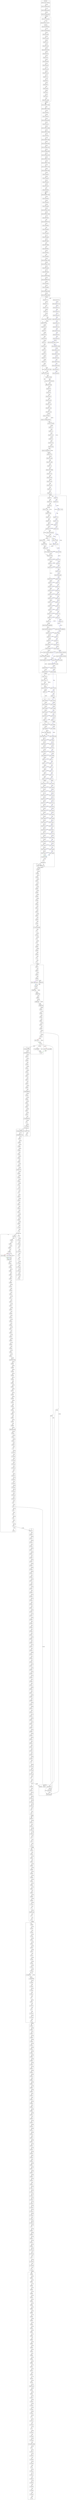 digraph {
  fontname="sans-serif";
  concentrate=true;
  node[shape="box",fontname="sans-serif"];
  edge[fontname="sans-serif"];
  subgraph cluster_pre_classic {
    label="pre-classic";
    client_rd_132211_launcher[label="Client rd-132211-launcher",href="https://skyrising.github.io/mc-versions/version/rd-132211-launcher.json"];
    client_rd_132328_launcher[label="Client rd-132328-launcher",href="https://skyrising.github.io/mc-versions/version/rd-132328-launcher.json"];
    client_rd_160052_launcher[label="Client rd-160052-launcher",href="https://skyrising.github.io/mc-versions/version/rd-160052-launcher.json"];
    client_rd_161348_launcher[label="Client rd-161348-launcher",href="https://skyrising.github.io/mc-versions/version/rd-161348-launcher.json"];
  }
  subgraph cluster_classic {
    label="classic";
    client_c0_0_11a_launcher[label="Client c0.0.11a-launcher",href="https://skyrising.github.io/mc-versions/version/c0.0.11a-launcher.json"];
    client_c0_0_12a_03[label="Client c0.0.12a_03",href="https://skyrising.github.io/mc-versions/version/c0.0.12a_03.json"];
    client_c0_0_13a_launcher[label="Client c0.0.13a-launcher",href="https://skyrising.github.io/mc-versions/version/c0.0.13a-launcher.json"];
    client_c0_0_13a_03_launcher[label="Client c0.0.13a_03-launcher",href="https://skyrising.github.io/mc-versions/version/c0.0.13a_03-launcher.json"];
    client_c0_0_14a_08[label="Client c0.0.14a_08",href="https://skyrising.github.io/mc-versions/version/c0.0.14a_08.json"];
    client_c0_0_16a_02[label="Client c0.0.16a_02",href="https://skyrising.github.io/mc-versions/version/c0.0.16a_02.json"];
    client_c0_0_17a[label="Client c0.0.17a",href="https://skyrising.github.io/mc-versions/version/c0.0.17a.json"];
    client_c0_0_18a_02[label="Client c0.0.18a_02",href="https://skyrising.github.io/mc-versions/version/c0.0.18a_02.json"];
    client_c0_0_19a_06_0137[label="Client c0.0.19a_06-0137",href="https://skyrising.github.io/mc-versions/version/c0.0.19a_06-0137.json"];
    client_c0_0_20a_01[label="Client c0.0.20a_01",href="https://skyrising.github.io/mc-versions/version/c0.0.20a_01.json"];
    client_c0_0_21a[label="Client c0.0.21a",href="https://skyrising.github.io/mc-versions/version/c0.0.21a.json"];
    client_c0_0_22a_05[label="Client c0.0.22a_05",href="https://skyrising.github.io/mc-versions/version/c0.0.22a_05.json"];
    client_c0_0_23a_01[label="Client c0.0.23a_01",href="https://skyrising.github.io/mc-versions/version/c0.0.23a_01.json"];
    client_c0_24_st_03[label="Client c0.24_st_03",href="https://skyrising.github.io/mc-versions/version/c0.24_st_03.json"];
    client_c0_25_05_st[label="Client c0.25_05_st",href="https://skyrising.github.io/mc-versions/version/c0.25_05_st.json"];
    client_c0_27_st[label="Client c0.27_st",href="https://skyrising.github.io/mc-versions/version/c0.27_st.json"];
    client_c0_28_01[label="Client c0.28_01",href="https://skyrising.github.io/mc-versions/version/c0.28_01.json"];
    client_c0_29_01[label="Client c0.29_01",href="https://skyrising.github.io/mc-versions/version/c0.29_01.json"];
    client_c0_29_02[label="Client c0.29_02",href="https://skyrising.github.io/mc-versions/version/c0.29_02.json"];
    client_c0_30_s[label="Client c0.30-s",href="https://skyrising.github.io/mc-versions/version/c0.30-s.json"];
    client_c0_30_c[label="Client c0.30-c",href="https://skyrising.github.io/mc-versions/version/c0.30-c.json"];
    client_c0_30_c_renew[label="Client c0.30-c-renew",href="https://skyrising.github.io/mc-versions/version/c0.30-c-renew.json"];
  }
  subgraph cluster_indev {
    label="indev";
    client_in_20091223_1459[label="Client in-20091223-1459",href="https://skyrising.github.io/mc-versions/version/in-20091223-1459.json"];
    client_in_20091231_2257[label="Client in-20091231-2257",href="https://skyrising.github.io/mc-versions/version/in-20091231-2257.json"];
    client_in_20100105[label="Client in-20100105",href="https://skyrising.github.io/mc-versions/version/in-20100105.json"];
    client_in_20100110[label="Client in-20100110",href="https://skyrising.github.io/mc-versions/version/in-20100110.json"];
    client_in_20100124_2310[label="Client in-20100124-2310",href="https://skyrising.github.io/mc-versions/version/in-20100124-2310.json"];
    client_in_20100125[label="Client in-20100125",href="https://skyrising.github.io/mc-versions/version/in-20100125.json"];
    client_in_20100128_2304[label="Client in-20100128-2304",href="https://skyrising.github.io/mc-versions/version/in-20100128-2304.json"];
    client_in_20100129_1452[label="Client in-20100129-1452",href="https://skyrising.github.io/mc-versions/version/in-20100129-1452.json"];
    client_in_20100130[label="Client in-20100130",href="https://skyrising.github.io/mc-versions/version/in-20100130.json"];
    client_in_20100131_2244[label="Client in-20100131-2244",href="https://skyrising.github.io/mc-versions/version/in-20100131-2244.json"];
    client_in_20100201_0025[label="Client in-20100201-0025",href="https://skyrising.github.io/mc-versions/version/in-20100201-0025.json"];
    client_in_20100201_2227[label="Client in-20100201-2227",href="https://skyrising.github.io/mc-versions/version/in-20100201-2227.json"];
    client_in_20100202_2330[label="Client in-20100202-2330",href="https://skyrising.github.io/mc-versions/version/in-20100202-2330.json"];
    client_in_20100206_2103[label="Client in-20100206-2103",href="https://skyrising.github.io/mc-versions/version/in-20100206-2103.json"];
    client_in_20100207_1101[label="Client in-20100207-1101",href="https://skyrising.github.io/mc-versions/version/in-20100207-1101.json"];
    client_in_20100207_1703[label="Client in-20100207-1703",href="https://skyrising.github.io/mc-versions/version/in-20100207-1703.json"];
    client_in_20100212_1210[label="Client in-20100212-1210",href="https://skyrising.github.io/mc-versions/version/in-20100212-1210.json"];
    client_in_20100212_1622[label="Client in-20100212-1622",href="https://skyrising.github.io/mc-versions/version/in-20100212-1622.json"];
    client_in_20100213[label="Client in-20100213",href="https://skyrising.github.io/mc-versions/version/in-20100213.json"];
    client_in_20100214[label="Client in-20100214",href="https://skyrising.github.io/mc-versions/version/in-20100214.json"];
    client_in_20100218[label="Client in-20100218",href="https://skyrising.github.io/mc-versions/version/in-20100218.json"];
    client_in_20100219[label="Client in-20100219",href="https://skyrising.github.io/mc-versions/version/in-20100219.json"];
    client_in_20100223[label="Client in-20100223",href="https://skyrising.github.io/mc-versions/version/in-20100223.json"];
  }
  subgraph cluster_infdev {
    label="infdev";
    client_inf_20100227_1433[label="Client inf-20100227-1433",href="https://skyrising.github.io/mc-versions/version/inf-20100227-1433.json"];
    client_inf_20100313[label="Client inf-20100313",href="https://skyrising.github.io/mc-versions/version/inf-20100313.json"];
    client_inf_20100316[label="Client inf-20100316",href="https://skyrising.github.io/mc-versions/version/inf-20100316.json"];
    client_inf_20100320[label="Client inf-20100320",href="https://skyrising.github.io/mc-versions/version/inf-20100320.json"];
    client_inf_20100321_1857[label="Client inf-20100321-1857",href="https://skyrising.github.io/mc-versions/version/inf-20100321-1857.json"];
    client_inf_20100325_1640[label="Client inf-20100325-1640",href="https://skyrising.github.io/mc-versions/version/inf-20100325-1640.json"];
    client_inf_20100327[label="Client inf-20100327",href="https://skyrising.github.io/mc-versions/version/inf-20100327.json"];
    client_inf_20100330_1611[label="Client inf-20100330-1611",href="https://skyrising.github.io/mc-versions/version/inf-20100330-1611.json"];
    client_inf_20100413[label="Client inf-20100413",href="https://skyrising.github.io/mc-versions/version/inf-20100413.json"];
    client_inf_20100414[label="Client inf-20100414",href="https://skyrising.github.io/mc-versions/version/inf-20100414.json"];
    client_inf_20100415[label="Client inf-20100415",href="https://skyrising.github.io/mc-versions/version/inf-20100415.json"];
    client_inf_20100420[label="Client inf-20100420",href="https://skyrising.github.io/mc-versions/version/inf-20100420.json"];
    client_inf_20100607[label="Client inf-20100607",href="https://skyrising.github.io/mc-versions/version/inf-20100607.json"];
    client_inf_20100608[label="Client inf-20100608",href="https://skyrising.github.io/mc-versions/version/inf-20100608.json"];
    client_inf_20100611[label="Client inf-20100611",href="https://skyrising.github.io/mc-versions/version/inf-20100611.json"];
    client_inf_20100615[label="Client inf-20100615",href="https://skyrising.github.io/mc-versions/version/inf-20100615.json"];
    client_inf_20100616[label="Client inf-20100616",href="https://skyrising.github.io/mc-versions/version/inf-20100616.json"];
    client_inf_20100617_1205[label="Client inf-20100617-1205",href="https://skyrising.github.io/mc-versions/version/inf-20100617-1205.json"];
    client_inf_20100617_1531[label="Client inf-20100617-1531",href="https://skyrising.github.io/mc-versions/version/inf-20100617-1531.json"];
    client_inf_20100618[label="Client inf-20100618",href="https://skyrising.github.io/mc-versions/version/inf-20100618.json"];
    client_inf_20100624[label="Client inf-20100624",href="https://skyrising.github.io/mc-versions/version/inf-20100624.json"];
    client_inf_20100625_0922[label="Client inf-20100625-0922",href="https://skyrising.github.io/mc-versions/version/inf-20100625-0922.json"];
    client_inf_20100625_1917[label="Client inf-20100625-1917",href="https://skyrising.github.io/mc-versions/version/inf-20100625-1917.json"];
    client_inf_20100627[label="Client inf-20100627",href="https://skyrising.github.io/mc-versions/version/inf-20100627.json"];
    client_inf_20100629[label="Client inf-20100629",href="https://skyrising.github.io/mc-versions/version/inf-20100629.json"];
    client_inf_20100630_1340[label="Client inf-20100630-1340",href="https://skyrising.github.io/mc-versions/version/inf-20100630-1340.json"];
    client_inf_20100630_1835[label="Client inf-20100630-1835",href="https://skyrising.github.io/mc-versions/version/inf-20100630-1835.json"];
  }
  subgraph cluster_alpha {
    label="alpha";
    client_a1_0_1_01[label="Client a1.0.1_01",href="https://skyrising.github.io/mc-versions/version/a1.0.1_01.json"];
    client_a1_0_2_01[label="Client a1.0.2_01",href="https://skyrising.github.io/mc-versions/version/a1.0.2_01.json"];
    client_a1_0_2_02[label="Client a1.0.2_02",href="https://skyrising.github.io/mc-versions/version/a1.0.2_02.json"];
    client_a1_0_3[label="Client a1.0.3",href="https://skyrising.github.io/mc-versions/version/a1.0.3.json"];
    client_a1_0_4[label="Client a1.0.4",href="https://skyrising.github.io/mc-versions/version/a1.0.4.json"];
    client_a1_0_4_launcher[label="Client a1.0.4-launcher",href="https://skyrising.github.io/mc-versions/version/a1.0.4-launcher.json"];
    client_a1_0_5_2149[label="Client a1.0.5-2149",href="https://skyrising.github.io/mc-versions/version/a1.0.5-2149.json"];
    client_a1_0_5_01[label="Client a1.0.5_01",href="https://skyrising.github.io/mc-versions/version/a1.0.5_01.json"];
    client_a1_0_6[label="Client a1.0.6",href="https://skyrising.github.io/mc-versions/version/a1.0.6.json"];
    client_a1_0_6_03[label="Client a1.0.6_03",href="https://skyrising.github.io/mc-versions/version/a1.0.6_03.json"];
    client_a1_0_6_01[label="Client a1.0.6_01",href="https://skyrising.github.io/mc-versions/version/a1.0.6_01.json"];
    client_a1_0_8_01[label="Client a1.0.8_01",href="https://skyrising.github.io/mc-versions/version/a1.0.8_01.json"];
    client_a1_0_7[label="Client a1.0.7",href="https://skyrising.github.io/mc-versions/version/a1.0.7.json"];
    client_a1_0_9[label="Client a1.0.9",href="https://skyrising.github.io/mc-versions/version/a1.0.9.json"];
    client_a1_0_10[label="Client a1.0.10",href="https://skyrising.github.io/mc-versions/version/a1.0.10.json"];
    client_a1_0_11[label="Client a1.0.11",href="https://skyrising.github.io/mc-versions/version/a1.0.11.json"];
    client_a1_0_12[label="Client a1.0.12",href="https://skyrising.github.io/mc-versions/version/a1.0.12.json"];
    client_a1_0_13[label="Client a1.0.13",href="https://skyrising.github.io/mc-versions/version/a1.0.13.json"];
    client_a1_0_13_01_1038[label="Client a1.0.13_01-1038",href="https://skyrising.github.io/mc-versions/version/a1.0.13_01-1038.json"];
    client_a1_0_13_01_1444[label="Client a1.0.13_01-1444",href="https://skyrising.github.io/mc-versions/version/a1.0.13_01-1444.json"];
    client_a1_0_14_1659[label="Client a1.0.14-1659",href="https://skyrising.github.io/mc-versions/version/a1.0.14-1659.json"];
    client_a1_0_14_1603[label="Client a1.0.14-1603",href="https://skyrising.github.io/mc-versions/version/a1.0.14-1603.json"];
    client_a1_0_14_1659_launcher[label="Client a1.0.14-1659-launcher",href="https://skyrising.github.io/mc-versions/version/a1.0.14-1659-launcher.json"];
    client_a1_0_15[label="Client a1.0.15",href="https://skyrising.github.io/mc-versions/version/a1.0.15.json"];
    server_server_a0_1_0[label="Server server-a0.1.0",href="https://skyrising.github.io/mc-versions/version/server-a0.1.0.json"];
    client_a1_0_16[label="Client a1.0.16",href="https://skyrising.github.io/mc-versions/version/a1.0.16.json"];
    server_server_a0_1_2_01[label="Server server-a0.1.2_01",href="https://skyrising.github.io/mc-versions/version/server-a0.1.2_01.json"];
    client_a1_0_16_02[label="Client a1.0.16_02",href="https://skyrising.github.io/mc-versions/version/a1.0.16_02.json"];
    client_a1_0_16_01[label="Client a1.0.16_01",href="https://skyrising.github.io/mc-versions/version/a1.0.16_01.json"];
    server_server_a0_1_3[label="Server server-a0.1.3",href="https://skyrising.github.io/mc-versions/version/server-a0.1.3.json"];
    server_server_a0_1_4[label="Server server-a0.1.4",href="https://skyrising.github.io/mc-versions/version/server-a0.1.4.json"];
    client_a1_0_17_02[label="Client a1.0.17_02",href="https://skyrising.github.io/mc-versions/version/a1.0.17_02.json"];
    client_a1_0_17_03[label="Client a1.0.17_03",href="https://skyrising.github.io/mc-versions/version/a1.0.17_03.json"];
    client_a1_0_17_04[label="Client a1.0.17_04",href="https://skyrising.github.io/mc-versions/version/a1.0.17_04.json"];
    server_server_a0_2_0[label="Server server-a0.2.0",href="https://skyrising.github.io/mc-versions/version/server-a0.2.0.json"];
    client_a1_1_0_101847_launcher[label="Client a1.1.0-101847-launcher",href="https://skyrising.github.io/mc-versions/version/a1.1.0-101847-launcher.json"];
    client_a1_1_0_101847[label="Client a1.1.0-101847",href="https://skyrising.github.io/mc-versions/version/a1.1.0-101847.json"];
    server_server_a0_2_0_01[label="Server server-a0.2.0_01",href="https://skyrising.github.io/mc-versions/version/server-a0.2.0_01.json"];
    client_a1_1_0_131933[label="Client a1.1.0-131933",href="https://skyrising.github.io/mc-versions/version/a1.1.0-131933.json"];
    client_a1_1_1[label="Client a1.1.1",href="https://skyrising.github.io/mc-versions/version/a1.1.1.json"];
    server_server_a0_2_1[label="Server server-a0.2.1",href="https://skyrising.github.io/mc-versions/version/server-a0.2.1.json"];
    client_a1_1_2[label="Client a1.1.2",href="https://skyrising.github.io/mc-versions/version/a1.1.2.json"];
    client_a1_1_2_01[label="Client a1.1.2_01",href="https://skyrising.github.io/mc-versions/version/a1.1.2_01.json"];
    server_server_a0_2_2[label="Server server-a0.2.2",href="https://skyrising.github.io/mc-versions/version/server-a0.2.2.json"];
    client_a1_2_0[label="Client a1.2.0",href="https://skyrising.github.io/mc-versions/version/a1.2.0.json"];
    server_server_a0_2_2_01[label="Server server-a0.2.2_01",href="https://skyrising.github.io/mc-versions/version/server-a0.2.2_01.json"];
    client_a1_2_0_01[label="Client a1.2.0_01",href="https://skyrising.github.io/mc-versions/version/a1.2.0_01.json"];
    client_a1_2_0_02[label="Client a1.2.0_02",href="https://skyrising.github.io/mc-versions/version/a1.2.0_02.json"];
    client_a1_2_0_02_launcher[label="Client a1.2.0_02-launcher",href="https://skyrising.github.io/mc-versions/version/a1.2.0_02-launcher.json"];
    client_a1_2_1_01[label="Client a1.2.1_01",href="https://skyrising.github.io/mc-versions/version/a1.2.1_01.json"];
    server_server_a0_2_3[label="Server server-a0.2.3",href="https://skyrising.github.io/mc-versions/version/server-a0.2.3.json"];
    server_server_a0_2_4[label="Server server-a0.2.4",href="https://skyrising.github.io/mc-versions/version/server-a0.2.4.json"];
    client_a1_2_2_1624[label="Client a1.2.2-1624",href="https://skyrising.github.io/mc-versions/version/a1.2.2-1624.json"];
    client_a1_2_2_1938[label="Client a1.2.2-1938",href="https://skyrising.github.io/mc-versions/version/a1.2.2-1938.json"];
    server_server_a0_2_5_0923[label="Server server-a0.2.5-0923",href="https://skyrising.github.io/mc-versions/version/server-a0.2.5-0923.json"];
    client_a1_2_3[label="Client a1.2.3",href="https://skyrising.github.io/mc-versions/version/a1.2.3.json"];
    client_a1_2_3_01_0958[label="Client a1.2.3_01-0958",href="https://skyrising.github.io/mc-versions/version/a1.2.3_01-0958.json"];
    server_server_a0_2_5_1004[label="Server server-a0.2.5-1004",href="https://skyrising.github.io/mc-versions/version/server-a0.2.5-1004.json"];
    server_server_a0_2_5_01[label="Server server-a0.2.5_01",href="https://skyrising.github.io/mc-versions/version/server-a0.2.5_01.json"];
    client_a1_2_3_02[label="Client a1.2.3_02",href="https://skyrising.github.io/mc-versions/version/a1.2.3_02.json"];
    client_a1_2_3_04[label="Client a1.2.3_04",href="https://skyrising.github.io/mc-versions/version/a1.2.3_04.json"];
    server_server_a0_2_5_02[label="Server server-a0.2.5_02",href="https://skyrising.github.io/mc-versions/version/server-a0.2.5_02.json"];
    client_a1_2_3_05[label="Client a1.2.3_05",href="https://skyrising.github.io/mc-versions/version/a1.2.3_05.json"];
    server_server_a0_2_6[label="Server server-a0.2.6",href="https://skyrising.github.io/mc-versions/version/server-a0.2.6.json"];
    server_server_a0_2_6_01[label="Server server-a0.2.6_01",href="https://skyrising.github.io/mc-versions/version/server-a0.2.6_01.json"];
    server_server_a0_2_6_02[label="Server server-a0.2.6_02",href="https://skyrising.github.io/mc-versions/version/server-a0.2.6_02.json"];
    client_a1_2_4_01[label="Client a1.2.4_01",href="https://skyrising.github.io/mc-versions/version/a1.2.4_01.json"];
    server_server_a0_2_7[label="Server server-a0.2.7",href="https://skyrising.github.io/mc-versions/version/server-a0.2.7.json"];
    client_a1_2_5[label="Client a1.2.5",href="https://skyrising.github.io/mc-versions/version/a1.2.5.json"];
    server_server_a0_2_8[label="Server server-a0.2.8",href="https://skyrising.github.io/mc-versions/version/server-a0.2.8.json"];
    client_a1_2_6[label="Client a1.2.6",href="https://skyrising.github.io/mc-versions/version/a1.2.6.json"];
  }
  subgraph cluster_beta {
    label="beta";
    {
      rank=same;
      client_b1_0[label="Client b1.0",href="https://skyrising.github.io/mc-versions/version/b1.0.json"];
      server_b1_0[label="Server b1.0",href="https://skyrising.github.io/mc-versions/version/b1.0.json"];
    }
    {
      rank=same;
      client_b1_0_01[label="Client b1.0_01",href="https://skyrising.github.io/mc-versions/version/b1.0_01.json"];
      server_b1_0_01[label="Server b1.0_01",href="https://skyrising.github.io/mc-versions/version/b1.0_01.json"];
    }
    client_b1_0_2[label="Client b1.0.2",href="https://skyrising.github.io/mc-versions/version/b1.0.2.json"];
    {
      rank=same;
      client_b1_1_1245[label="Client b1.1-1245",href="https://skyrising.github.io/mc-versions/version/b1.1-1245.json"];
      server_b1_1_1245[label="Server b1.1-1245",href="https://skyrising.github.io/mc-versions/version/b1.1-1245.json"];
    }
    client_b1_1_1255[label="Client b1.1-1255",href="https://skyrising.github.io/mc-versions/version/b1.1-1255.json"];
    {
      rank=same;
      client_b1_1_01[label="Client b1.1_01",href="https://skyrising.github.io/mc-versions/version/b1.1_01.json"];
      server_b1_1_01[label="Server b1.1_01",href="https://skyrising.github.io/mc-versions/version/b1.1_01.json"];
    }
    {
      rank=same;
      client_b1_1_02[label="Client b1.1_02",href="https://skyrising.github.io/mc-versions/version/b1.1_02.json"];
      server_b1_1_02[label="Server b1.1_02",href="https://skyrising.github.io/mc-versions/version/b1.1_02.json"];
    }
    {
      rank=same;
      client_b1_2[label="Client b1.2",href="https://skyrising.github.io/mc-versions/version/b1.2.json"];
      server_b1_2[label="Server b1.2",href="https://skyrising.github.io/mc-versions/version/b1.2.json"];
    }
    {
      rank=same;
      client_b1_2_01[label="Client b1.2_01",href="https://skyrising.github.io/mc-versions/version/b1.2_01.json"];
      server_b1_2_01[label="Server b1.2_01",href="https://skyrising.github.io/mc-versions/version/b1.2_01.json"];
    }
    client_b1_2_02_launcher[label="Client b1.2_02-launcher",href="https://skyrising.github.io/mc-versions/version/b1.2_02-launcher.json"];
    client_b1_2_02[label="Client b1.2_02",href="https://skyrising.github.io/mc-versions/version/b1.2_02.json"];
    server_b1_3_1647[label="Server b1.3-1647",href="https://skyrising.github.io/mc-versions/version/b1.3-1647.json"];
    client_b1_3_1713[label="Client b1.3-1713",href="https://skyrising.github.io/mc-versions/version/b1.3-1713.json"];
    server_b1_3_1731[label="Server b1.3-1731",href="https://skyrising.github.io/mc-versions/version/b1.3-1731.json"];
    client_b1_3_1750[label="Client b1.3-1750",href="https://skyrising.github.io/mc-versions/version/b1.3-1750.json"];
    client_b1_3_01[label="Client b1.3_01",href="https://skyrising.github.io/mc-versions/version/b1.3_01.json"];
    {
      rank=same;
      client_b1_4_1507[label="Client b1.4-1507",href="https://skyrising.github.io/mc-versions/version/b1.4-1507.json"];
      server_b1_4_1507[label="Server b1.4-1507",href="https://skyrising.github.io/mc-versions/version/b1.4-1507.json"];
    }
    client_b1_4_1634[label="Client b1.4-1634",href="https://skyrising.github.io/mc-versions/version/b1.4-1634.json"];
    {
      rank=same;
      client_b1_4_01[label="Client b1.4_01",href="https://skyrising.github.io/mc-versions/version/b1.4_01.json"];
      server_b1_4_01[label="Server b1.4_01",href="https://skyrising.github.io/mc-versions/version/b1.4_01.json"];
    }
    {
      rank=same;
      client_b1_5[label="Client b1.5",href="https://skyrising.github.io/mc-versions/version/b1.5.json"];
      server_b1_5[label="Server b1.5",href="https://skyrising.github.io/mc-versions/version/b1.5.json"];
    }
    {
      rank=same;
      client_b1_5_01[label="Client b1.5_01",href="https://skyrising.github.io/mc-versions/version/b1.5_01.json"];
      server_b1_5_01[label="Server b1.5_01",href="https://skyrising.github.io/mc-versions/version/b1.5_01.json"];
    }
    server_b1_5_02[label="Server b1.5_02",href="https://skyrising.github.io/mc-versions/version/b1.5_02.json"];
    server_b1_6_pre_trailer[label="Server b1.6-pre-trailer",href="https://skyrising.github.io/mc-versions/version/b1.6-pre-trailer.json"];
    {
      rank=same;
      client_b1_6_tb3[label="Client b1.6-tb3",href="https://skyrising.github.io/mc-versions/version/b1.6-tb3.json"];
      server_b1_6_tb3[label="Server b1.6-tb3",href="https://skyrising.github.io/mc-versions/version/b1.6-tb3.json"];
    }
    {
      rank=same;
      client_b1_6[label="Client b1.6",href="https://skyrising.github.io/mc-versions/version/b1.6.json"];
      server_b1_6[label="Server b1.6",href="https://skyrising.github.io/mc-versions/version/b1.6.json"];
    }
    {
      rank=same;
      client_b1_6_1[label="Client b1.6.1",href="https://skyrising.github.io/mc-versions/version/b1.6.1.json"];
      server_b1_6_1[label="Server b1.6.1",href="https://skyrising.github.io/mc-versions/version/b1.6.1.json"];
    }
    {
      rank=same;
      client_b1_6_2[label="Client b1.6.2",href="https://skyrising.github.io/mc-versions/version/b1.6.2.json"];
      server_b1_6_2[label="Server b1.6.2",href="https://skyrising.github.io/mc-versions/version/b1.6.2.json"];
    }
    {
      rank=same;
      client_b1_6_3[label="Client b1.6.3",href="https://skyrising.github.io/mc-versions/version/b1.6.3.json"];
      server_b1_6_3[label="Server b1.6.3",href="https://skyrising.github.io/mc-versions/version/b1.6.3.json"];
    }
    {
      rank=same;
      client_b1_6_4[label="Client b1.6.4",href="https://skyrising.github.io/mc-versions/version/b1.6.4.json"];
      server_b1_6_4[label="Server b1.6.4",href="https://skyrising.github.io/mc-versions/version/b1.6.4.json"];
    }
    {
      rank=same;
      client_b1_6_5[label="Client b1.6.5",href="https://skyrising.github.io/mc-versions/version/b1.6.5.json"];
      server_b1_6_5[label="Server b1.6.5",href="https://skyrising.github.io/mc-versions/version/b1.6.5.json"];
    }
    {
      rank=same;
      client_b1_6_6[label="Client b1.6.6",href="https://skyrising.github.io/mc-versions/version/b1.6.6.json"];
      server_b1_6_6[label="Server b1.6.6",href="https://skyrising.github.io/mc-versions/version/b1.6.6.json"];
    }
    {
      rank=same;
      client_b1_7[label="Client b1.7",href="https://skyrising.github.io/mc-versions/version/b1.7.json"];
      server_b1_7[label="Server b1.7",href="https://skyrising.github.io/mc-versions/version/b1.7.json"];
    }
    {
      rank=same;
      client_b1_7_01[label="Client b1.7_01",href="https://skyrising.github.io/mc-versions/version/b1.7_01.json"];
      server_b1_7_01[label="Server b1.7_01",href="https://skyrising.github.io/mc-versions/version/b1.7_01.json"];
    }
    {
      rank=same;
      client_b1_7_2[label="Client b1.7.2",href="https://skyrising.github.io/mc-versions/version/b1.7.2.json"];
      server_b1_7_2[label="Server b1.7.2",href="https://skyrising.github.io/mc-versions/version/b1.7.2.json"];
    }
    {
      rank=same;
      client_b1_7_3[label="Client b1.7.3",href="https://skyrising.github.io/mc-versions/version/b1.7.3.json"];
      server_b1_7_3[label="Server b1.7.3",href="https://skyrising.github.io/mc-versions/version/b1.7.3.json"];
    }
    client_b1_8_pre1_201109081459[label="Client b1.8-pre1-201109081459",href="https://skyrising.github.io/mc-versions/version/b1.8-pre1-201109081459.json"];
    {
      rank=same;
      client_b1_8_pre1_201109091357[label="Client b1.8-pre1-201109091357",href="https://skyrising.github.io/mc-versions/version/b1.8-pre1-201109091357.json"];
      server_b1_8_pre1_201109091357[label="Server b1.8-pre1-201109091357",href="https://skyrising.github.io/mc-versions/version/b1.8-pre1-201109091357.json"];
    }
    {
      rank=same;
      client_b1_8_pre2[label="Client b1.8-pre2",href="https://skyrising.github.io/mc-versions/version/b1.8-pre2.json"];
      server_b1_8_pre2[label="Server b1.8-pre2",href="https://skyrising.github.io/mc-versions/version/b1.8-pre2.json"];
    }
    {
      rank=same;
      client_b1_8[label="Client b1.8",href="https://skyrising.github.io/mc-versions/version/b1.8.json"];
      server_b1_8[label="Server b1.8",href="https://skyrising.github.io/mc-versions/version/b1.8.json"];
    }
    {
      rank=same;
      client_b1_8_1[label="Client b1.8.1",href="https://skyrising.github.io/mc-versions/version/b1.8.1.json"];
      server_b1_8_1[label="Server b1.8.1",href="https://skyrising.github.io/mc-versions/version/b1.8.1.json"];
    }
    {
      rank=same;
      client_b1_9_pre1[label="Client b1.9-pre1",href="https://skyrising.github.io/mc-versions/version/b1.9-pre1.json"];
      server_b1_9_pre1[label="Server b1.9-pre1",href="https://skyrising.github.io/mc-versions/version/b1.9-pre1.json"];
    }
    {
      rank=same;
      client_b1_9_pre2[label="Client b1.9-pre2",href="https://skyrising.github.io/mc-versions/version/b1.9-pre2.json"];
      server_b1_9_pre2[label="Server b1.9-pre2",href="https://skyrising.github.io/mc-versions/version/b1.9-pre2.json"];
    }
    {
      rank=same;
      client_b1_9_pre3_201110061350[label="Client b1.9-pre3-201110061350",href="https://skyrising.github.io/mc-versions/version/b1.9-pre3-201110061350.json"];
      server_b1_9_pre3_201110061350[label="Server b1.9-pre3-201110061350",href="https://skyrising.github.io/mc-versions/version/b1.9-pre3-201110061350.json"];
    }
    client_b1_9_pre3_201110061402[label="Client b1.9-pre3-201110061402",href="https://skyrising.github.io/mc-versions/version/b1.9-pre3-201110061402.json"];
    server_b1_9_pre4_201110131425[label="Server b1.9-pre4-201110131425",href="https://skyrising.github.io/mc-versions/version/b1.9-pre4-201110131425.json"];
    {
      rank=same;
      client_b1_9_pre4_201110131434[label="Client b1.9-pre4-201110131434",href="https://skyrising.github.io/mc-versions/version/b1.9-pre4-201110131434.json"];
      server_b1_9_pre4_201110131434[label="Server b1.9-pre4-201110131434",href="https://skyrising.github.io/mc-versions/version/b1.9-pre4-201110131434.json"];
    }
    server_b1_9_pre4_201110131440[label="Server b1.9-pre4-201110131440",href="https://skyrising.github.io/mc-versions/version/b1.9-pre4-201110131440.json"];
    {
      rank=same;
      client_b1_9_pre5[label="Client b1.9-pre5",href="https://skyrising.github.io/mc-versions/version/b1.9-pre5.json"];
      server_b1_9_pre5[label="Server b1.9-pre5",href="https://skyrising.github.io/mc-versions/version/b1.9-pre5.json"];
    }
    {
      rank=same;
      client_b1_9_pre6[label="Client b1.9-pre6",href="https://skyrising.github.io/mc-versions/version/b1.9-pre6.json"];
      server_b1_9_pre6[label="Server b1.9-pre6",href="https://skyrising.github.io/mc-versions/version/b1.9-pre6.json"];
    }
  }
  subgraph cluster_1_0 {
    label="1.0";
    client_1_0_0_rc1[label="Client 1.0.0-rc1",href="https://skyrising.github.io/mc-versions/version/1.0.0-rc1.json"];
    client_1_0_0_rc2_1[label="Client 1.0.0-rc2-1",href="https://skyrising.github.io/mc-versions/version/1.0.0-rc2-1.json"];
    client_1_0_0_rc2_2[label="Client 1.0.0-rc2-2",href="https://skyrising.github.io/mc-versions/version/1.0.0-rc2-2.json"];
    {
      rank=same;
      client_1_0_0_rc2_3[label="Client 1.0.0-rc2-3",href="https://skyrising.github.io/mc-versions/version/1.0.0-rc2-3.json"];
      server_1_0_0_rc2_3[label="Server 1.0.0-rc2-3",href="https://skyrising.github.io/mc-versions/version/1.0.0-rc2-3.json"];
    }
    {
      rank=same;
      client_1_0_0[label="Client 1.0.0",href="https://skyrising.github.io/mc-versions/version/1.0.0.json"];
      server_1_0_0[label="Server 1.0.0",href="https://skyrising.github.io/mc-versions/version/1.0.0.json"];
    }
    server_1_0_1[label="Server 1.0.1",href="https://skyrising.github.io/mc-versions/version/1.0.1.json"];
  }
  subgraph cluster_1_1 {
    label="1.1";
    {
      rank=same;
      client_11w47a[label="Client 11w47a",href="https://skyrising.github.io/mc-versions/version/11w47a.json"];
      server_11w47a[label="Server 11w47a",href="https://skyrising.github.io/mc-versions/version/11w47a.json"];
    }
    {
      rank=same;
      client_11w48a[label="Client 11w48a",href="https://skyrising.github.io/mc-versions/version/11w48a.json"];
      server_11w48a[label="Server 11w48a",href="https://skyrising.github.io/mc-versions/version/11w48a.json"];
    }
    {
      rank=same;
      client_11w49a[label="Client 11w49a",href="https://skyrising.github.io/mc-versions/version/11w49a.json"];
      server_11w49a[label="Server 11w49a",href="https://skyrising.github.io/mc-versions/version/11w49a.json"];
    }
    {
      rank=same;
      client_11w50a[label="Client 11w50a",href="https://skyrising.github.io/mc-versions/version/11w50a.json"];
      server_11w50a[label="Server 11w50a",href="https://skyrising.github.io/mc-versions/version/11w50a.json"];
    }
    {
      rank=same;
      client_12w01a[label="Client 12w01a",href="https://skyrising.github.io/mc-versions/version/12w01a.json"];
      server_12w01a[label="Server 12w01a",href="https://skyrising.github.io/mc-versions/version/12w01a.json"];
    }
    {
      rank=same;
      client_1_1[label="Client 1.1",href="https://skyrising.github.io/mc-versions/version/1.1.json"];
      server_1_1[label="Server 1.1",href="https://skyrising.github.io/mc-versions/version/1.1.json"];
    }
  }
  subgraph cluster_1_2 {
    label="1.2";
    {
      rank=same;
      client_12w03a[label="Client 12w03a",href="https://skyrising.github.io/mc-versions/version/12w03a.json"];
      server_12w03a[label="Server 12w03a",href="https://skyrising.github.io/mc-versions/version/12w03a.json"];
    }
    {
      rank=same;
      client_12w04a[label="Client 12w04a",href="https://skyrising.github.io/mc-versions/version/12w04a.json"];
      server_12w04a[label="Server 12w04a",href="https://skyrising.github.io/mc-versions/version/12w04a.json"];
    }
    client_12w05a_1354[label="Client 12w05a-1354",href="https://skyrising.github.io/mc-versions/version/12w05a-1354.json"];
    {
      rank=same;
      client_12w05a_1442[label="Client 12w05a-1442",href="https://skyrising.github.io/mc-versions/version/12w05a-1442.json"];
      server_12w05a_1442[label="Server 12w05a-1442",href="https://skyrising.github.io/mc-versions/version/12w05a-1442.json"];
    }
    {
      rank=same;
      client_12w05b[label="Client 12w05b",href="https://skyrising.github.io/mc-versions/version/12w05b.json"];
      server_12w05b[label="Server 12w05b",href="https://skyrising.github.io/mc-versions/version/12w05b.json"];
    }
    {
      rank=same;
      client_12w06a[label="Client 12w06a",href="https://skyrising.github.io/mc-versions/version/12w06a.json"];
      server_12w06a[label="Server 12w06a",href="https://skyrising.github.io/mc-versions/version/12w06a.json"];
    }
    {
      rank=same;
      client_12w07a[label="Client 12w07a",href="https://skyrising.github.io/mc-versions/version/12w07a.json"];
      server_12w07a[label="Server 12w07a",href="https://skyrising.github.io/mc-versions/version/12w07a.json"];
    }
    {
      rank=same;
      client_12w07b[label="Client 12w07b",href="https://skyrising.github.io/mc-versions/version/12w07b.json"];
      server_12w07b[label="Server 12w07b",href="https://skyrising.github.io/mc-versions/version/12w07b.json"];
    }
    {
      rank=same;
      client_12w08a[label="Client 12w08a",href="https://skyrising.github.io/mc-versions/version/12w08a.json"];
      server_12w08a[label="Server 12w08a",href="https://skyrising.github.io/mc-versions/version/12w08a.json"];
    }
    {
      rank=same;
      client_1_2[label="Client 1.2",href="https://skyrising.github.io/mc-versions/version/1.2.json"];
      server_1_2[label="Server 1.2",href="https://skyrising.github.io/mc-versions/version/1.2.json"];
    }
    {
      rank=same;
      client_1_2_1[label="Client 1.2.1",href="https://skyrising.github.io/mc-versions/version/1.2.1.json"];
      server_1_2_1[label="Server 1.2.1",href="https://skyrising.github.io/mc-versions/version/1.2.1.json"];
    }
    {
      rank=same;
      client_1_2_2[label="Client 1.2.2",href="https://skyrising.github.io/mc-versions/version/1.2.2.json"];
      server_1_2_2[label="Server 1.2.2",href="https://skyrising.github.io/mc-versions/version/1.2.2.json"];
    }
    {
      rank=same;
      client_1_2_3[label="Client 1.2.3",href="https://skyrising.github.io/mc-versions/version/1.2.3.json"];
      server_1_2_3[label="Server 1.2.3",href="https://skyrising.github.io/mc-versions/version/1.2.3.json"];
    }
    {
      rank=same;
      client_1_2_4[label="Client 1.2.4",href="https://skyrising.github.io/mc-versions/version/1.2.4.json"];
      server_1_2_4[label="Server 1.2.4",href="https://skyrising.github.io/mc-versions/version/1.2.4.json"];
    }
    {
      rank=same;
      client_1_2_5[label="Client 1.2.5",href="https://skyrising.github.io/mc-versions/version/1.2.5.json"];
      server_1_2_5[label="Server 1.2.5",href="https://skyrising.github.io/mc-versions/version/1.2.5.json"];
    }
  }
  subgraph cluster_1_3 {
    label="1.3";
    {
      rank=same;
      client_12w15a[label="Client 12w15a",href="https://skyrising.github.io/mc-versions/version/12w15a.json"];
      server_12w15a[label="Server 12w15a",href="https://skyrising.github.io/mc-versions/version/12w15a.json"];
    }
    {
      rank=same;
      client_12w16a[label="Client 12w16a",href="https://skyrising.github.io/mc-versions/version/12w16a.json"];
      server_12w16a[label="Server 12w16a",href="https://skyrising.github.io/mc-versions/version/12w16a.json"];
    }
    {
      rank=same;
      client_12w17a[label="Client 12w17a",href="https://skyrising.github.io/mc-versions/version/12w17a.json"];
      server_12w17a[label="Server 12w17a",href="https://skyrising.github.io/mc-versions/version/12w17a.json"];
    }
    {
      rank=same;
      client_12w18a[label="Client 12w18a",href="https://skyrising.github.io/mc-versions/version/12w18a.json"];
      server_12w18a[label="Server 12w18a",href="https://skyrising.github.io/mc-versions/version/12w18a.json"];
    }
    {
      rank=same;
      client_12w19a[label="Client 12w19a",href="https://skyrising.github.io/mc-versions/version/12w19a.json"];
      server_12w19a[label="Server 12w19a",href="https://skyrising.github.io/mc-versions/version/12w19a.json"];
    }
    {
      rank=same;
      client_12w21a[label="Client 12w21a",href="https://skyrising.github.io/mc-versions/version/12w21a.json"];
      server_12w21a[label="Server 12w21a",href="https://skyrising.github.io/mc-versions/version/12w21a.json"];
    }
    {
      rank=same;
      client_12w21b[label="Client 12w21b",href="https://skyrising.github.io/mc-versions/version/12w21b.json"];
      server_12w21b[label="Server 12w21b",href="https://skyrising.github.io/mc-versions/version/12w21b.json"];
    }
    {
      rank=same;
      client_12w22a[label="Client 12w22a",href="https://skyrising.github.io/mc-versions/version/12w22a.json"];
      server_12w22a[label="Server 12w22a",href="https://skyrising.github.io/mc-versions/version/12w22a.json"];
    }
    {
      rank=same;
      client_12w23a[label="Client 12w23a",href="https://skyrising.github.io/mc-versions/version/12w23a.json"];
      server_12w23a[label="Server 12w23a",href="https://skyrising.github.io/mc-versions/version/12w23a.json"];
    }
    {
      rank=same;
      client_12w23b[label="Client 12w23b",href="https://skyrising.github.io/mc-versions/version/12w23b.json"];
      server_12w23b[label="Server 12w23b",href="https://skyrising.github.io/mc-versions/version/12w23b.json"];
    }
    {
      rank=same;
      client_12w24a[label="Client 12w24a",href="https://skyrising.github.io/mc-versions/version/12w24a.json"];
      server_12w24a[label="Server 12w24a",href="https://skyrising.github.io/mc-versions/version/12w24a.json"];
    }
    {
      rank=same;
      client_12w25a[label="Client 12w25a",href="https://skyrising.github.io/mc-versions/version/12w25a.json"];
      server_12w25a[label="Server 12w25a",href="https://skyrising.github.io/mc-versions/version/12w25a.json"];
    }
    {
      rank=same;
      client_12w26a[label="Client 12w26a",href="https://skyrising.github.io/mc-versions/version/12w26a.json"];
      server_12w26a[label="Server 12w26a",href="https://skyrising.github.io/mc-versions/version/12w26a.json"];
    }
    {
      rank=same;
      client_12w27a[label="Client 12w27a",href="https://skyrising.github.io/mc-versions/version/12w27a.json"];
      server_12w27a[label="Server 12w27a",href="https://skyrising.github.io/mc-versions/version/12w27a.json"];
    }
    {
      rank=same;
      client_12w30a[label="Client 12w30a",href="https://skyrising.github.io/mc-versions/version/12w30a.json"];
      server_12w30a[label="Server 12w30a",href="https://skyrising.github.io/mc-versions/version/12w30a.json"];
    }
    {
      rank=same;
      client_12w30b[label="Client 12w30b",href="https://skyrising.github.io/mc-versions/version/12w30b.json"];
      server_12w30b[label="Server 12w30b",href="https://skyrising.github.io/mc-versions/version/12w30b.json"];
    }
    {
      rank=same;
      client_12w30c[label="Client 12w30c",href="https://skyrising.github.io/mc-versions/version/12w30c.json"];
      server_12w30c[label="Server 12w30c",href="https://skyrising.github.io/mc-versions/version/12w30c.json"];
    }
    {
      rank=same;
      client_12w30d[label="Client 12w30d",href="https://skyrising.github.io/mc-versions/version/12w30d.json"];
      server_12w30d[label="Server 12w30d",href="https://skyrising.github.io/mc-versions/version/12w30d.json"];
    }
    {
      rank=same;
      client_12w30e[label="Client 12w30e",href="https://skyrising.github.io/mc-versions/version/12w30e.json"];
      server_12w30e[label="Server 12w30e",href="https://skyrising.github.io/mc-versions/version/12w30e.json"];
    }
    merged_1_3_pre_07261249[label="1.3-pre-07261249",href="https://skyrising.github.io/mc-versions/version/1.3-pre-07261249.json"];
    merged_1_3_1[label="1.3.1",href="https://skyrising.github.io/mc-versions/version/1.3.1.json"];
    merged_1_3_2[label="1.3.2",href="https://skyrising.github.io/mc-versions/version/1.3.2.json"];
  }
  subgraph cluster_1_4 {
    label="1.4";
    merged_12w32a[label="12w32a",href="https://skyrising.github.io/mc-versions/version/12w32a.json"];
    merged_12w34a[label="12w34a",href="https://skyrising.github.io/mc-versions/version/12w34a.json"];
    merged_12w34b[label="12w34b",href="https://skyrising.github.io/mc-versions/version/12w34b.json"];
    merged_12w36a[label="12w36a",href="https://skyrising.github.io/mc-versions/version/12w36a.json"];
    merged_12w37a[label="12w37a",href="https://skyrising.github.io/mc-versions/version/12w37a.json"];
    merged_12w38a[label="12w38a",href="https://skyrising.github.io/mc-versions/version/12w38a.json"];
    merged_12w38b[label="12w38b",href="https://skyrising.github.io/mc-versions/version/12w38b.json"];
    merged_12w39a[label="12w39a",href="https://skyrising.github.io/mc-versions/version/12w39a.json"];
    merged_12w39b[label="12w39b",href="https://skyrising.github.io/mc-versions/version/12w39b.json"];
    merged_12w40a[label="12w40a",href="https://skyrising.github.io/mc-versions/version/12w40a.json"];
    merged_12w40b[label="12w40b",href="https://skyrising.github.io/mc-versions/version/12w40b.json"];
    merged_12w41a[label="12w41a",href="https://skyrising.github.io/mc-versions/version/12w41a.json"];
    merged_12w41b[label="12w41b",href="https://skyrising.github.io/mc-versions/version/12w41b.json"];
    merged_12w42a[label="12w42a",href="https://skyrising.github.io/mc-versions/version/12w42a.json"];
    merged_12w42b[label="12w42b",href="https://skyrising.github.io/mc-versions/version/12w42b.json"];
    merged_1_4_pre[label="1.4-pre",href="https://skyrising.github.io/mc-versions/version/1.4-pre.json"];
    merged_1_4_1_pre_10231538[label="1.4.1-pre-10231538",href="https://skyrising.github.io/mc-versions/version/1.4.1-pre-10231538.json"];
    merged_1_4_2[label="1.4.2",href="https://skyrising.github.io/mc-versions/version/1.4.2.json"];
    merged_1_4_3_pre[label="1.4.3-pre",href="https://skyrising.github.io/mc-versions/version/1.4.3-pre.json"];
    merged_1_4_5[label="1.4.5",href="https://skyrising.github.io/mc-versions/version/1.4.5.json"];
    merged_12w49a[label="12w49a",href="https://skyrising.github.io/mc-versions/version/12w49a.json"];
    merged_12w50a[label="12w50a",href="https://skyrising.github.io/mc-versions/version/12w50a.json"];
    merged_1_4_4[label="1.4.4",href="https://skyrising.github.io/mc-versions/version/1.4.4.json"];
    merged_12w50b[label="12w50b",href="https://skyrising.github.io/mc-versions/version/12w50b.json"];
    merged_1_4_6[label="1.4.6",href="https://skyrising.github.io/mc-versions/version/1.4.6.json"];
    merged_1_4_7[label="1.4.7",href="https://skyrising.github.io/mc-versions/version/1.4.7.json"];
  }
  subgraph cluster_1_5 {
    label="1.5";
    merged_13w01a[label="13w01a",href="https://skyrising.github.io/mc-versions/version/13w01a.json"];
    merged_13w01b[label="13w01b",href="https://skyrising.github.io/mc-versions/version/13w01b.json"];
    merged_13w02a[label="13w02a",href="https://skyrising.github.io/mc-versions/version/13w02a.json"];
    merged_13w02b[label="13w02b",href="https://skyrising.github.io/mc-versions/version/13w02b.json"];
    server_13w03a_1538[label="Server 13w03a-1538",href="https://skyrising.github.io/mc-versions/version/13w03a-1538.json"];
    merged_13w03a_1647[label="13w03a-1647",href="https://skyrising.github.io/mc-versions/version/13w03a-1647.json"];
    merged_13w04a[label="13w04a",href="https://skyrising.github.io/mc-versions/version/13w04a.json"];
    merged_13w05a_1504[label="13w05a-1504",href="https://skyrising.github.io/mc-versions/version/13w05a-1504.json"];
    merged_13w05a_1538[label="13w05a-1538",href="https://skyrising.github.io/mc-versions/version/13w05a-1538.json"];
    merged_13w05b[label="13w05b",href="https://skyrising.github.io/mc-versions/version/13w05b.json"];
    merged_13w06a_1559[label="13w06a-1559",href="https://skyrising.github.io/mc-versions/version/13w06a-1559.json"];
    merged_13w06a_1636[label="13w06a-1636",href="https://skyrising.github.io/mc-versions/version/13w06a-1636.json"];
    merged_13w07a[label="13w07a",href="https://skyrising.github.io/mc-versions/version/13w07a.json"];
    merged_13w09a[label="13w09a",href="https://skyrising.github.io/mc-versions/version/13w09a.json"];
    merged_13w09b[label="13w09b",href="https://skyrising.github.io/mc-versions/version/13w09b.json"];
    merged_13w09c[label="13w09c",href="https://skyrising.github.io/mc-versions/version/13w09c.json"];
    merged_13w10a[label="13w10a",href="https://skyrising.github.io/mc-versions/version/13w10a.json"];
    merged_13w10b[label="13w10b",href="https://skyrising.github.io/mc-versions/version/13w10b.json"];
    merged_1_5[label="1.5",href="https://skyrising.github.io/mc-versions/version/1.5.json"];
    merged_13w11a[label="13w11a",href="https://skyrising.github.io/mc-versions/version/13w11a.json"];
    client_13w12_[label="Client 13w12~",href="https://skyrising.github.io/mc-versions/version/13w12~.json"];
    merged_1_5_1[label="1.5.1",href="https://skyrising.github.io/mc-versions/version/1.5.1.json"];
    merged_1_5_2_pre_250903[label="1.5.2-pre-250903",href="https://skyrising.github.io/mc-versions/version/1.5.2-pre-250903.json"];
    merged_1_5_2[label="1.5.2",href="https://skyrising.github.io/mc-versions/version/1.5.2.json"];
  }
  subgraph cluster_april_fools {
    label="april-fools";
    merged_af_2013_red[label="af-2013-red",href="https://skyrising.github.io/mc-versions/version/af-2013-red.json"];
    merged_af_2013_blue[label="af-2013-blue",href="https://skyrising.github.io/mc-versions/version/af-2013-blue.json"];
    merged_af_2013_purple[label="af-2013-purple",href="https://skyrising.github.io/mc-versions/version/af-2013-purple.json"];
    merged_af_2015[label="af-2015",href="https://skyrising.github.io/mc-versions/version/af-2015.json"];
    merged_af_2016[label="af-2016",href="https://skyrising.github.io/mc-versions/version/af-2016.json"];
  }
  subgraph cluster_1_6 {
    label="1.6";
    merged_13w16a_04192037[label="13w16a-04192037",href="https://skyrising.github.io/mc-versions/version/13w16a-04192037.json"];
    merged_13w16b_04232151[label="13w16b-04232151",href="https://skyrising.github.io/mc-versions/version/13w16b-04232151.json"];
    merged_13w17a[label="13w17a",href="https://skyrising.github.io/mc-versions/version/13w17a.json"];
    merged_13w18a[label="13w18a",href="https://skyrising.github.io/mc-versions/version/13w18a.json"];
    merged_13w18b[label="13w18b",href="https://skyrising.github.io/mc-versions/version/13w18b.json"];
    merged_13w18c[label="13w18c",href="https://skyrising.github.io/mc-versions/version/13w18c.json"];
    merged_13w19a[label="13w19a",href="https://skyrising.github.io/mc-versions/version/13w19a.json"];
    merged_13w21a[label="13w21a",href="https://skyrising.github.io/mc-versions/version/13w21a.json"];
    merged_13w21b[label="13w21b",href="https://skyrising.github.io/mc-versions/version/13w21b.json"];
    merged_13w22a[label="13w22a",href="https://skyrising.github.io/mc-versions/version/13w22a.json"];
    merged_13w23a[label="13w23a",href="https://skyrising.github.io/mc-versions/version/13w23a.json"];
    merged_13w23b_06080101[label="13w23b-06080101",href="https://skyrising.github.io/mc-versions/version/13w23b-06080101.json"];
    merged_13w24a[label="13w24a",href="https://skyrising.github.io/mc-versions/version/13w24a.json"];
    merged_13w24b[label="13w24b",href="https://skyrising.github.io/mc-versions/version/13w24b.json"];
    merged_13w25a[label="13w25a",href="https://skyrising.github.io/mc-versions/version/13w25a.json"];
    merged_13w25b[label="13w25b",href="https://skyrising.github.io/mc-versions/version/13w25b.json"];
    merged_13w25c[label="13w25c",href="https://skyrising.github.io/mc-versions/version/13w25c.json"];
    merged_13w26a[label="13w26a",href="https://skyrising.github.io/mc-versions/version/13w26a.json"];
    merged_1_6_pre_06251516[label="1.6-pre-06251516",href="https://skyrising.github.io/mc-versions/version/1.6-pre-06251516.json"];
    merged_1_6_1[label="1.6.1",href="https://skyrising.github.io/mc-versions/version/1.6.1.json"];
    merged_1_6_2_091847[label="1.6.2-091847",href="https://skyrising.github.io/mc-versions/version/1.6.2-091847.json"];
    merged_1_6_3_pre_171231[label="1.6.3-pre-171231",href="https://skyrising.github.io/mc-versions/version/1.6.3-pre-171231.json"];
    merged_1_6_4[label="1.6.4",href="https://skyrising.github.io/mc-versions/version/1.6.4.json"];
  }
  subgraph cluster_1_7 {
    label="1.7";
    merged_13w36a_09051446[label="13w36a-09051446",href="https://skyrising.github.io/mc-versions/version/13w36a-09051446.json"];
    merged_13w36b_09061310[label="13w36b-09061310",href="https://skyrising.github.io/mc-versions/version/13w36b-09061310.json"];
    merged_13w37a[label="13w37a",href="https://skyrising.github.io/mc-versions/version/13w37a.json"];
    merged_13w37b[label="13w37b",href="https://skyrising.github.io/mc-versions/version/13w37b.json"];
    merged_13w38a[label="13w38a",href="https://skyrising.github.io/mc-versions/version/13w38a.json"];
    merged_13w38b[label="13w38b",href="https://skyrising.github.io/mc-versions/version/13w38b.json"];
    merged_13w38c[label="13w38c",href="https://skyrising.github.io/mc-versions/version/13w38c.json"];
    merged_13w39a[label="13w39a",href="https://skyrising.github.io/mc-versions/version/13w39a.json"];
    merged_13w39b[label="13w39b",href="https://skyrising.github.io/mc-versions/version/13w39b.json"];
    merged_13w41a[label="13w41a",href="https://skyrising.github.io/mc-versions/version/13w41a.json"];
    merged_13w41b_1523[label="13w41b-1523",href="https://skyrising.github.io/mc-versions/version/13w41b-1523.json"];
    merged_13w42a[label="13w42a",href="https://skyrising.github.io/mc-versions/version/13w42a.json"];
    merged_13w42b[label="13w42b",href="https://skyrising.github.io/mc-versions/version/13w42b.json"];
    merged_13w43a[label="13w43a",href="https://skyrising.github.io/mc-versions/version/13w43a.json"];
    merged_1_7_pre[label="1.7-pre",href="https://skyrising.github.io/mc-versions/version/1.7-pre.json"];
    merged_1_7_1_pre[label="1.7.1-pre",href="https://skyrising.github.io/mc-versions/version/1.7.1-pre.json"];
    merged_1_7_2[label="1.7.2",href="https://skyrising.github.io/mc-versions/version/1.7.2.json"];
    merged_13w47a[label="13w47a",href="https://skyrising.github.io/mc-versions/version/13w47a.json"];
    merged_13w47b[label="13w47b",href="https://skyrising.github.io/mc-versions/version/13w47b.json"];
    merged_13w47c[label="13w47c",href="https://skyrising.github.io/mc-versions/version/13w47c.json"];
    merged_13w47d[label="13w47d",href="https://skyrising.github.io/mc-versions/version/13w47d.json"];
    merged_13w47e[label="13w47e",href="https://skyrising.github.io/mc-versions/version/13w47e.json"];
    merged_13w48a[label="13w48a",href="https://skyrising.github.io/mc-versions/version/13w48a.json"];
    merged_13w48b[label="13w48b",href="https://skyrising.github.io/mc-versions/version/13w48b.json"];
    merged_13w49a[label="13w49a",href="https://skyrising.github.io/mc-versions/version/13w49a.json"];
    merged_1_7_3_pre[label="1.7.3-pre",href="https://skyrising.github.io/mc-versions/version/1.7.3-pre.json"];
    merged_1_7_4[label="1.7.4",href="https://skyrising.github.io/mc-versions/version/1.7.4.json"];
    merged_1_7_5[label="1.7.5",href="https://skyrising.github.io/mc-versions/version/1.7.5.json"];
    merged_1_7_6_pre1[label="1.7.6-pre1",href="https://skyrising.github.io/mc-versions/version/1.7.6-pre1.json"];
    merged_1_7_6_pre2[label="1.7.6-pre2",href="https://skyrising.github.io/mc-versions/version/1.7.6-pre2.json"];
    merged_1_7_6[label="1.7.6",href="https://skyrising.github.io/mc-versions/version/1.7.6.json"];
    merged_1_7_7_101331[label="1.7.7-101331",href="https://skyrising.github.io/mc-versions/version/1.7.7-101331.json"];
    merged_1_7_8[label="1.7.8",href="https://skyrising.github.io/mc-versions/version/1.7.8.json"];
    merged_1_7_9[label="1.7.9",href="https://skyrising.github.io/mc-versions/version/1.7.9.json"];
    merged_1_7_10_pre1[label="1.7.10-pre1",href="https://skyrising.github.io/mc-versions/version/1.7.10-pre1.json"];
    merged_1_7_10_pre2[label="1.7.10-pre2",href="https://skyrising.github.io/mc-versions/version/1.7.10-pre2.json"];
    merged_1_7_10_pre3[label="1.7.10-pre3",href="https://skyrising.github.io/mc-versions/version/1.7.10-pre3.json"];
    merged_1_7_10_pre4[label="1.7.10-pre4",href="https://skyrising.github.io/mc-versions/version/1.7.10-pre4.json"];
    merged_1_7_10[label="1.7.10",href="https://skyrising.github.io/mc-versions/version/1.7.10.json"];
  }
  subgraph cluster_1_8 {
    label="1.8";
    merged_14w02a[label="14w02a",href="https://skyrising.github.io/mc-versions/version/14w02a.json"];
    merged_14w02b[label="14w02b",href="https://skyrising.github.io/mc-versions/version/14w02b.json"];
    merged_14w02c[label="14w02c",href="https://skyrising.github.io/mc-versions/version/14w02c.json"];
    merged_14w03a[label="14w03a",href="https://skyrising.github.io/mc-versions/version/14w03a.json"];
    merged_14w03b[label="14w03b",href="https://skyrising.github.io/mc-versions/version/14w03b.json"];
    client_14w04a[label="Client 14w04a",href="https://skyrising.github.io/mc-versions/version/14w04a.json"];
    server_14w04a[label="Server 14w04a",href="https://skyrising.github.io/mc-versions/version/14w04a.json"];
    merged_14w04b_1554[label="14w04b-1554",href="https://skyrising.github.io/mc-versions/version/14w04b-1554.json"];
    merged_14w05a[label="14w05a",href="https://skyrising.github.io/mc-versions/version/14w05a.json"];
    merged_14w05b[label="14w05b",href="https://skyrising.github.io/mc-versions/version/14w05b.json"];
    merged_14w06a[label="14w06a",href="https://skyrising.github.io/mc-versions/version/14w06a.json"];
    merged_14w06b[label="14w06b",href="https://skyrising.github.io/mc-versions/version/14w06b.json"];
    merged_14w07a[label="14w07a",href="https://skyrising.github.io/mc-versions/version/14w07a.json"];
    merged_14w08a[label="14w08a",href="https://skyrising.github.io/mc-versions/version/14w08a.json"];
    merged_14w10a[label="14w10a",href="https://skyrising.github.io/mc-versions/version/14w10a.json"];
    merged_14w10b[label="14w10b",href="https://skyrising.github.io/mc-versions/version/14w10b.json"];
    merged_14w10c[label="14w10c",href="https://skyrising.github.io/mc-versions/version/14w10c.json"];
    merged_14w11a[label="14w11a",href="https://skyrising.github.io/mc-versions/version/14w11a.json"];
    merged_14w11b[label="14w11b",href="https://skyrising.github.io/mc-versions/version/14w11b.json"];
    merged_14w17a[label="14w17a",href="https://skyrising.github.io/mc-versions/version/14w17a.json"];
    merged_14w18a[label="14w18a",href="https://skyrising.github.io/mc-versions/version/14w18a.json"];
    merged_14w18b[label="14w18b",href="https://skyrising.github.io/mc-versions/version/14w18b.json"];
    merged_14w19a[label="14w19a",href="https://skyrising.github.io/mc-versions/version/14w19a.json"];
    merged_14w20a[label="14w20a",href="https://skyrising.github.io/mc-versions/version/14w20a.json"];
    merged_14w20b[label="14w20b",href="https://skyrising.github.io/mc-versions/version/14w20b.json"];
    merged_14w21a[label="14w21a",href="https://skyrising.github.io/mc-versions/version/14w21a.json"];
    merged_14w21b[label="14w21b",href="https://skyrising.github.io/mc-versions/version/14w21b.json"];
    merged_14w25a[label="14w25a",href="https://skyrising.github.io/mc-versions/version/14w25a.json"];
    merged_14w25b[label="14w25b",href="https://skyrising.github.io/mc-versions/version/14w25b.json"];
    merged_14w26a[label="14w26a",href="https://skyrising.github.io/mc-versions/version/14w26a.json"];
    merged_14w26b[label="14w26b",href="https://skyrising.github.io/mc-versions/version/14w26b.json"];
    merged_14w26c[label="14w26c",href="https://skyrising.github.io/mc-versions/version/14w26c.json"];
    merged_14w27a[label="14w27a",href="https://skyrising.github.io/mc-versions/version/14w27a.json"];
    merged_14w27b_07021646[label="14w27b-07021646",href="https://skyrising.github.io/mc-versions/version/14w27b-07021646.json"];
    merged_14w28a[label="14w28a",href="https://skyrising.github.io/mc-versions/version/14w28a.json"];
    merged_14w28b[label="14w28b",href="https://skyrising.github.io/mc-versions/version/14w28b.json"];
    merged_14w29a[label="14w29a",href="https://skyrising.github.io/mc-versions/version/14w29a.json"];
    merged_14w29b[label="14w29b",href="https://skyrising.github.io/mc-versions/version/14w29b.json"];
    merged_14w30a[label="14w30a",href="https://skyrising.github.io/mc-versions/version/14w30a.json"];
    merged_14w30b[label="14w30b",href="https://skyrising.github.io/mc-versions/version/14w30b.json"];
    merged_14w30c[label="14w30c",href="https://skyrising.github.io/mc-versions/version/14w30c.json"];
    merged_14w31a[label="14w31a",href="https://skyrising.github.io/mc-versions/version/14w31a.json"];
    merged_14w32a[label="14w32a",href="https://skyrising.github.io/mc-versions/version/14w32a.json"];
    merged_14w32b[label="14w32b",href="https://skyrising.github.io/mc-versions/version/14w32b.json"];
    merged_14w32c[label="14w32c",href="https://skyrising.github.io/mc-versions/version/14w32c.json"];
    merged_14w32d[label="14w32d",href="https://skyrising.github.io/mc-versions/version/14w32d.json"];
    merged_14w33a[label="14w33a",href="https://skyrising.github.io/mc-versions/version/14w33a.json"];
    merged_14w33b[label="14w33b",href="https://skyrising.github.io/mc-versions/version/14w33b.json"];
    merged_14w33c[label="14w33c",href="https://skyrising.github.io/mc-versions/version/14w33c.json"];
    merged_14w34a[label="14w34a",href="https://skyrising.github.io/mc-versions/version/14w34a.json"];
    merged_14w34b[label="14w34b",href="https://skyrising.github.io/mc-versions/version/14w34b.json"];
    merged_14w34c_08191549[label="14w34c-08191549",href="https://skyrising.github.io/mc-versions/version/14w34c-08191549.json"];
    merged_14w34d[label="14w34d",href="https://skyrising.github.io/mc-versions/version/14w34d.json"];
    merged_1_8_pre1[label="1.8-pre1",href="https://skyrising.github.io/mc-versions/version/1.8-pre1.json"];
    merged_1_8_pre2[label="1.8-pre2",href="https://skyrising.github.io/mc-versions/version/1.8-pre2.json"];
    merged_1_8_pre3[label="1.8-pre3",href="https://skyrising.github.io/mc-versions/version/1.8-pre3.json"];
    merged_1_8[label="1.8",href="https://skyrising.github.io/mc-versions/version/1.8.json"];
    merged_1_8_1_pre1[label="1.8.1-pre1",href="https://skyrising.github.io/mc-versions/version/1.8.1-pre1.json"];
    merged_1_8_1_pre2[label="1.8.1-pre2",href="https://skyrising.github.io/mc-versions/version/1.8.1-pre2.json"];
    merged_1_8_1_pre3[label="1.8.1-pre3",href="https://skyrising.github.io/mc-versions/version/1.8.1-pre3.json"];
    merged_1_8_1_pre4[label="1.8.1-pre4",href="https://skyrising.github.io/mc-versions/version/1.8.1-pre4.json"];
    merged_1_8_1_pre5[label="1.8.1-pre5",href="https://skyrising.github.io/mc-versions/version/1.8.1-pre5.json"];
    merged_1_8_1[label="1.8.1",href="https://skyrising.github.io/mc-versions/version/1.8.1.json"];
    merged_1_8_2_pre1[label="1.8.2-pre1",href="https://skyrising.github.io/mc-versions/version/1.8.2-pre1.json"];
    merged_1_8_2_pre2[label="1.8.2-pre2",href="https://skyrising.github.io/mc-versions/version/1.8.2-pre2.json"];
    merged_1_8_2_pre3[label="1.8.2-pre3",href="https://skyrising.github.io/mc-versions/version/1.8.2-pre3.json"];
    merged_1_8_2_pre4[label="1.8.2-pre4",href="https://skyrising.github.io/mc-versions/version/1.8.2-pre4.json"];
    merged_1_8_2_pre5[label="1.8.2-pre5",href="https://skyrising.github.io/mc-versions/version/1.8.2-pre5.json"];
    merged_1_8_2_pre6[label="1.8.2-pre6",href="https://skyrising.github.io/mc-versions/version/1.8.2-pre6.json"];
    merged_1_8_2_pre7[label="1.8.2-pre7",href="https://skyrising.github.io/mc-versions/version/1.8.2-pre7.json"];
    merged_1_8_2[label="1.8.2",href="https://skyrising.github.io/mc-versions/version/1.8.2.json"];
    merged_1_8_3[label="1.8.3",href="https://skyrising.github.io/mc-versions/version/1.8.3.json"];
    merged_1_8_4[label="1.8.4",href="https://skyrising.github.io/mc-versions/version/1.8.4.json"];
    merged_1_8_5[label="1.8.5",href="https://skyrising.github.io/mc-versions/version/1.8.5.json"];
    merged_1_8_6[label="1.8.6",href="https://skyrising.github.io/mc-versions/version/1.8.6.json"];
    merged_1_8_7[label="1.8.7",href="https://skyrising.github.io/mc-versions/version/1.8.7.json"];
    merged_1_8_8[label="1.8.8",href="https://skyrising.github.io/mc-versions/version/1.8.8.json"];
    merged_1_8_9[label="1.8.9",href="https://skyrising.github.io/mc-versions/version/1.8.9.json"];
  }
  subgraph cluster_1_9 {
    label="1.9";
    merged_15w31a[label="15w31a",href="https://skyrising.github.io/mc-versions/version/15w31a.json"];
    merged_15w31b[label="15w31b",href="https://skyrising.github.io/mc-versions/version/15w31b.json"];
    merged_15w31c[label="15w31c",href="https://skyrising.github.io/mc-versions/version/15w31c.json"];
    merged_15w32a[label="15w32a",href="https://skyrising.github.io/mc-versions/version/15w32a.json"];
    merged_15w32b[label="15w32b",href="https://skyrising.github.io/mc-versions/version/15w32b.json"];
    merged_15w32c[label="15w32c",href="https://skyrising.github.io/mc-versions/version/15w32c.json"];
    merged_15w33a[label="15w33a",href="https://skyrising.github.io/mc-versions/version/15w33a.json"];
    merged_15w33b[label="15w33b",href="https://skyrising.github.io/mc-versions/version/15w33b.json"];
    merged_15w33c[label="15w33c",href="https://skyrising.github.io/mc-versions/version/15w33c.json"];
    merged_15w34a[label="15w34a",href="https://skyrising.github.io/mc-versions/version/15w34a.json"];
    merged_15w34b[label="15w34b",href="https://skyrising.github.io/mc-versions/version/15w34b.json"];
    merged_15w34c[label="15w34c",href="https://skyrising.github.io/mc-versions/version/15w34c.json"];
    merged_15w34d[label="15w34d",href="https://skyrising.github.io/mc-versions/version/15w34d.json"];
    merged_15w35a[label="15w35a",href="https://skyrising.github.io/mc-versions/version/15w35a.json"];
    merged_15w35b[label="15w35b",href="https://skyrising.github.io/mc-versions/version/15w35b.json"];
    merged_15w35c[label="15w35c",href="https://skyrising.github.io/mc-versions/version/15w35c.json"];
    merged_15w35d[label="15w35d",href="https://skyrising.github.io/mc-versions/version/15w35d.json"];
    merged_15w35e[label="15w35e",href="https://skyrising.github.io/mc-versions/version/15w35e.json"];
    merged_15w36a[label="15w36a",href="https://skyrising.github.io/mc-versions/version/15w36a.json"];
    merged_15w36b[label="15w36b",href="https://skyrising.github.io/mc-versions/version/15w36b.json"];
    merged_15w36c[label="15w36c",href="https://skyrising.github.io/mc-versions/version/15w36c.json"];
    merged_15w36d[label="15w36d",href="https://skyrising.github.io/mc-versions/version/15w36d.json"];
    merged_15w37a[label="15w37a",href="https://skyrising.github.io/mc-versions/version/15w37a.json"];
    merged_15w38a[label="15w38a",href="https://skyrising.github.io/mc-versions/version/15w38a.json"];
    merged_15w38b[label="15w38b",href="https://skyrising.github.io/mc-versions/version/15w38b.json"];
    merged_15w39a[label="15w39a",href="https://skyrising.github.io/mc-versions/version/15w39a.json"];
    merged_15w39b[label="15w39b",href="https://skyrising.github.io/mc-versions/version/15w39b.json"];
    merged_15w39c[label="15w39c",href="https://skyrising.github.io/mc-versions/version/15w39c.json"];
    merged_15w40a[label="15w40a",href="https://skyrising.github.io/mc-versions/version/15w40a.json"];
    merged_15w40b[label="15w40b",href="https://skyrising.github.io/mc-versions/version/15w40b.json"];
    merged_15w41a[label="15w41a",href="https://skyrising.github.io/mc-versions/version/15w41a.json"];
    merged_15w41b[label="15w41b",href="https://skyrising.github.io/mc-versions/version/15w41b.json"];
    merged_15w42a[label="15w42a",href="https://skyrising.github.io/mc-versions/version/15w42a.json"];
    merged_15w43a[label="15w43a",href="https://skyrising.github.io/mc-versions/version/15w43a.json"];
    merged_15w43b[label="15w43b",href="https://skyrising.github.io/mc-versions/version/15w43b.json"];
    merged_15w43c[label="15w43c",href="https://skyrising.github.io/mc-versions/version/15w43c.json"];
    merged_15w44a[label="15w44a",href="https://skyrising.github.io/mc-versions/version/15w44a.json"];
    merged_15w44b[label="15w44b",href="https://skyrising.github.io/mc-versions/version/15w44b.json"];
    merged_15w45a[label="15w45a",href="https://skyrising.github.io/mc-versions/version/15w45a.json"];
    merged_15w46a[label="15w46a",href="https://skyrising.github.io/mc-versions/version/15w46a.json"];
    merged_15w47a[label="15w47a",href="https://skyrising.github.io/mc-versions/version/15w47a.json"];
    merged_15w47b[label="15w47b",href="https://skyrising.github.io/mc-versions/version/15w47b.json"];
    merged_15w47c[label="15w47c",href="https://skyrising.github.io/mc-versions/version/15w47c.json"];
    merged_15w49a[label="15w49a",href="https://skyrising.github.io/mc-versions/version/15w49a.json"];
    merged_15w49b[label="15w49b",href="https://skyrising.github.io/mc-versions/version/15w49b.json"];
    merged_15w50a[label="15w50a",href="https://skyrising.github.io/mc-versions/version/15w50a.json"];
    merged_15w51a[label="15w51a",href="https://skyrising.github.io/mc-versions/version/15w51a.json"];
    merged_15w51b[label="15w51b",href="https://skyrising.github.io/mc-versions/version/15w51b.json"];
    merged_16w02a[label="16w02a",href="https://skyrising.github.io/mc-versions/version/16w02a.json"];
    merged_16w03a[label="16w03a",href="https://skyrising.github.io/mc-versions/version/16w03a.json"];
    merged_16w04a[label="16w04a",href="https://skyrising.github.io/mc-versions/version/16w04a.json"];
    merged_16w05a[label="16w05a",href="https://skyrising.github.io/mc-versions/version/16w05a.json"];
    merged_16w05b[label="16w05b",href="https://skyrising.github.io/mc-versions/version/16w05b.json"];
    merged_16w06a[label="16w06a",href="https://skyrising.github.io/mc-versions/version/16w06a.json"];
    merged_16w07a[label="16w07a",href="https://skyrising.github.io/mc-versions/version/16w07a.json"];
    merged_16w07b[label="16w07b",href="https://skyrising.github.io/mc-versions/version/16w07b.json"];
    merged_1_9_pre1[label="1.9-pre1",href="https://skyrising.github.io/mc-versions/version/1.9-pre1.json"];
    merged_1_9_pre2[label="1.9-pre2",href="https://skyrising.github.io/mc-versions/version/1.9-pre2.json"];
    merged_1_9_pre3[label="1.9-pre3",href="https://skyrising.github.io/mc-versions/version/1.9-pre3.json"];
    merged_1_9_pre4[label="1.9-pre4",href="https://skyrising.github.io/mc-versions/version/1.9-pre4.json"];
    merged_1_9[label="1.9",href="https://skyrising.github.io/mc-versions/version/1.9.json"];
    merged_1_9_1_pre1[label="1.9.1-pre1",href="https://skyrising.github.io/mc-versions/version/1.9.1-pre1.json"];
    merged_1_9_1_pre2[label="1.9.1-pre2",href="https://skyrising.github.io/mc-versions/version/1.9.1-pre2.json"];
    merged_1_9_1_pre3[label="1.9.1-pre3",href="https://skyrising.github.io/mc-versions/version/1.9.1-pre3.json"];
    merged_1_9_1[label="1.9.1",href="https://skyrising.github.io/mc-versions/version/1.9.1.json"];
    merged_1_9_2[label="1.9.2",href="https://skyrising.github.io/mc-versions/version/1.9.2.json"];
    merged_16w14a[label="16w14a",href="https://skyrising.github.io/mc-versions/version/16w14a.json"];
    merged_16w15a[label="16w15a",href="https://skyrising.github.io/mc-versions/version/16w15a.json"];
    merged_16w15b[label="16w15b",href="https://skyrising.github.io/mc-versions/version/16w15b.json"];
    merged_1_9_3_pre1[label="1.9.3-pre1",href="https://skyrising.github.io/mc-versions/version/1.9.3-pre1.json"];
    merged_1_9_3_pre2[label="1.9.3-pre2",href="https://skyrising.github.io/mc-versions/version/1.9.3-pre2.json"];
    merged_1_9_3_pre3[label="1.9.3-pre3",href="https://skyrising.github.io/mc-versions/version/1.9.3-pre3.json"];
    merged_1_9_3[label="1.9.3",href="https://skyrising.github.io/mc-versions/version/1.9.3.json"];
    merged_1_9_4[label="1.9.4",href="https://skyrising.github.io/mc-versions/version/1.9.4.json"];
  }
  subgraph cluster_1_10 {
    label="1.10";
    merged_16w20a[label="16w20a",href="https://skyrising.github.io/mc-versions/version/16w20a.json"];
    merged_16w21a[label="16w21a",href="https://skyrising.github.io/mc-versions/version/16w21a.json"];
    merged_16w21b[label="16w21b",href="https://skyrising.github.io/mc-versions/version/16w21b.json"];
    merged_1_10_pre1[label="1.10-pre1",href="https://skyrising.github.io/mc-versions/version/1.10-pre1.json"];
    merged_1_10_pre2[label="1.10-pre2",href="https://skyrising.github.io/mc-versions/version/1.10-pre2.json"];
    merged_1_10[label="1.10",href="https://skyrising.github.io/mc-versions/version/1.10.json"];
    merged_1_10_1[label="1.10.1",href="https://skyrising.github.io/mc-versions/version/1.10.1.json"];
    merged_1_10_2[label="1.10.2",href="https://skyrising.github.io/mc-versions/version/1.10.2.json"];
  }
  subgraph cluster_1_11 {
    label="1.11";
    merged_16w32a[label="16w32a",href="https://skyrising.github.io/mc-versions/version/16w32a.json"];
    merged_16w32b[label="16w32b",href="https://skyrising.github.io/mc-versions/version/16w32b.json"];
    merged_16w33a[label="16w33a",href="https://skyrising.github.io/mc-versions/version/16w33a.json"];
    merged_16w35a[label="16w35a",href="https://skyrising.github.io/mc-versions/version/16w35a.json"];
    merged_16w36a[label="16w36a",href="https://skyrising.github.io/mc-versions/version/16w36a.json"];
    merged_16w38a[label="16w38a",href="https://skyrising.github.io/mc-versions/version/16w38a.json"];
    merged_16w39a[label="16w39a",href="https://skyrising.github.io/mc-versions/version/16w39a.json"];
    merged_16w39b[label="16w39b",href="https://skyrising.github.io/mc-versions/version/16w39b.json"];
    merged_16w39c[label="16w39c",href="https://skyrising.github.io/mc-versions/version/16w39c.json"];
    merged_16w40a[label="16w40a",href="https://skyrising.github.io/mc-versions/version/16w40a.json"];
    merged_16w41a[label="16w41a",href="https://skyrising.github.io/mc-versions/version/16w41a.json"];
    merged_16w42a[label="16w42a",href="https://skyrising.github.io/mc-versions/version/16w42a.json"];
    merged_16w43a[label="16w43a",href="https://skyrising.github.io/mc-versions/version/16w43a.json"];
    merged_16w44a[label="16w44a",href="https://skyrising.github.io/mc-versions/version/16w44a.json"];
    merged_1_11_pre1[label="1.11-pre1",href="https://skyrising.github.io/mc-versions/version/1.11-pre1.json"];
    merged_1_11[label="1.11",href="https://skyrising.github.io/mc-versions/version/1.11.json"];
    merged_16w50a_1438[label="16w50a-1438",href="https://skyrising.github.io/mc-versions/version/16w50a-1438.json"];
    merged_1_11_1[label="1.11.1",href="https://skyrising.github.io/mc-versions/version/1.11.1.json"];
    merged_1_11_2[label="1.11.2",href="https://skyrising.github.io/mc-versions/version/1.11.2.json"];
  }
  subgraph cluster_1_12 {
    label="1.12";
    merged_17w06a[label="17w06a",href="https://skyrising.github.io/mc-versions/version/17w06a.json"];
    merged_17w13a[label="17w13a",href="https://skyrising.github.io/mc-versions/version/17w13a.json"];
    merged_17w13b[label="17w13b",href="https://skyrising.github.io/mc-versions/version/17w13b.json"];
    merged_17w14a[label="17w14a",href="https://skyrising.github.io/mc-versions/version/17w14a.json"];
    merged_17w15a[label="17w15a",href="https://skyrising.github.io/mc-versions/version/17w15a.json"];
    merged_17w16a[label="17w16a",href="https://skyrising.github.io/mc-versions/version/17w16a.json"];
    merged_17w16b[label="17w16b",href="https://skyrising.github.io/mc-versions/version/17w16b.json"];
    merged_17w17a[label="17w17a",href="https://skyrising.github.io/mc-versions/version/17w17a.json"];
    merged_17w17b[label="17w17b",href="https://skyrising.github.io/mc-versions/version/17w17b.json"];
    merged_17w18a[label="17w18a",href="https://skyrising.github.io/mc-versions/version/17w18a.json"];
    merged_17w18b[label="17w18b",href="https://skyrising.github.io/mc-versions/version/17w18b.json"];
    merged_1_12_pre1[label="1.12-pre1",href="https://skyrising.github.io/mc-versions/version/1.12-pre1.json"];
    merged_1_12_pre2[label="1.12-pre2",href="https://skyrising.github.io/mc-versions/version/1.12-pre2.json"];
    merged_1_12_pre3_1316[label="1.12-pre3-1316",href="https://skyrising.github.io/mc-versions/version/1.12-pre3-1316.json"];
    merged_1_12_pre3_1409[label="1.12-pre3-1409",href="https://skyrising.github.io/mc-versions/version/1.12-pre3-1409.json"];
    merged_1_12_pre4[label="1.12-pre4",href="https://skyrising.github.io/mc-versions/version/1.12-pre4.json"];
    merged_1_12_pre5[label="1.12-pre5",href="https://skyrising.github.io/mc-versions/version/1.12-pre5.json"];
    merged_1_12_pre6[label="1.12-pre6",href="https://skyrising.github.io/mc-versions/version/1.12-pre6.json"];
    merged_1_12_pre7[label="1.12-pre7",href="https://skyrising.github.io/mc-versions/version/1.12-pre7.json"];
    merged_1_12[label="1.12",href="https://skyrising.github.io/mc-versions/version/1.12.json"];
    merged_17w31a[label="17w31a",href="https://skyrising.github.io/mc-versions/version/17w31a.json"];
    merged_1_12_1_pre1[label="1.12.1-pre1",href="https://skyrising.github.io/mc-versions/version/1.12.1-pre1.json"];
    merged_1_12_1[label="1.12.1",href="https://skyrising.github.io/mc-versions/version/1.12.1.json"];
    merged_1_12_2_pre1[label="1.12.2-pre1",href="https://skyrising.github.io/mc-versions/version/1.12.2-pre1.json"];
    merged_1_12_2_pre2[label="1.12.2-pre2",href="https://skyrising.github.io/mc-versions/version/1.12.2-pre2.json"];
    merged_1_12_2[label="1.12.2",href="https://skyrising.github.io/mc-versions/version/1.12.2.json"];
  }
  subgraph cluster_1_13 {
    label="1.13";
    merged_17w43a[label="17w43a",href="https://skyrising.github.io/mc-versions/version/17w43a.json"];
    merged_17w43b[label="17w43b",href="https://skyrising.github.io/mc-versions/version/17w43b.json"];
    merged_17w45a[label="17w45a",href="https://skyrising.github.io/mc-versions/version/17w45a.json"];
    merged_17w45b[label="17w45b",href="https://skyrising.github.io/mc-versions/version/17w45b.json"];
    merged_17w46a[label="17w46a",href="https://skyrising.github.io/mc-versions/version/17w46a.json"];
    merged_17w47a[label="17w47a",href="https://skyrising.github.io/mc-versions/version/17w47a.json"];
    merged_17w47b[label="17w47b",href="https://skyrising.github.io/mc-versions/version/17w47b.json"];
    merged_17w48a[label="17w48a",href="https://skyrising.github.io/mc-versions/version/17w48a.json"];
    merged_17w49a[label="17w49a",href="https://skyrising.github.io/mc-versions/version/17w49a.json"];
    merged_17w49b[label="17w49b",href="https://skyrising.github.io/mc-versions/version/17w49b.json"];
    merged_17w50a[label="17w50a",href="https://skyrising.github.io/mc-versions/version/17w50a.json"];
    merged_18w01a[label="18w01a",href="https://skyrising.github.io/mc-versions/version/18w01a.json"];
    merged_18w02a[label="18w02a",href="https://skyrising.github.io/mc-versions/version/18w02a.json"];
    merged_18w03a[label="18w03a",href="https://skyrising.github.io/mc-versions/version/18w03a.json"];
    merged_18w03b[label="18w03b",href="https://skyrising.github.io/mc-versions/version/18w03b.json"];
    merged_18w05a[label="18w05a",href="https://skyrising.github.io/mc-versions/version/18w05a.json"];
    merged_18w06a[label="18w06a",href="https://skyrising.github.io/mc-versions/version/18w06a.json"];
    merged_18w07a[label="18w07a",href="https://skyrising.github.io/mc-versions/version/18w07a.json"];
    merged_18w07b[label="18w07b",href="https://skyrising.github.io/mc-versions/version/18w07b.json"];
    merged_18w07c[label="18w07c",href="https://skyrising.github.io/mc-versions/version/18w07c.json"];
    merged_18w08a[label="18w08a",href="https://skyrising.github.io/mc-versions/version/18w08a.json"];
    merged_18w08b[label="18w08b",href="https://skyrising.github.io/mc-versions/version/18w08b.json"];
    merged_18w09a[label="18w09a",href="https://skyrising.github.io/mc-versions/version/18w09a.json"];
    merged_18w10a[label="18w10a",href="https://skyrising.github.io/mc-versions/version/18w10a.json"];
    merged_18w10b[label="18w10b",href="https://skyrising.github.io/mc-versions/version/18w10b.json"];
    merged_18w10c[label="18w10c",href="https://skyrising.github.io/mc-versions/version/18w10c.json"];
    merged_18w10d[label="18w10d",href="https://skyrising.github.io/mc-versions/version/18w10d.json"];
    merged_18w11a[label="18w11a",href="https://skyrising.github.io/mc-versions/version/18w11a.json"];
    merged_18w14a[label="18w14a",href="https://skyrising.github.io/mc-versions/version/18w14a.json"];
    merged_18w14b[label="18w14b",href="https://skyrising.github.io/mc-versions/version/18w14b.json"];
    merged_18w15a[label="18w15a",href="https://skyrising.github.io/mc-versions/version/18w15a.json"];
    merged_18w16a[label="18w16a",href="https://skyrising.github.io/mc-versions/version/18w16a.json"];
    merged_18w19a[label="18w19a",href="https://skyrising.github.io/mc-versions/version/18w19a.json"];
    merged_18w19b[label="18w19b",href="https://skyrising.github.io/mc-versions/version/18w19b.json"];
    merged_18w20a[label="18w20a",href="https://skyrising.github.io/mc-versions/version/18w20a.json"];
    merged_18w20b[label="18w20b",href="https://skyrising.github.io/mc-versions/version/18w20b.json"];
    merged_18w20c[label="18w20c",href="https://skyrising.github.io/mc-versions/version/18w20c.json"];
    merged_18w21a[label="18w21a",href="https://skyrising.github.io/mc-versions/version/18w21a.json"];
    merged_18w21b[label="18w21b",href="https://skyrising.github.io/mc-versions/version/18w21b.json"];
    merged_18w22a[label="18w22a",href="https://skyrising.github.io/mc-versions/version/18w22a.json"];
    merged_18w22b[label="18w22b",href="https://skyrising.github.io/mc-versions/version/18w22b.json"];
    merged_18w22c[label="18w22c",href="https://skyrising.github.io/mc-versions/version/18w22c.json"];
    merged_1_13_pre1[label="1.13-pre1",href="https://skyrising.github.io/mc-versions/version/1.13-pre1.json"];
    merged_1_13_pre2[label="1.13-pre2",href="https://skyrising.github.io/mc-versions/version/1.13-pre2.json"];
    merged_1_13_pre3[label="1.13-pre3",href="https://skyrising.github.io/mc-versions/version/1.13-pre3.json"];
    merged_1_13_pre4[label="1.13-pre4",href="https://skyrising.github.io/mc-versions/version/1.13-pre4.json"];
    merged_1_13_pre5[label="1.13-pre5",href="https://skyrising.github.io/mc-versions/version/1.13-pre5.json"];
    merged_1_13_pre6[label="1.13-pre6",href="https://skyrising.github.io/mc-versions/version/1.13-pre6.json"];
    merged_1_13_pre7[label="1.13-pre7",href="https://skyrising.github.io/mc-versions/version/1.13-pre7.json"];
    merged_1_13_pre8[label="1.13-pre8",href="https://skyrising.github.io/mc-versions/version/1.13-pre8.json"];
    merged_1_13_pre9[label="1.13-pre9",href="https://skyrising.github.io/mc-versions/version/1.13-pre9.json"];
    merged_1_13_pre10[label="1.13-pre10",href="https://skyrising.github.io/mc-versions/version/1.13-pre10.json"];
    merged_1_13[label="1.13",href="https://skyrising.github.io/mc-versions/version/1.13.json"];
    merged_18w30a[label="18w30a",href="https://skyrising.github.io/mc-versions/version/18w30a.json"];
    merged_18w30b[label="18w30b",href="https://skyrising.github.io/mc-versions/version/18w30b.json"];
    merged_18w31a[label="18w31a",href="https://skyrising.github.io/mc-versions/version/18w31a.json"];
    merged_18w32a[label="18w32a",href="https://skyrising.github.io/mc-versions/version/18w32a.json"];
    merged_18w33a[label="18w33a",href="https://skyrising.github.io/mc-versions/version/18w33a.json"];
    merged_1_13_1_pre1[label="1.13.1-pre1",href="https://skyrising.github.io/mc-versions/version/1.13.1-pre1.json"];
    merged_1_13_1_pre2[label="1.13.1-pre2",href="https://skyrising.github.io/mc-versions/version/1.13.1-pre2.json"];
    merged_1_13_1[label="1.13.1",href="https://skyrising.github.io/mc-versions/version/1.13.1.json"];
    merged_1_13_2_pre1[label="1.13.2-pre1",href="https://skyrising.github.io/mc-versions/version/1.13.2-pre1.json"];
    merged_1_13_2_pre2[label="1.13.2-pre2",href="https://skyrising.github.io/mc-versions/version/1.13.2-pre2.json"];
    merged_1_13_2[label="1.13.2",href="https://skyrising.github.io/mc-versions/version/1.13.2.json"];
  }
  subgraph cluster_1_14 {
    label="1.14";
    merged_18w43a[label="18w43a",href="https://skyrising.github.io/mc-versions/version/18w43a.json"];
    merged_18w43b[label="18w43b",href="https://skyrising.github.io/mc-versions/version/18w43b.json"];
    merged_18w43c[label="18w43c",href="https://skyrising.github.io/mc-versions/version/18w43c.json"];
    merged_18w44a[label="18w44a",href="https://skyrising.github.io/mc-versions/version/18w44a.json"];
    merged_18w45a[label="18w45a",href="https://skyrising.github.io/mc-versions/version/18w45a.json"];
    merged_18w46a[label="18w46a",href="https://skyrising.github.io/mc-versions/version/18w46a.json"];
    merged_18w47a[label="18w47a",href="https://skyrising.github.io/mc-versions/version/18w47a.json"];
    merged_18w47b[label="18w47b",href="https://skyrising.github.io/mc-versions/version/18w47b.json"];
    merged_18w48a[label="18w48a",href="https://skyrising.github.io/mc-versions/version/18w48a.json"];
    merged_18w48b[label="18w48b",href="https://skyrising.github.io/mc-versions/version/18w48b.json"];
    merged_18w49a[label="18w49a",href="https://skyrising.github.io/mc-versions/version/18w49a.json"];
    merged_18w50a[label="18w50a",href="https://skyrising.github.io/mc-versions/version/18w50a.json"];
    merged_19w02a[label="19w02a",href="https://skyrising.github.io/mc-versions/version/19w02a.json"];
    merged_19w03a[label="19w03a",href="https://skyrising.github.io/mc-versions/version/19w03a.json"];
    merged_19w03b[label="19w03b",href="https://skyrising.github.io/mc-versions/version/19w03b.json"];
    merged_19w03c[label="19w03c",href="https://skyrising.github.io/mc-versions/version/19w03c.json"];
    merged_19w04a[label="19w04a",href="https://skyrising.github.io/mc-versions/version/19w04a.json"];
    merged_19w04b[label="19w04b",href="https://skyrising.github.io/mc-versions/version/19w04b.json"];
    merged_19w05a[label="19w05a",href="https://skyrising.github.io/mc-versions/version/19w05a.json"];
    merged_19w06a[label="19w06a",href="https://skyrising.github.io/mc-versions/version/19w06a.json"];
    merged_19w07a[label="19w07a",href="https://skyrising.github.io/mc-versions/version/19w07a.json"];
    merged_19w08a[label="19w08a",href="https://skyrising.github.io/mc-versions/version/19w08a.json"];
    merged_19w08b[label="19w08b",href="https://skyrising.github.io/mc-versions/version/19w08b.json"];
    merged_19w09a[label="19w09a",href="https://skyrising.github.io/mc-versions/version/19w09a.json"];
    merged_19w11a[label="19w11a",href="https://skyrising.github.io/mc-versions/version/19w11a.json"];
    merged_19w11b[label="19w11b",href="https://skyrising.github.io/mc-versions/version/19w11b.json"];
    merged_19w12a[label="19w12a",href="https://skyrising.github.io/mc-versions/version/19w12a.json"];
    merged_19w12b[label="19w12b",href="https://skyrising.github.io/mc-versions/version/19w12b.json"];
    merged_19w13a[label="19w13a",href="https://skyrising.github.io/mc-versions/version/19w13a.json"];
    merged_19w13b_1653[label="19w13b-1653",href="https://skyrising.github.io/mc-versions/version/19w13b-1653.json"];
    merged_19w14a[label="19w14a",href="https://skyrising.github.io/mc-versions/version/19w14a.json"];
    merged_19w14b[label="19w14b",href="https://skyrising.github.io/mc-versions/version/19w14b.json"];
    merged_1_14_pre1[label="1.14-pre1",href="https://skyrising.github.io/mc-versions/version/1.14-pre1.json"];
    merged_1_14_pre2[label="1.14-pre2",href="https://skyrising.github.io/mc-versions/version/1.14-pre2.json"];
    merged_1_14_pre3[label="1.14-pre3",href="https://skyrising.github.io/mc-versions/version/1.14-pre3.json"];
    merged_1_14_pre4[label="1.14-pre4",href="https://skyrising.github.io/mc-versions/version/1.14-pre4.json"];
    merged_1_14_pre5[label="1.14-pre5",href="https://skyrising.github.io/mc-versions/version/1.14-pre5.json"];
    merged_1_14[label="1.14",href="https://skyrising.github.io/mc-versions/version/1.14.json"];
    merged_1_14_1_pre1[label="1.14.1-pre1",href="https://skyrising.github.io/mc-versions/version/1.14.1-pre1.json"];
    merged_1_14_1_pre2[label="1.14.1-pre2",href="https://skyrising.github.io/mc-versions/version/1.14.1-pre2.json"];
    merged_1_14_1[label="1.14.1",href="https://skyrising.github.io/mc-versions/version/1.14.1.json"];
    merged_1_14_2_pre1[label="1.14.2-pre1",href="https://skyrising.github.io/mc-versions/version/1.14.2-pre1.json"];
    merged_1_14_2_pre2[label="1.14.2-pre2",href="https://skyrising.github.io/mc-versions/version/1.14.2-pre2.json"];
    merged_1_14_2_pre3[label="1.14.2-pre3",href="https://skyrising.github.io/mc-versions/version/1.14.2-pre3.json"];
    merged_1_14_2_pre4_270720[label="1.14.2-pre4-270720",href="https://skyrising.github.io/mc-versions/version/1.14.2-pre4-270720.json"];
    merged_1_14_2[label="1.14.2",href="https://skyrising.github.io/mc-versions/version/1.14.2.json"];
    merged_1_14_3_pre1[label="1.14.3-pre1",href="https://skyrising.github.io/mc-versions/version/1.14.3-pre1.json"];
    merged_1_14_3_pre2[label="1.14.3-pre2",href="https://skyrising.github.io/mc-versions/version/1.14.3-pre2.json"];
    merged_1_14_3_pre3[label="1.14.3-pre3",href="https://skyrising.github.io/mc-versions/version/1.14.3-pre3.json"];
    merged_1_14_3_pre4[label="1.14.3-pre4",href="https://skyrising.github.io/mc-versions/version/1.14.3-pre4.json"];
    merged_1_14_3[label="1.14.3",href="https://skyrising.github.io/mc-versions/version/1.14.3.json"];
    merged_1_14_4_pre1[label="1.14.4-pre1",href="https://skyrising.github.io/mc-versions/version/1.14.4-pre1.json"];
    merged_1_14_4_pre2[label="1.14.4-pre2",href="https://skyrising.github.io/mc-versions/version/1.14.4-pre2.json"];
    merged_1_14_4_pre3[label="1.14.4-pre3",href="https://skyrising.github.io/mc-versions/version/1.14.4-pre3.json"];
    merged_1_14_4_pre4[label="1.14.4-pre4",href="https://skyrising.github.io/mc-versions/version/1.14.4-pre4.json"];
    merged_1_14_4_pre5[label="1.14.4-pre5",href="https://skyrising.github.io/mc-versions/version/1.14.4-pre5.json"];
    merged_1_14_4_pre6[label="1.14.4-pre6",href="https://skyrising.github.io/mc-versions/version/1.14.4-pre6.json"];
    merged_1_14_4_pre7[label="1.14.4-pre7",href="https://skyrising.github.io/mc-versions/version/1.14.4-pre7.json"];
    merged_1_14_4[label="1.14.4",href="https://skyrising.github.io/mc-versions/version/1.14.4.json"];
  }
  subgraph cluster_combat {
    label="combat";
  }
  subgraph cluster_1_15 {
    label="1.15";
  }
  subgraph cluster_1_16 {
    label="1.16";
  }
  subgraph cluster_1_17 {
    label="1.17";
  }
  subgraph cluster_1_18 {
    label="1.18";
  }
  subgraph cluster_1_19 {
    label="1.19";
  }
  subgraph cluster_1_20 {
    label="1.20";
  }
  client_1_0_0_rc1 -> client_1_0_0_rc2_1[label="99.93%",href="client/1.0/1.0.0-rc1%231.0.0-rc2-1.match"];
  client_1_0_0_rc1 -> client_1_0_0_rc2_3[label="99.47%",href="client/1.0/1.0.0-rc1%231.0.0-rc2-3.match"];
  client_1_0_0_rc2_1 -> client_1_0_0_rc2_2[label="100%",href="client/1.0/1.0.0-rc2-1%231.0.0-rc2-2.match"];
  client_1_0_0_rc2_2 -> client_1_0_0_rc2_3[label="100%",href="client/1.0/1.0.0-rc2-2%231.0.0-rc2-3.match"];
  client_1_0_0_rc2_3 -> client_1_0_0[label="98.88%",href="client/1.0/1.0.0-rc2-3%231.0.0.match"];
  client_b1_9_pre6 -> client_1_0_0_rc1[label="99.54%",href="client/1.0/b1.9-pre6%231.0.0-rc1.match"];
  client_1_0_0 -> client_11w47a[label="99.54%",href="client/1.1/1.0.0%2311w47a.match"];
  client_11w47a -> client_11w48a[label="99.54%",href="client/1.1/11w47a%2311w48a.match"];
  client_11w48a -> client_11w49a[label="99.53%",href="client/1.1/11w48a%2311w49a.match"];
  client_11w49a -> client_11w50a[label="99.55%",href="client/1.1/11w49a%2311w50a.match"];
  client_11w50a -> client_12w01a[label="99.54%",href="client/1.1/11w50a%2312w01a.match"];
  client_12w01a -> client_1_1[label="99.4%",href="client/1.1/12w01a%231.1.match"];
  client_1_1 -> client_12w03a[label="99.53%",href="client/1.2/1.1%2312w03a.match"];
  client_1_2 -> client_1_2_1[label="99.58%",href="client/1.2/1.2%231.2.1.match"];
  client_1_2_1 -> client_1_2_2[label="99.58%",href="client/1.2/1.2.1%231.2.2.match"];
  client_1_2_2 -> client_1_2_3[label="99.58%",href="client/1.2/1.2.2%231.2.3.match"];
  client_1_2_3 -> client_1_2_4[label="99.55%",href="client/1.2/1.2.3%231.2.4.match"];
  client_1_2_4 -> client_1_2_5[label="99.4%",href="client/1.2/1.2.4%231.2.5.match"];
  client_12w03a -> client_12w04a[label="99.53%",href="client/1.2/12w03a%2312w04a.match"];
  client_12w04a -> client_12w05a_1354[label="99.91%",href="client/1.2/12w04a%2312w05a-1354.match"];
  client_12w04a -> client_12w05a_1442[label="99.49%",href="client/1.2/12w04a%2312w05a-1442.match"];
  client_12w05a_1354 -> client_12w05a_1442[label="100%",href="client/1.2/12w05a-1354%2312w05a-1442.match"];
  client_12w05a_1442 -> client_12w05b[label="99.57%",href="client/1.2/12w05a-1442%2312w05b.match"];
  client_12w05b -> client_12w06a[label="99.03%",href="client/1.2/12w05b%2312w06a.match"];
  client_12w06a -> client_12w07a[label="98.55%",href="client/1.2/12w06a%2312w07a.match"];
  client_12w07a -> client_12w07b[label="99.58%",href="client/1.2/12w07a%2312w07b.match"];
  client_12w07b -> client_12w08a[label="99.51%",href="client/1.2/12w07b%2312w08a.match"];
  client_12w08a -> client_1_2[label="99.55%",href="client/1.2/12w08a%231.2.match"];
  client_1_2_5 -> client_12w15a[label="99.04%",href="client/1.3/1.2.5%2312w15a.match"];
  client_12w15a -> client_12w16a[label="99.58%",href="client/1.3/12w15a%2312w16a.match"];
  client_12w16a -> client_12w17a[label="99.47%",href="client/1.3/12w16a%2312w17a.match"];
  client_12w17a -> client_12w18a[label="97.72%",href="client/1.3/12w17a%2312w18a.match"];
  client_12w18a -> client_12w19a[label="99.46%",href="client/1.3/12w18a%2312w19a.match"];
  client_12w19a -> client_12w21a[label="99.08%",href="client/1.3/12w19a%2312w21a.match"];
  client_12w21a -> client_12w21b[label="99.59%",href="client/1.3/12w21a%2312w21b.match"];
  client_12w21b -> client_12w22a[label="99.62%",href="client/1.3/12w21b%2312w22a.match"];
  client_12w22a -> client_12w23a[label="99.62%",href="client/1.3/12w22a%2312w23a.match"];
  client_12w23a -> client_12w23b[label="99.64%",href="client/1.3/12w23a%2312w23b.match"];
  client_12w23b -> client_12w24a[label="99.04%",href="client/1.3/12w23b%2312w24a.match"];
  client_12w24a -> client_12w25a[label="99.47%",href="client/1.3/12w24a%2312w25a.match"];
  client_12w25a -> client_12w26a[label="99.66%",href="client/1.3/12w25a%2312w26a.match"];
  client_12w26a -> client_12w27a[label="99.56%",href="client/1.3/12w26a%2312w27a.match"];
  client_12w27a -> client_12w30a[label="99.43%",href="client/1.3/12w27a%2312w30a.match"];
  client_12w30a -> client_12w30b[label="99.66%",href="client/1.3/12w30a%2312w30b.match"];
  client_12w30b -> client_12w30c[label="99.64%",href="client/1.3/12w30b%2312w30c.match"];
  client_12w30c -> client_12w30d[label="99.66%",href="client/1.3/12w30c%2312w30d.match"];
  client_12w30d -> client_12w30e[label="99.66%",href="client/1.3/12w30d%2312w30e.match"];
  client_a1_0_10 -> client_a1_0_11[label="99.93%",href="client/alpha/a1.0.10%23a1.0.11.match"];
  client_a1_0_11 -> client_a1_0_12[label="99.98%",href="client/alpha/a1.0.11%23a1.0.12.match"];
  client_a1_0_12 -> client_a1_0_13[label="99.9%",href="client/alpha/a1.0.12%23a1.0.13.match"];
  client_a1_0_13 -> client_a1_0_13_01_1038[label="100%",href="client/alpha/a1.0.13%23a1.0.13_01-1038.match"];
  client_a1_0_13 -> client_a1_0_13_01_1444[label="100%",href="client/alpha/a1.0.13%23a1.0.13_01-1444.match"];
  client_a1_0_13_01_1038 -> client_a1_0_13_01_1444[label="100%",href="client/alpha/a1.0.13_01-1038%23a1.0.13_01-1444.match"];
  client_a1_0_13_01_1444 -> client_a1_0_14_1603[label="100%",href="client/alpha/a1.0.13_01-1444%23a1.0.14-1603.match"];
  client_a1_0_13_01_1444 -> client_a1_0_14_1659[label="100%",href="client/alpha/a1.0.13_01-1444%23a1.0.14-1659.match"];
  client_a1_0_14_1603 -> client_a1_0_14_1659_launcher[label="100%",href="client/alpha/a1.0.14-1603%23a1.0.14-1659-launcher.match"];
  client_a1_0_14_1659 -> client_a1_0_15[label="99.9%",href="client/alpha/a1.0.14-1659%23a1.0.15.match"];
  client_a1_0_14_1659_launcher -> client_a1_0_14_1659[label="100%",href="client/alpha/a1.0.14-1659-launcher%23a1.0.14-1659.match"];
  client_a1_0_15 -> client_a1_0_16[label="99.98%",href="client/alpha/a1.0.15%23a1.0.16.match"];
  client_a1_0_16 -> client_a1_0_16_01[label="100%",href="client/alpha/a1.0.16%23a1.0.16_01.match"];
  client_a1_0_16_01 -> client_a1_0_16_02[label="100%",href="client/alpha/a1.0.16_01%23a1.0.16_02.match"];
  client_a1_0_16_02 -> client_a1_0_17_02[label="99.81%",href="client/alpha/a1.0.16_02%23a1.0.17_02.match"];
  client_a1_0_17_02 -> client_a1_0_17_03[label="100%",href="client/alpha/a1.0.17_02%23a1.0.17_03.match"];
  client_a1_0_17_03 -> client_a1_0_17_04[label="100%",href="client/alpha/a1.0.17_03%23a1.0.17_04.match"];
  client_a1_0_17_04 -> client_a1_1_0_101847[label="99.86%",href="client/alpha/a1.0.17_04%23a1.1.0-101847.match"];
  client_a1_0_17_04 -> client_a1_1_0_131933[label="99.86%",href="client/alpha/a1.0.17_04%23a1.1.0-131933.match"];
  client_a1_0_1_01 -> client_a1_0_2_01[label="99.99%",href="client/alpha/a1.0.1_01%23a1.0.2_01.match"];
  client_a1_0_2_01 -> client_a1_0_2_02[label="100%",href="client/alpha/a1.0.2_01%23a1.0.2_02.match"];
  client_a1_0_2_02 -> client_a1_0_3[label="99.96%",href="client/alpha/a1.0.2_02%23a1.0.3.match"];
  client_a1_0_3 -> client_a1_0_4[label="99.99%",href="client/alpha/a1.0.3%23a1.0.4.match"];
  client_a1_0_4 -> client_a1_0_4_launcher[label="100%",href="client/alpha/a1.0.4%23a1.0.4-launcher.match"];
  client_a1_0_4 -> client_a1_0_5_2149[label="99.99%",href="client/alpha/a1.0.4%23a1.0.5-2149.match"];
  client_a1_0_4_launcher -> client_a1_0_5_2149[label="99.99%",href="client/alpha/a1.0.4-launcher%23a1.0.5-2149.match"];
  client_a1_0_5_2149 -> client_a1_0_5_01[label="99.98%",href="client/alpha/a1.0.5-2149%23a1.0.5_01.match"];
  client_a1_0_5_01 -> client_a1_0_6[label="99.95%",href="client/alpha/a1.0.5_01%23a1.0.6.match"];
  client_a1_0_6 -> client_a1_0_6_01[label="99.98%",href="client/alpha/a1.0.6%23a1.0.6_01.match"];
  client_a1_0_6_01 -> client_a1_0_6_03[label="100%",href="client/alpha/a1.0.6_01%23a1.0.6_03.match"];
  client_a1_0_6_03 -> client_a1_0_7[label="99.79%",href="client/alpha/a1.0.6_03%23a1.0.7.match"];
  client_a1_0_7 -> client_a1_0_8_01[label="100%",href="client/alpha/a1.0.7%23a1.0.8_01.match"];
  client_a1_0_8_01 -> client_a1_0_9[label="100%",href="client/alpha/a1.0.8_01%23a1.0.9.match"];
  client_a1_0_9 -> client_a1_0_10[label="99.97%",href="client/alpha/a1.0.9%23a1.0.10.match"];
  client_a1_1_0_101847 -> client_a1_1_0_101847_launcher[label="100%",href="client/alpha/a1.1.0-101847%23a1.1.0-101847-launcher.match"];
  client_a1_1_0_101847_launcher -> client_a1_1_0_131933[label="100%",href="client/alpha/a1.1.0-101847-launcher%23a1.1.0-131933.match"];
  client_a1_1_0_131933 -> client_a1_1_1[label="99.99%",href="client/alpha/a1.1.0-131933%23a1.1.1.match"];
  client_a1_1_1 -> client_a1_1_2[label="100%",href="client/alpha/a1.1.1%23a1.1.2.match"];
  client_a1_1_2 -> client_a1_1_2_01[label="100%",href="client/alpha/a1.1.2%23a1.1.2_01.match"];
  client_a1_1_2_01 -> client_a1_2_0[label="99.64%",href="client/alpha/a1.1.2_01%23a1.2.0.match"];
  client_a1_2_0 -> client_a1_2_0_01[label="100%",href="client/alpha/a1.2.0%23a1.2.0_01.match"];
  client_a1_2_0_01 -> client_a1_2_0_02[label="100%",href="client/alpha/a1.2.0_01%23a1.2.0_02.match"];
  client_a1_2_0_02 -> client_a1_2_0_02_launcher[label="100%",href="client/alpha/a1.2.0_02%23a1.2.0_02-launcher.match"];
  client_a1_2_0_02 -> client_a1_2_1_01[label="99.99%",href="client/alpha/a1.2.0_02%23a1.2.1_01.match"];
  client_a1_2_0_02_launcher -> client_a1_2_1_01[label="99.99%",href="client/alpha/a1.2.0_02-launcher%23a1.2.1_01.match"];
  client_a1_2_1_01 -> client_a1_2_2_1624[label="99.94%",href="client/alpha/a1.2.1_01%23a1.2.2-1624.match"];
  client_a1_2_2_1624 -> client_a1_2_2_1938[label="100%",href="client/alpha/a1.2.2-1624%23a1.2.2-1938.match"];
  client_a1_2_2_1938 -> client_a1_2_3[label="100%",href="client/alpha/a1.2.2-1938%23a1.2.3.match"];
  client_a1_2_3 -> client_a1_2_3_01_0958[label="100%",href="client/alpha/a1.2.3%23a1.2.3_01-0958.match"];
  client_a1_2_3_01_0958 -> client_a1_2_3_02[label="100%",href="client/alpha/a1.2.3_01-0958%23a1.2.3_02.match"];
  client_a1_2_3_02 -> client_a1_2_3_04[label="100%",href="client/alpha/a1.2.3_02%23a1.2.3_04.match"];
  client_a1_2_3_04 -> client_a1_2_3_05[label="99.99%",href="client/alpha/a1.2.3_04%23a1.2.3_05.match"];
  client_a1_2_3_05 -> client_a1_2_4_01[label="100%",href="client/alpha/a1.2.3_05%23a1.2.4_01.match"];
  client_a1_2_4_01 -> client_a1_2_5[label="100%",href="client/alpha/a1.2.4_01%23a1.2.5.match"];
  client_a1_2_5 -> client_a1_2_6[label="100%",href="client/alpha/a1.2.5%23a1.2.6.match"];
  client_inf_20100630_1835 -> client_a1_0_1_01[label="99.53%",href="client/alpha/inf-20100630-1835%23a1.0.1_01.match"];
  client_a1_2_6 -> client_b1_0[label="98.99%",href="client/beta/a1.2.6%23b1.0.match"];
  client_b1_0 -> client_b1_0_01[label="100%",href="client/beta/b1.0%23b1.0_01.match"];
  client_b1_0_2 -> client_b1_1_1245[label="99.97%",href="client/beta/b1.0.2%23b1.1-1245.match"];
  client_b1_0_2 -> client_b1_1_1255[label="99.97%",href="client/beta/b1.0.2%23b1.1-1255.match"];
  client_b1_0_01 -> client_b1_0_2[label="100%",href="client/beta/b1.0_01%23b1.0.2.match"];
  client_b1_1_1245 -> client_b1_1_1255[label="100%",href="client/beta/b1.1-1245%23b1.1-1255.match"];
  client_b1_1_1255 -> client_b1_1_01[label="100%",href="client/beta/b1.1-1255%23b1.1_01.match"];
  client_b1_1_01 -> client_b1_1_02[label="100%",href="client/beta/b1.1_01%23b1.1_02.match"];
  client_b1_1_02 -> client_b1_2[label="99.82%",href="client/beta/b1.1_02%23b1.2.match"];
  client_b1_2 -> client_b1_2_01[label="99.23%",href="client/beta/b1.2%23b1.2_01.match"];
  client_b1_2_01 -> client_b1_2_02_launcher[label="100%",href="client/beta/b1.2_01%23b1.2_02-launcher.match"];
  client_b1_2_01 -> client_b1_2_02[label="99.26%",href="client/beta/b1.2_01%23b1.2_02.match"];
  client_b1_2_02 -> client_b1_3_1713[label="99.32%",href="client/beta/b1.2_02%23b1.3-1713.match"];
  client_b1_2_02 -> client_b1_3_1750[label="98.49%",href="client/beta/b1.2_02%23b1.3-1750.match"];
  client_b1_2_02 -> client_b1_4_1507[label="98.32%",href="client/beta/b1.2_02%23b1.4-1507.match"];
  client_b1_2_02_launcher -> client_b1_2_02[label="100%",href="client/beta/b1.2_02-launcher%23b1.2_02.match"];
  client_b1_3_1713 -> client_b1_3_1750[label="100%",href="client/beta/b1.3-1713%23b1.3-1750.match"];
  client_b1_3_1750 -> client_b1_3_01[label="99.22%",href="client/beta/b1.3-1750%23b1.3_01.match"];
  client_b1_3_01 -> client_b1_4_1507[label="99.84%",href="client/beta/b1.3_01%23b1.4-1507.match"];
  client_b1_3_01 -> client_b1_4_1634[label="99.84%",href="client/beta/b1.3_01%23b1.4-1634.match"];
  client_b1_4_1507 -> client_b1_4_1634[label="99.33%",href="client/beta/b1.4-1507%23b1.4-1634.match"];
  client_b1_4_1634 -> client_b1_4_01[label="99.16%",href="client/beta/b1.4-1634%23b1.4_01.match"];
  client_b1_4_01 -> client_b1_5[label="99.07%",href="client/beta/b1.4_01%23b1.5.match"];
  client_b1_5 -> client_b1_5_01[label="99.37%",href="client/beta/b1.5%23b1.5_01.match"];
  client_b1_5_01 -> client_b1_6_tb3[label="99.27%",href="client/beta/b1.5_01%23b1.6-tb3.match"];
  client_b1_6 -> client_b1_6_1[label="99.39%",href="client/beta/b1.6%23b1.6.1.match"];
  client_b1_6_tb3 -> client_b1_6[label="99.38%",href="client/beta/b1.6-tb3%23b1.6.match"];
  client_b1_6_1 -> client_b1_6_2[label="99.4%",href="client/beta/b1.6.1%23b1.6.2.match"];
  client_b1_6_2 -> client_b1_6_3[label="99.4%",href="client/beta/b1.6.2%23b1.6.3.match"];
  client_b1_6_3 -> client_b1_6_4[label="99.4%",href="client/beta/b1.6.3%23b1.6.4.match"];
  client_b1_6_4 -> client_b1_6_5[label="99.36%",href="client/beta/b1.6.4%23b1.6.5.match"];
  client_b1_6_5 -> client_b1_6_6[label="99.4%",href="client/beta/b1.6.5%23b1.6.6.match"];
  client_b1_6_6 -> client_b1_7[label="99.39%",href="client/beta/b1.6.6%23b1.7.match"];
  client_b1_7 -> client_b1_7_01[label="99.41%",href="client/beta/b1.7%23b1.7_01.match"];
  client_b1_7_2 -> client_b1_7_3[label="99.4%",href="client/beta/b1.7.2%23b1.7.3.match"];
  client_b1_7_3 -> client_b1_8_pre1_201109081459[label="98.49%",href="client/beta/b1.7.3%23b1.8-pre1-201109081459.match"];
  client_b1_7_01 -> client_b1_7_2[label="99.41%",href="client/beta/b1.7_01%23b1.7.2.match"];
  client_b1_8 -> client_b1_8_1[label="99.49%",href="client/beta/b1.8%23b1.8.1.match"];
  client_b1_8_pre1_201109081459 -> client_b1_8_pre1_201109091357[label="99.45%",href="client/beta/b1.8-pre1-201109081459%23b1.8-pre1-201109091357.match"];
  client_b1_8_pre1_201109091357 -> client_b1_8_pre2[label="99.45%",href="client/beta/b1.8-pre1-201109091357%23b1.8-pre2.match"];
  client_b1_8_pre2 -> client_b1_8[label="99.49%",href="client/beta/b1.8-pre2%23b1.8.match"];
  client_b1_8_1 -> client_b1_9_pre1[label="99.38%",href="client/beta/b1.8.1%23b1.9-pre1.match"];
  client_b1_9_pre1 -> client_b1_9_pre2[label="99.49%",href="client/beta/b1.9-pre1%23b1.9-pre2.match"];
  client_b1_9_pre2 -> client_b1_9_pre3_201110061350[label="99.19%",href="client/beta/b1.9-pre2%23b1.9-pre3-201110061350.match"];
  client_b1_9_pre2 -> client_b1_9_pre3_201110061402[label="99.13%",href="client/beta/b1.9-pre2%23b1.9-pre3-201110061402.match"];
  client_b1_9_pre3_201110061350 -> client_b1_9_pre3_201110061402[label="100%",href="client/beta/b1.9-pre3-201110061350%23b1.9-pre3-201110061402.match"];
  client_b1_9_pre3_201110061402 -> client_b1_9_pre4_201110131434[label="99.2%",href="client/beta/b1.9-pre3-201110061402%23b1.9-pre4-201110131434.match"];
  client_b1_9_pre4_201110131434 -> client_b1_9_pre5[label="99.43%",href="client/beta/b1.9-pre4-201110131434%23b1.9-pre5.match"];
  client_b1_9_pre5 -> client_b1_9_pre6[label="99.43%",href="client/beta/b1.9-pre5%23b1.9-pre6.match"];
  client_c0_0_11a_launcher -> client_c0_0_12a_03[label="71.92%",href="client/classic/c0.0.11a-launcher%23c0.0.12a_03.match"];
  client_c0_0_11a_launcher -> client_c0_0_13a_launcher[label="96.62%",href="client/classic/c0.0.11a-launcher%23c0.0.13a-launcher.match"];
  client_c0_0_12a_03 -> client_c0_0_13a_launcher[label="96.55%",href="client/classic/c0.0.12a_03%23c0.0.13a-launcher.match"];
  client_c0_0_13a_launcher -> client_c0_0_13a_03_launcher[label="72.13%",href="client/classic/c0.0.13a-launcher%23c0.0.13a_03-launcher.match"];
  client_c0_0_13a_03_launcher -> client_c0_0_14a_08[label="98.02%",href="client/classic/c0.0.13a_03-launcher%23c0.0.14a_08.match"];
  client_c0_0_14a_08 -> client_c0_0_16a_02[label="99.78%",href="client/classic/c0.0.14a_08%23c0.0.16a_02.match"];
  client_c0_0_16a_02 -> client_c0_0_17a[label="99.48%",href="client/classic/c0.0.16a_02%23c0.0.17a.match"];
  client_c0_0_17a -> client_c0_0_18a_02[label="99.98%",href="client/classic/c0.0.17a%23c0.0.18a_02.match"];
  client_c0_0_18a_02 -> client_c0_0_19a_06_0137[label="99.66%",href="client/classic/c0.0.18a_02%23c0.0.19a_06-0137.match"];
  client_c0_0_19a_06_0137 -> client_c0_0_20a_01[label="99.88%",href="client/classic/c0.0.19a_06-0137%23c0.0.20a_01.match"];
  client_c0_0_20a_01 -> client_c0_0_21a[label="99.42%",href="client/classic/c0.0.20a_01%23c0.0.21a.match"];
  client_c0_0_21a -> client_c0_0_22a_05[label="98.57%",href="client/classic/c0.0.21a%23c0.0.22a_05.match"];
  client_c0_0_22a_05 -> client_c0_0_23a_01[label="99.51%",href="client/classic/c0.0.22a_05%23c0.0.23a_01.match"];
  client_c0_0_23a_01 -> client_c0_24_st_03[label="97.72%",href="client/classic/c0.0.23a_01%23c0.24_st_03.match"];
  client_c0_24_st_03 -> client_c0_25_05_st[label="98.62%",href="client/classic/c0.24_st_03%23c0.25_05_st.match"];
  client_c0_25_05_st -> client_c0_27_st[label="98.76%",href="client/classic/c0.25_05_st%23c0.27_st.match"];
  client_c0_27_st -> client_c0_28_01[label="97.28%",href="client/classic/c0.27_st%23c0.28_01.match"];
  client_c0_28_01 -> client_c0_29_01[label="99.95%",href="client/classic/c0.28_01%23c0.29_01.match"];
  client_c0_29_01 -> client_c0_29_02[label="100%",href="client/classic/c0.29_01%23c0.29_02.match"];
  client_c0_29_02 -> client_c0_30_s[label="99.96%",href="client/classic/c0.29_02%23c0.30-s.match"];
  client_c0_30_c -> client_c0_30_c_renew[label="100%",href="client/classic/c0.30-c%23c0.30-c-renew.match"];
  client_c0_30_s -> client_c0_30_c[label="99.97%",href="client/classic/c0.30-s%23c0.30-c.match"];
  client_rd_161348_launcher -> client_c0_0_11a_launcher[label="99.56%",href="client/classic/rd-161348-launcher%23c0.0.11a-launcher.match"];
  client_c0_30_c_renew -> client_in_20091223_1459[label="48.18%",href="client/indev/c0.30-c-renew%23in-20091223-1459.match"];
  client_in_20091223_1459 -> client_in_20091231_2257[label="98.8%",href="client/indev/in-20091223-1459%23in-20091231-2257.match"];
  client_in_20091231_2257 -> client_in_20100105[label="99.79%",href="client/indev/in-20091231-2257%23in-20100105.match"];
  client_in_20100105 -> client_in_20100110[label="99.58%",href="client/indev/in-20100105%23in-20100110.match"];
  client_in_20100110 -> client_in_20100124_2310[label="99.55%",href="client/indev/in-20100110%23in-20100124-2310.match"];
  client_in_20100124_2310 -> client_in_20100125[label="99.87%",href="client/indev/in-20100124-2310%23in-20100125.match"];
  client_in_20100125 -> client_in_20100128_2304[label="99.88%",href="client/indev/in-20100125%23in-20100128-2304.match"];
  client_in_20100128_2304 -> client_in_20100129_1452[label="99.95%",href="client/indev/in-20100128-2304%23in-20100129-1452.match"];
  client_in_20100129_1452 -> client_in_20100130[label="99.33%",href="client/indev/in-20100129-1452%23in-20100130.match"];
  client_in_20100130 -> client_in_20100131_2244[label="97.58%",href="client/indev/in-20100130%23in-20100131-2244.match"];
  client_in_20100131_2244 -> client_in_20100201_0025[label="99.81%",href="client/indev/in-20100131-2244%23in-20100201-0025.match"];
  client_in_20100201_0025 -> client_in_20100201_2227[label="99.87%",href="client/indev/in-20100201-0025%23in-20100201-2227.match"];
  client_in_20100201_2227 -> client_in_20100202_2330[label="99.97%",href="client/indev/in-20100201-2227%23in-20100202-2330.match"];
  client_in_20100202_2330 -> client_in_20100206_2103[label="98.32%",href="client/indev/in-20100202-2330%23in-20100206-2103.match"];
  client_in_20100206_2103 -> client_in_20100207_1101[label="98.38%",href="client/indev/in-20100206-2103%23in-20100207-1101.match"];
  client_in_20100207_1101 -> client_in_20100207_1703[label="99.99%",href="client/indev/in-20100207-1101%23in-20100207-1703.match"];
  client_in_20100207_1703 -> client_in_20100212_1210[label="99.67%",href="client/indev/in-20100207-1703%23in-20100212-1210.match"];
  client_in_20100212_1210 -> client_in_20100212_1622[label="99.85%",href="client/indev/in-20100212-1210%23in-20100212-1622.match"];
  client_in_20100212_1622 -> client_in_20100213[label="99.89%",href="client/indev/in-20100212-1622%23in-20100213.match"];
  client_in_20100213 -> client_in_20100214[label="99.99%",href="client/indev/in-20100213%23in-20100214.match"];
  client_in_20100214 -> client_in_20100218[label="99.45%",href="client/indev/in-20100214%23in-20100218.match"];
  client_in_20100218 -> client_in_20100219[label="99.89%",href="client/indev/in-20100218%23in-20100219.match"];
  client_in_20100219 -> client_in_20100223[label="100%",href="client/indev/in-20100219%23in-20100223.match"];
  client_in_20100223 -> client_inf_20100227_1433[label="88.72%",href="client/infdev/in-20100223%23inf-20100227-1433.match"];
  client_inf_20100227_1433 -> client_inf_20100313[label="99.48%",href="client/infdev/inf-20100227-1433%23inf-20100313.match"];
  client_inf_20100313 -> client_inf_20100316[label="99.26%",href="client/infdev/inf-20100313%23inf-20100316.match"];
  client_inf_20100316 -> client_inf_20100320[label="99.98%",href="client/infdev/inf-20100316%23inf-20100320.match"];
  client_inf_20100320 -> client_inf_20100321_1857[label="99.99%",href="client/infdev/inf-20100320%23inf-20100321-1857.match"];
  client_inf_20100321_1857 -> client_inf_20100325_1640[label="99.38%",href="client/infdev/inf-20100321-1857%23inf-20100325-1640.match"];
  client_inf_20100325_1640 -> client_inf_20100327[label="97.08%",href="client/infdev/inf-20100325-1640%23inf-20100327.match"];
  client_inf_20100327 -> client_inf_20100330_1611[label="100%",href="client/infdev/inf-20100327%23inf-20100330-1611.match"];
  client_inf_20100330_1611 -> client_inf_20100413[label="99.7%",href="client/infdev/inf-20100330-1611%23inf-20100413.match"];
  client_inf_20100413 -> client_inf_20100414[label="100%",href="client/infdev/inf-20100413%23inf-20100414.match"];
  client_inf_20100414 -> client_inf_20100415[label="99.8%",href="client/infdev/inf-20100414%23inf-20100415.match"];
  client_inf_20100415 -> client_inf_20100420[label="99.77%",href="client/infdev/inf-20100415%23inf-20100420.match"];
  client_inf_20100420 -> client_inf_20100607[label="99.52%",href="client/infdev/inf-20100420%23inf-20100607.match"];
  client_inf_20100607 -> client_inf_20100608[label="100%",href="client/infdev/inf-20100607%23inf-20100608.match"];
  client_inf_20100608 -> client_inf_20100611[label="100%",href="client/infdev/inf-20100608%23inf-20100611.match"];
  client_inf_20100611 -> client_inf_20100615[label="99.61%",href="client/infdev/inf-20100611%23inf-20100615.match"];
  client_inf_20100615 -> client_inf_20100616[label="100%",href="client/infdev/inf-20100615%23inf-20100616.match"];
  client_inf_20100616 -> client_inf_20100617_1205[label="99.98%",href="client/infdev/inf-20100616%23inf-20100617-1205.match"];
  client_inf_20100617_1205 -> client_inf_20100617_1531[label="99.98%",href="client/infdev/inf-20100617-1205%23inf-20100617-1531.match"];
  client_inf_20100617_1531 -> client_inf_20100618[label="99.93%",href="client/infdev/inf-20100617-1531%23inf-20100618.match"];
  client_inf_20100618 -> client_inf_20100624[label="99.15%",href="client/infdev/inf-20100618%23inf-20100624.match"];
  client_inf_20100624 -> client_inf_20100625_0922[label="100%",href="client/infdev/inf-20100624%23inf-20100625-0922.match"];
  client_inf_20100625_0922 -> client_inf_20100625_1917[label="98.54%",href="client/infdev/inf-20100625-0922%23inf-20100625-1917.match"];
  client_inf_20100625_1917 -> client_inf_20100627[label="98.87%",href="client/infdev/inf-20100625-1917%23inf-20100627.match"];
  client_inf_20100627 -> client_inf_20100629[label="99.91%",href="client/infdev/inf-20100627%23inf-20100629.match"];
  client_inf_20100629 -> client_inf_20100630_1340[label="99.1%",href="client/infdev/inf-20100629%23inf-20100630-1340.match"];
  client_inf_20100630_1340 -> client_inf_20100630_1835[label="99.98%",href="client/infdev/inf-20100630-1340%23inf-20100630-1835.match"];
  client_rd_132211_launcher -> client_rd_132328_launcher[label="94.43%",href="client/pre-classic/rd-132211-launcher%23rd-132328-launcher.match"];
  client_rd_132328_launcher -> client_rd_160052_launcher[label="97.22%",href="client/pre-classic/rd-132328-launcher%23rd-160052-launcher.match"];
  client_rd_160052_launcher -> client_rd_161348_launcher[label="99.84%",href="client/pre-classic/rd-160052-launcher%23rd-161348-launcher.match"];
  server_1_0_0 -> client_1_0_0[label="90.85%",color="#8888ff",href="cross/1.0/server-1.0.0%23client-1.0.0.match"];
  server_1_0_0_rc2_3 -> client_1_0_0_rc2_3[label="91.15%",color="#8888ff",href="cross/1.0/server-1.0.0-rc2-3%23client-1.0.0-rc2-3.match"];
  server_1_1 -> client_1_1[label="91.39%",color="#8888ff",href="cross/1.1/server-1.1%23client-1.1.match"];
  server_11w47a -> client_11w47a[label="91.12%",color="#8888ff",href="cross/1.1/server-11w47a%23client-11w47a.match"];
  server_11w48a -> client_11w48a[label="91.15%",color="#8888ff",href="cross/1.1/server-11w48a%23client-11w48a.match"];
  server_11w49a -> client_11w49a[label="91.16%",color="#8888ff",href="cross/1.1/server-11w49a%23client-11w49a.match"];
  server_11w50a -> client_11w50a[label="91.13%",color="#8888ff",href="cross/1.1/server-11w50a%23client-11w50a.match"];
  server_12w01a -> client_12w01a[label="91.29%",color="#8888ff",href="cross/1.1/server-12w01a%23client-12w01a.match"];
  server_1_2 -> client_1_2[label="92.03%",color="#8888ff",href="cross/1.2/server-1.2%23client-1.2.match"];
  server_1_2_1 -> client_1_2_1[label="92.03%",color="#8888ff",href="cross/1.2/server-1.2.1%23client-1.2.1.match"];
  server_1_2_2 -> client_1_2_2[label="92.03%",color="#8888ff",href="cross/1.2/server-1.2.2%23client-1.2.2.match"];
  server_1_2_3 -> client_1_2_3[label="92.03%",color="#8888ff",href="cross/1.2/server-1.2.3%23client-1.2.3.match"];
  server_1_2_4 -> client_1_2_4[label="92.07%",color="#8888ff",href="cross/1.2/server-1.2.4%23client-1.2.4.match"];
  server_1_2_5 -> client_1_2_5[label="92.08%",color="#8888ff",href="cross/1.2/server-1.2.5%23client-1.2.5.match"];
  server_12w03a -> client_12w03a[label="91.54%",color="#8888ff",href="cross/1.2/server-12w03a%23client-12w03a.match"];
  server_12w04a -> client_12w04a[label="91.72%",color="#8888ff",href="cross/1.2/server-12w04a%23client-12w04a.match"];
  server_12w05a_1442 -> client_12w05a_1442[label="91.83%",color="#8888ff",href="cross/1.2/server-12w05a-1442%23client-12w05a-1442.match"];
  server_12w05b -> client_12w05b[label="91.84%",color="#8888ff",href="cross/1.2/server-12w05b%23client-12w05b.match"];
  server_12w06a -> client_12w06a[label="91.78%",color="#8888ff",href="cross/1.2/server-12w06a%23client-12w06a.match"];
  server_12w07a -> client_12w07a[label="91.93%",color="#8888ff",href="cross/1.2/server-12w07a%23client-12w07a.match"];
  server_12w07b -> client_12w07b[label="91.93%",color="#8888ff",href="cross/1.2/server-12w07b%23client-12w07b.match"];
  server_12w08a -> client_12w08a[label="92.01%",color="#8888ff",href="cross/1.2/server-12w08a%23client-12w08a.match"];
  client_12w30e -> merged_1_3_pre_07261249[label="99.66%",color="#008800",href="cross/1.3/client-12w30e%23merged-1.3-pre-07261249.match"];
  server_12w15a -> client_12w15a[label="92.08%",color="#8888ff",href="cross/1.3/server-12w15a%23client-12w15a.match"];
  server_12w16a -> client_12w16a[label="90.62%",color="#8888ff",href="cross/1.3/server-12w16a%23client-12w16a.match"];
  server_12w17a -> client_12w17a[label="90.51%",color="#8888ff",href="cross/1.3/server-12w17a%23client-12w17a.match"];
  server_12w18a -> client_12w18a[label="99.82%",color="#8888ff",href="cross/1.3/server-12w18a%23client-12w18a.match"];
  server_12w19a -> client_12w19a[label="99.82%",color="#8888ff",href="cross/1.3/server-12w19a%23client-12w19a.match"];
  server_12w21a -> client_12w21a[label="99.86%",color="#8888ff",href="cross/1.3/server-12w21a%23client-12w21a.match"];
  server_12w21b -> client_12w21b[label="99.87%",color="#8888ff",href="cross/1.3/server-12w21b%23client-12w21b.match"];
  server_12w22a -> client_12w22a[label="99.87%",color="#8888ff",href="cross/1.3/server-12w22a%23client-12w22a.match"];
  server_12w23a -> client_12w23a[label="99.87%",color="#8888ff",href="cross/1.3/server-12w23a%23client-12w23a.match"];
  server_12w23b -> client_12w23b[label="99.87%",color="#8888ff",href="cross/1.3/server-12w23b%23client-12w23b.match"];
  server_12w24a -> client_12w24a[label="99.2%",color="#8888ff",href="cross/1.3/server-12w24a%23client-12w24a.match"];
  server_12w25a -> client_12w25a[label="99.2%",color="#8888ff",href="cross/1.3/server-12w25a%23client-12w25a.match"];
  server_12w26a -> client_12w26a[label="99.2%",color="#8888ff",href="cross/1.3/server-12w26a%23client-12w26a.match"];
  server_12w27a -> client_12w27a[label="99.14%",color="#8888ff",href="cross/1.3/server-12w27a%23client-12w27a.match"];
  server_12w30a -> client_12w30a[label="99.19%",color="#8888ff",href="cross/1.3/server-12w30a%23client-12w30a.match"];
  server_12w30b -> client_12w30b[label="99.19%",color="#8888ff",href="cross/1.3/server-12w30b%23client-12w30b.match"];
  server_12w30c -> client_12w30c[label="99.19%",color="#8888ff",href="cross/1.3/server-12w30c%23client-12w30c.match"];
  server_12w30d -> client_12w30d[label="99.19%",color="#8888ff",href="cross/1.3/server-12w30d%23client-12w30d.match"];
  server_12w30e -> client_12w30e[label="99.19%",color="#8888ff",href="cross/1.3/server-12w30e%23client-12w30e.match"];
  server_12w30e -> merged_1_3_pre_07261249[label="100%",color="#0088ff",href="cross/1.3/server-12w30e%23merged-1.3-pre-07261249.match"];
  client_1_5_2_pre_250903 -> merged_1_5_2[label="100%",color="#008800",href="cross/1.5/client-1.5.2-pre-250903%23merged-1.5.2.match"];
  client_13w12_ -> merged_1_5_1[label="99.99%",color="#008800",href="cross/1.5/client-13w12~%23merged-1.5.1.match"];
  merged_1_5_1 -> client_1_5_2_pre_250903[label="99.32%",color="#880000",href="cross/1.5/merged-1.5.1%23client-1.5.2-pre-250903.match"];
  merged_13w02b -> server_13w03a_1538[label="59.13%",color="#8800ff",href="cross/1.5/merged-13w02b%23server-13w03a-1538.match"];
  merged_13w11a -> client_13w12_[label="99.5%",color="#880000",href="cross/1.5/merged-13w11a%23client-13w12~.match"];
  server_13w03a_1538 -> merged_13w04a[label="99.71%",color="#0088ff",href="cross/1.5/server-13w03a-1538%23merged-13w04a.match"];
  client_14w04a -> merged_14w04b_1554[label="99.89%",color="#008800",href="cross/1.8/client-14w04a%23merged-14w04b-1554.match"];
  merged_14w03b -> client_14w04a[label="98.02%",color="#880000",href="cross/1.8/merged-14w03b%23client-14w04a.match"];
  merged_14w03b -> server_14w04a[label="63.77%",color="#8800ff",href="cross/1.8/merged-14w03b%23server-14w04a.match"];
  server_14w04a -> merged_14w04b_1554[label="42.93%",color="#0088ff",href="cross/1.8/server-14w04a%23merged-14w04b-1554.match"];
  client_b1_2_02 -> server_b1_3_1647[label="51.19%",color="#888800",href="cross/beta/client-b1.2_02%23server-b1.3-1647.match"];
  server_b1_2 -> client_b1_2[label="88.36%",color="#8888ff",href="cross/beta/server-b1.2%23client-b1.2.match"];
  server_b1_2_01 -> client_b1_2_01[label="88.49%",color="#8888ff",href="cross/beta/server-b1.2_01%23client-b1.2_01.match"];
  server_b1_3_1731 -> client_b1_3_01[label="88.54%",color="#8888ff",href="cross/beta/server-b1.3-1731%23client-b1.3_01.match"];
  server_b1_4_1507 -> client_b1_4_1507[label="88.84%",color="#8888ff",href="cross/beta/server-b1.4-1507%23client-b1.4-1507.match"];
  server_b1_4_01 -> client_b1_4_01[label="88.92%",color="#8888ff",href="cross/beta/server-b1.4_01%23client-b1.4_01.match"];
  server_b1_5 -> client_b1_5[label="88.99%",color="#8888ff",href="cross/beta/server-b1.5%23client-b1.5.match"];
  server_b1_5_01 -> client_b1_5_01[label="88.99%",color="#8888ff",href="cross/beta/server-b1.5_01%23client-b1.5_01.match"];
  server_b1_6 -> client_b1_6[label="89.41%",color="#8888ff",href="cross/beta/server-b1.6%23client-b1.6.match"];
  server_b1_6_tb3 -> client_b1_6_tb3[label="89.28%",color="#8888ff",href="cross/beta/server-b1.6-tb3%23client-b1.6-tb3.match"];
  server_b1_6_1 -> client_b1_6_1[label="89.41%",color="#8888ff",href="cross/beta/server-b1.6.1%23client-b1.6.1.match"];
  server_b1_6_2 -> client_b1_6_2[label="89.41%",color="#8888ff",href="cross/beta/server-b1.6.2%23client-b1.6.2.match"];
  server_b1_6_3 -> client_b1_6_3[label="89.42%",color="#8888ff",href="cross/beta/server-b1.6.3%23client-b1.6.3.match"];
  server_b1_6_4 -> client_b1_6_4[label="89.42%",color="#8888ff",href="cross/beta/server-b1.6.4%23client-b1.6.4.match"];
  server_b1_6_5 -> client_b1_6_5[label="89.39%",color="#8888ff",href="cross/beta/server-b1.6.5%23client-b1.6.5.match"];
  server_b1_6_6 -> client_b1_6_6[label="89.39%",color="#8888ff",href="cross/beta/server-b1.6.6%23client-b1.6.6.match"];
  server_b1_7 -> client_b1_7[label="89.62%",color="#8888ff",href="cross/beta/server-b1.7%23client-b1.7.match"];
  server_b1_7_2 -> client_b1_7_2[label="89.63%",color="#8888ff",href="cross/beta/server-b1.7.2%23client-b1.7.2.match"];
  server_b1_7_3 -> client_b1_7_3[label="89.62%",color="#8888ff",href="cross/beta/server-b1.7.3%23client-b1.7.3.match"];
  server_b1_7_01 -> client_b1_7_01[label="89.62%",color="#8888ff",href="cross/beta/server-b1.7_01%23client-b1.7_01.match"];
  server_b1_8 -> client_b1_8[label="91.66%",color="#8888ff",href="cross/beta/server-b1.8%23client-b1.8.match"];
  server_b1_8_pre1_201109091357 -> client_b1_8_pre1_201109091357[label="91.57%",color="#8888ff",href="cross/beta/server-b1.8-pre1-201109091357%23client-b1.8-pre1-201109091357.match"];
  server_b1_8_pre2 -> client_b1_8_pre2[label="91.54%",color="#8888ff",href="cross/beta/server-b1.8-pre2%23client-b1.8-pre2.match"];
  server_b1_8_1 -> client_b1_8_1[label="91.6%",color="#8888ff",href="cross/beta/server-b1.8.1%23client-b1.8.1.match"];
  server_b1_9_pre1 -> client_b1_9_pre1[label="92.01%",color="#8888ff",href="cross/beta/server-b1.9-pre1%23client-b1.9-pre1.match"];
  server_b1_9_pre2 -> client_b1_9_pre2[label="92.15%",color="#8888ff",href="cross/beta/server-b1.9-pre2%23client-b1.9-pre2.match"];
  server_b1_9_pre3_201110061350 -> client_b1_9_pre3_201110061350[label="92.44%",color="#8888ff",href="cross/beta/server-b1.9-pre3-201110061350%23client-b1.9-pre3-201110061350.match"];
  server_b1_9_pre4_201110131434 -> client_b1_9_pre4_201110131434[label="91.06%",color="#8888ff",href="cross/beta/server-b1.9-pre4-201110131434%23client-b1.9-pre4-201110131434.match"];
  server_b1_9_pre5 -> client_b1_9_pre5[label="91.1%",color="#8888ff",href="cross/beta/server-b1.9-pre5%23client-b1.9-pre5.match"];
  server_b1_9_pre6 -> client_b1_9_pre6[label="91.12%",color="#8888ff",href="cross/beta/server-b1.9-pre6%23client-b1.9-pre6.match"];
  merged_1_10 -> merged_1_10_1[label="100%",href="merged/1.10/1.10%231.10.1.match"];
  merged_1_10_pre1 -> merged_1_10_pre2[label="99.79%",href="merged/1.10/1.10-pre1%231.10-pre2.match"];
  merged_1_10_pre2 -> merged_1_10[label="100%",href="merged/1.10/1.10-pre2%231.10.match"];
  merged_1_10_1 -> merged_1_10_2[label="100%",href="merged/1.10/1.10.1%231.10.2.match"];
  merged_1_9_4 -> merged_16w20a[label="99.95%",href="merged/1.10/1.9.4%2316w20a.match"];
  merged_16w20a -> merged_16w21a[label="99.98%",href="merged/1.10/16w20a%2316w21a.match"];
  merged_16w21a -> merged_16w21b[label="100%",href="merged/1.10/16w21a%2316w21b.match"];
  merged_16w21b -> merged_1_10_pre1[label="99.99%",href="merged/1.10/16w21b%231.10-pre1.match"];
  merged_1_10_2 -> merged_16w32a[label="99.53%",href="merged/1.11/1.10.2%2316w32a.match"];
  merged_1_11 -> merged_16w50a_1438[label="99.98%",href="merged/1.11/1.11%2316w50a-1438.match"];
  merged_1_11_pre1 -> merged_1_11[label="100%",href="merged/1.11/1.11-pre1%231.11.match"];
  merged_1_11_1 -> merged_1_11_2[label="100%",href="merged/1.11/1.11.1%231.11.2.match"];
  merged_16w32a -> merged_16w32b[label="100%",href="merged/1.11/16w32a%2316w32b.match"];
  merged_16w32b -> merged_16w33a[label="99.99%",href="merged/1.11/16w32b%2316w33a.match"];
  merged_16w33a -> merged_16w35a[label="100%",href="merged/1.11/16w33a%2316w35a.match"];
  merged_16w35a -> merged_16w36a[label="99.98%",href="merged/1.11/16w35a%2316w36a.match"];
  merged_16w36a -> merged_16w38a[label="99.99%",href="merged/1.11/16w36a%2316w38a.match"];
  merged_16w38a -> merged_16w39a[label="99.81%",href="merged/1.11/16w38a%2316w39a.match"];
  merged_16w39a -> merged_16w39b[label="99.99%",href="merged/1.11/16w39a%2316w39b.match"];
  merged_16w39b -> merged_16w39c[label="99.98%",href="merged/1.11/16w39b%2316w39c.match"];
  merged_16w39c -> merged_16w40a[label="99.92%",href="merged/1.11/16w39c%2316w40a.match"];
  merged_16w40a -> merged_16w41a[label="99.99%",href="merged/1.11/16w40a%2316w41a.match"];
  merged_16w41a -> merged_16w42a[label="100%",href="merged/1.11/16w41a%2316w42a.match"];
  merged_16w42a -> merged_16w43a[label="99.96%",href="merged/1.11/16w42a%2316w43a.match"];
  merged_16w43a -> merged_16w44a[label="99.98%",href="merged/1.11/16w43a%2316w44a.match"];
  merged_16w44a -> merged_1_11_pre1[label="99.99%",href="merged/1.11/16w44a%231.11-pre1.match"];
  merged_16w50a_1438 -> merged_1_11_1[label="100%",href="merged/1.11/16w50a-1438%231.11.1.match"];
  merged_1_11_2 -> merged_17w06a[label="99.98%",href="merged/1.12/1.11.2%2317w06a.match"];
  merged_1_12 -> merged_17w31a[label="99.95%",href="merged/1.12/1.12%2317w31a.match"];
  merged_1_12_pre1 -> merged_1_12_pre2[label="99.98%",href="merged/1.12/1.12-pre1%231.12-pre2.match"];
  merged_1_12_pre2 -> merged_1_12_pre3_1316[label="99.76%",href="merged/1.12/1.12-pre2%231.12-pre3-1316.match"];
  merged_1_12_pre2 -> merged_1_12_pre3_1409[label="99.76%",href="merged/1.12/1.12-pre2%231.12-pre3-1409.match"];
  merged_1_12_pre3_1316 -> merged_1_12_pre3_1409[label="100%",href="merged/1.12/1.12-pre3-1316%231.12-pre3-1409.match"];
  merged_1_12_pre3_1409 -> merged_1_12_pre4[label="99.93%",href="merged/1.12/1.12-pre3-1409%231.12-pre4.match"];
  merged_1_12_pre4 -> merged_1_12_pre5[label="100%",href="merged/1.12/1.12-pre4%231.12-pre5.match"];
  merged_1_12_pre5 -> merged_1_12_pre6[label="99.79%",href="merged/1.12/1.12-pre5%231.12-pre6.match"];
  merged_1_12_pre6 -> merged_1_12_pre7[label="100%",href="merged/1.12/1.12-pre6%231.12-pre7.match"];
  merged_1_12_pre7 -> merged_1_12[label="100%",href="merged/1.12/1.12-pre7%231.12.match"];
  merged_1_12_1 -> merged_1_12_2_pre1[label="100%",href="merged/1.12/1.12.1%231.12.2-pre1.match"];
  merged_1_12_1_pre1 -> merged_1_12_1[label="100%",href="merged/1.12/1.12.1-pre1%231.12.1.match"];
  merged_1_12_2_pre1 -> merged_1_12_2_pre2[label="99.99%",href="merged/1.12/1.12.2-pre1%231.12.2-pre2.match"];
  merged_1_12_2_pre2 -> merged_1_12_2[label="100%",href="merged/1.12/1.12.2-pre2%231.12.2.match"];
  merged_17w06a -> merged_17w13a[label="99.25%",href="merged/1.12/17w06a%2317w13a.match"];
  merged_17w13a -> merged_17w13b[label="100%",href="merged/1.12/17w13a%2317w13b.match"];
  merged_17w13b -> merged_17w14a[label="99.95%",href="merged/1.12/17w13b%2317w14a.match"];
  merged_17w14a -> merged_17w15a[label="99.96%",href="merged/1.12/17w14a%2317w15a.match"];
  merged_17w15a -> merged_17w16a[label="99.68%",href="merged/1.12/17w15a%2317w16a.match"];
  merged_17w16a -> merged_17w16b[label="99.99%",href="merged/1.12/17w16a%2317w16b.match"];
  merged_17w16b -> merged_17w17a[label="99.88%",href="merged/1.12/17w16b%2317w17a.match"];
  merged_17w17a -> merged_17w17b[label="100%",href="merged/1.12/17w17a%2317w17b.match"];
  merged_17w17b -> merged_17w18a[label="99.82%",href="merged/1.12/17w17b%2317w18a.match"];
  merged_17w18a -> merged_17w18b[label="99.98%",href="merged/1.12/17w18a%2317w18b.match"];
  merged_17w18b -> merged_1_12_pre1[label="99.98%",href="merged/1.12/17w18b%231.12-pre1.match"];
  merged_17w31a -> merged_1_12_1_pre1[label="100%",href="merged/1.12/17w31a%231.12.1-pre1.match"];
  merged_1_12_2 -> merged_17w43a[label="98.66%",href="merged/1.13/1.12.2%2317w43a.match"];
  merged_1_13 -> merged_18w30a[label="99.79%",href="merged/1.13/1.13%2318w30a.match"];
  merged_1_13_pre1 -> merged_1_13_pre2[label="99.92%",href="merged/1.13/1.13-pre1%231.13-pre2.match"];
  merged_1_13_pre10 -> merged_1_13[label="99.97%",href="merged/1.13/1.13-pre10%231.13.match"];
  merged_1_13_pre2 -> merged_1_13_pre3[label="99.67%",href="merged/1.13/1.13-pre2%231.13-pre3.match"];
  merged_1_13_pre3 -> merged_1_13_pre4[label="96.87%",href="merged/1.13/1.13-pre3%231.13-pre4.match"];
  merged_1_13_pre4 -> merged_1_13_pre5[label="95.41%",href="merged/1.13/1.13-pre4%231.13-pre5.match"];
  merged_1_13_pre5 -> merged_1_13_pre6[label="99.78%",href="merged/1.13/1.13-pre5%231.13-pre6.match"];
  merged_1_13_pre6 -> merged_1_13_pre7[label="99.91%",href="merged/1.13/1.13-pre6%231.13-pre7.match"];
  merged_1_13_pre7 -> merged_1_13_pre8[label="99.98%",href="merged/1.13/1.13-pre7%231.13-pre8.match"];
  merged_1_13_pre8 -> merged_1_13_pre9[label="100%",href="merged/1.13/1.13-pre8%231.13-pre9.match"];
  merged_1_13_pre9 -> merged_1_13_pre10[label="99.96%",href="merged/1.13/1.13-pre9%231.13-pre10.match"];
  merged_1_13_1 -> merged_1_13_2_pre1[label="99.99%",href="merged/1.13/1.13.1%231.13.2-pre1.match"];
  merged_1_13_1_pre1 -> merged_1_13_1_pre2[label="100%",href="merged/1.13/1.13.1-pre1%231.13.1-pre2.match"];
  merged_1_13_1_pre2 -> merged_1_13_1[label="100%",href="merged/1.13/1.13.1-pre2%231.13.1.match"];
  merged_1_13_2_pre1 -> merged_1_13_2_pre2[label="100%",href="merged/1.13/1.13.2-pre1%231.13.2-pre2.match"];
  merged_1_13_2_pre2 -> merged_1_13_2[label="100%",href="merged/1.13/1.13.2-pre2%231.13.2.match"];
  merged_17w43a -> merged_17w43b[label="99.98%",href="merged/1.13/17w43a%2317w43b.match"];
  merged_17w43b -> merged_17w45a[label="97.8%",href="merged/1.13/17w43b%2317w45a.match"];
  merged_17w45a -> merged_17w45b[label="99.97%",href="merged/1.13/17w45a%2317w45b.match"];
  merged_17w45b -> merged_17w46a[label="99.99%",href="merged/1.13/17w45b%2317w46a.match"];
  merged_17w46a -> merged_17w47a[label="94.53%",href="merged/1.13/17w46a%2317w47a.match"];
  merged_17w47a -> merged_17w47b[label="99.99%",href="merged/1.13/17w47a%2317w47b.match"];
  merged_17w47b -> merged_17w48a[label="99.96%",href="merged/1.13/17w47b%2317w48a.match"];
  merged_17w48a -> merged_17w49a[label="99.92%",href="merged/1.13/17w48a%2317w49a.match"];
  merged_17w49a -> merged_17w49b[label="99.88%",href="merged/1.13/17w49a%2317w49b.match"];
  merged_17w49b -> merged_17w50a[label="99.96%",href="merged/1.13/17w49b%2317w50a.match"];
  merged_17w50a -> merged_18w01a[label="99.57%",href="merged/1.13/17w50a%2318w01a.match"];
  merged_18w01a -> merged_18w02a[label="98.83%",href="merged/1.13/18w01a%2318w02a.match"];
  merged_18w02a -> merged_18w03a[label="99.99%",href="merged/1.13/18w02a%2318w03a.match"];
  merged_18w03a -> merged_18w03b[label="100%",href="merged/1.13/18w03a%2318w03b.match"];
  merged_18w03b -> merged_18w05a[label="99.99%",href="merged/1.13/18w03b%2318w05a.match"];
  merged_18w05a -> merged_18w06a[label="97.54%",href="merged/1.13/18w05a%2318w06a.match"];
  merged_18w06a -> merged_18w07a[label="99.99%",href="merged/1.13/18w06a%2318w07a.match"];
  merged_18w07a -> merged_18w07b[label="99.9%",href="merged/1.13/18w07a%2318w07b.match"];
  merged_18w07b -> merged_18w07c[label="100%",href="merged/1.13/18w07b%2318w07c.match"];
  merged_18w07c -> merged_18w08a[label="99.97%",href="merged/1.13/18w07c%2318w08a.match"];
  merged_18w08a -> merged_18w08b[label="100%",href="merged/1.13/18w08a%2318w08b.match"];
  merged_18w08b -> merged_18w09a[label="99.99%",href="merged/1.13/18w08b%2318w09a.match"];
  merged_18w09a -> merged_18w10a[label="99.99%",href="merged/1.13/18w09a%2318w10a.match"];
  merged_18w10a -> merged_18w10b[label="100%",href="merged/1.13/18w10a%2318w10b.match"];
  merged_18w10b -> merged_18w10c[label="99.91%",href="merged/1.13/18w10b%2318w10c.match"];
  merged_18w10c -> merged_18w10d[label="99.99%",href="merged/1.13/18w10c%2318w10d.match"];
  merged_18w10d -> merged_18w11a[label="99.99%",href="merged/1.13/18w10d%2318w11a.match"];
  merged_18w11a -> merged_18w14a[label="99.98%",href="merged/1.13/18w11a%2318w14a.match"];
  merged_18w14a -> merged_18w14b[label="100%",href="merged/1.13/18w14a%2318w14b.match"];
  merged_18w14b -> merged_18w15a[label="99.86%",href="merged/1.13/18w14b%2318w15a.match"];
  merged_18w15a -> merged_18w16a[label="99.81%",href="merged/1.13/18w15a%2318w16a.match"];
  merged_18w16a -> merged_18w19a[label="99.25%",href="merged/1.13/18w16a%2318w19a.match"];
  merged_18w19a -> merged_18w19b[label="98.23%",href="merged/1.13/18w19a%2318w19b.match"];
  merged_18w19b -> merged_18w20a[label="99.8%",href="merged/1.13/18w19b%2318w20a.match"];
  merged_18w20a -> merged_18w20b[label="100%",href="merged/1.13/18w20a%2318w20b.match"];
  merged_18w20b -> merged_18w20c[label="99.99%",href="merged/1.13/18w20b%2318w20c.match"];
  merged_18w20c -> merged_18w21a[label="99.81%",href="merged/1.13/18w20c%2318w21a.match"];
  merged_18w21a -> merged_18w21b[label="99.99%",href="merged/1.13/18w21a%2318w21b.match"];
  merged_18w21b -> merged_18w22a[label="99.89%",href="merged/1.13/18w21b%2318w22a.match"];
  merged_18w22a -> merged_18w22b[label="99.97%",href="merged/1.13/18w22a%2318w22b.match"];
  merged_18w22b -> merged_18w22c[label="100%",href="merged/1.13/18w22b%2318w22c.match"];
  merged_18w22c -> merged_1_13_pre1[label="99.97%",href="merged/1.13/18w22c%231.13-pre1.match"];
  merged_18w30a -> merged_18w30b[label="99.98%",href="merged/1.13/18w30a%2318w30b.match"];
  merged_18w30b -> merged_18w31a[label="99.75%",href="merged/1.13/18w30b%2318w31a.match"];
  merged_18w31a -> merged_18w32a[label="99.79%",href="merged/1.13/18w31a%2318w32a.match"];
  merged_18w32a -> merged_18w33a[label="99.97%",href="merged/1.13/18w32a%2318w33a.match"];
  merged_18w33a -> merged_1_13_1_pre1[label="99.96%",href="merged/1.13/18w33a%231.13.1-pre1.match"];
  merged_1_13_2 -> merged_18w43a[label="98.05%",href="merged/1.14/1.13.2%2318w43a.match"];
  merged_1_14 -> merged_1_14_1_pre1[label="99.87%",href="merged/1.14/1.14%231.14.1-pre1.match"];
  merged_1_14_pre1 -> merged_1_14_pre2[label="99.94%",href="merged/1.14/1.14-pre1%231.14-pre2.match"];
  merged_1_14_pre2 -> merged_1_14_pre3[label="99.98%",href="merged/1.14/1.14-pre2%231.14-pre3.match"];
  merged_1_14_pre3 -> merged_1_14_pre4[label="99.95%",href="merged/1.14/1.14-pre3%231.14-pre4.match"];
  merged_1_14_pre4 -> merged_1_14_pre5[label="99.96%",href="merged/1.14/1.14-pre4%231.14-pre5.match"];
  merged_1_14_pre5 -> merged_1_14[label="99.98%",href="merged/1.14/1.14-pre5%231.14.match"];
  merged_1_14_1 -> merged_1_14_2_pre1[label="99.94%",href="merged/1.14/1.14.1%231.14.2-pre1.match"];
  merged_1_14_1_pre1 -> merged_1_14_1_pre2[label="100%",href="merged/1.14/1.14.1-pre1%231.14.1-pre2.match"];
  merged_1_14_1_pre2 -> merged_1_14_1[label="99.95%",href="merged/1.14/1.14.1-pre2%231.14.1.match"];
  merged_1_14_2 -> merged_1_14_3_pre1[label="99.87%",href="merged/1.14/1.14.2%231.14.3-pre1.match"];
  merged_1_14_2_pre1 -> merged_1_14_2_pre2[label="100%",href="merged/1.14/1.14.2-pre1%231.14.2-pre2.match"];
  merged_1_14_2_pre2 -> merged_1_14_2_pre3[label="99.95%",href="merged/1.14/1.14.2-pre2%231.14.2-pre3.match"];
  merged_1_14_2_pre3 -> merged_1_14_2_pre4_270720[label="100%",href="merged/1.14/1.14.2-pre3%231.14.2-pre4-270720.match"];
  merged_1_14_2_pre4_270720 -> merged_1_14_2[label="99.98%",href="merged/1.14/1.14.2-pre4-270720%231.14.2.match"];
  merged_1_14_3 -> merged_1_14_4_pre1[label="99.96%",href="merged/1.14/1.14.3%231.14.4-pre1.match"];
  merged_1_14_3_pre1 -> merged_1_14_3_pre2[label="99.87%",href="merged/1.14/1.14.3-pre1%231.14.3-pre2.match"];
  merged_1_14_3_pre2 -> merged_1_14_3_pre3[label="100%",href="merged/1.14/1.14.3-pre2%231.14.3-pre3.match"];
  merged_1_14_3_pre3 -> merged_1_14_3_pre4[label="99.97%",href="merged/1.14/1.14.3-pre3%231.14.3-pre4.match"];
  merged_1_14_3_pre4 -> merged_1_14_3[label="100%",href="merged/1.14/1.14.3-pre4%231.14.3.match"];
  merged_1_14_4_pre1 -> merged_1_14_4_pre2[label="99.77%",href="merged/1.14/1.14.4-pre1%231.14.4-pre2.match"];
  merged_1_14_4_pre2 -> merged_1_14_4_pre3[label="100%",href="merged/1.14/1.14.4-pre2%231.14.4-pre3.match"];
  merged_1_14_4_pre3 -> merged_1_14_4_pre4[label="99.98%",href="merged/1.14/1.14.4-pre3%231.14.4-pre4.match"];
  merged_1_14_4_pre4 -> merged_1_14_4_pre5[label="100%",href="merged/1.14/1.14.4-pre4%231.14.4-pre5.match"];
  merged_1_14_4_pre5 -> merged_1_14_4_pre6[label="100%",href="merged/1.14/1.14.4-pre5%231.14.4-pre6.match"];
  merged_1_14_4_pre6 -> merged_1_14_4_pre7[label="100%",href="merged/1.14/1.14.4-pre6%231.14.4-pre7.match"];
  merged_1_14_4_pre7 -> merged_1_14_4[label="100%",href="merged/1.14/1.14.4-pre7%231.14.4.match"];
  merged_18w43a -> merged_18w43b[label="99.99%",href="merged/1.14/18w43a%2318w43b.match"];
  merged_18w43b -> merged_18w43c[label="99.89%",href="merged/1.14/18w43b%2318w43c.match"];
  merged_18w43c -> merged_18w44a[label="99.16%",href="merged/1.14/18w43c%2318w44a.match"];
  merged_18w44a -> merged_18w45a[label="98.91%",href="merged/1.14/18w44a%2318w45a.match"];
  merged_18w45a -> merged_18w46a[label="99.26%",href="merged/1.14/18w45a%2318w46a.match"];
  merged_18w46a -> merged_18w47a[label="99.54%",href="merged/1.14/18w46a%2318w47a.match"];
  merged_18w47a -> merged_18w47b[label="99.63%",href="merged/1.14/18w47a%2318w47b.match"];
  merged_18w47b -> merged_18w48a[label="99.59%",href="merged/1.14/18w47b%2318w48a.match"];
  merged_18w48a -> merged_18w48b[label="99.82%",href="merged/1.14/18w48a%2318w48b.match"];
  merged_18w48b -> merged_18w49a[label="99.83%",href="merged/1.14/18w48b%2318w49a.match"];
  merged_18w49a -> merged_18w50a[label="99.19%",href="merged/1.14/18w49a%2318w50a.match"];
  merged_18w50a -> merged_19w02a[label="99.08%",href="merged/1.14/18w50a%2319w02a.match"];
  merged_19w02a -> merged_19w03a[label="99.52%",href="merged/1.14/19w02a%2319w03a.match"];
  merged_19w03a -> merged_19w03b[label="99.98%",href="merged/1.14/19w03a%2319w03b.match"];
  merged_19w03b -> merged_19w03c[label="99.99%",href="merged/1.14/19w03b%2319w03c.match"];
  merged_19w03c -> merged_19w04a[label="99.62%",href="merged/1.14/19w03c%2319w04a.match"];
  merged_19w04a -> merged_19w04b[label="100%",href="merged/1.14/19w04a%2319w04b.match"];
  merged_19w04b -> merged_19w05a[label="99.94%",href="merged/1.14/19w04b%2319w05a.match"];
  merged_19w05a -> merged_19w06a[label="99.66%",href="merged/1.14/19w05a%2319w06a.match"];
  merged_19w06a -> merged_19w07a[label="99.87%",href="merged/1.14/19w06a%2319w07a.match"];
  merged_19w07a -> merged_19w08a[label="99.2%",href="merged/1.14/19w07a%2319w08a.match"];
  merged_19w08a -> merged_19w08b[label="99.93%",href="merged/1.14/19w08a%2319w08b.match"];
  merged_19w08b -> merged_19w09a[label="99.83%",href="merged/1.14/19w08b%2319w09a.match"];
  merged_19w09a -> merged_19w11a[label="98.76%",href="merged/1.14/19w09a%2319w11a.match"];
  merged_19w11a -> merged_19w11b[label="99.97%",href="merged/1.14/19w11a%2319w11b.match"];
  merged_19w11b -> merged_19w12a[label="99.7%",href="merged/1.14/19w11b%2319w12a.match"];
  merged_19w12a -> merged_19w12b[label="97.75%",href="merged/1.14/19w12a%2319w12b.match"];
  merged_19w12b -> merged_19w13a[label="99.59%",href="merged/1.14/19w12b%2319w13a.match"];
  merged_19w13a -> merged_19w13b_1653[label="99.94%",href="merged/1.14/19w13a%2319w13b-1653.match"];
  merged_19w13b_1653 -> merged_19w14a[label="99.86%",href="merged/1.14/19w13b-1653%2319w14a.match"];
  merged_19w14a -> merged_19w14b[label="99.96%",href="merged/1.14/19w14a%2319w14b.match"];
  merged_19w14b -> merged_1_14_pre1[label="99.91%",href="merged/1.14/19w14b%231.14-pre1.match"];
  merged_1_3_pre_07261249 -> merged_1_3_1[label="93.96%",href="merged/1.3/1.3-pre-07261249%231.3.1.match"];
  merged_1_3_1 -> merged_1_3_2[label="99.69%",href="merged/1.3/1.3.1%231.3.2.match"];
  merged_12w32a -> merged_1_3_2[label="98.27%",href="merged/1.3/12w32a%231.3.2.match"];
  merged_1_3_1 -> merged_12w32a[label="99.94%",href="merged/1.4/1.3.1%2312w32a.match"];
  merged_1_3_2 -> merged_12w34a[label="99.51%",href="merged/1.4/1.3.2%2312w34a.match"];
  merged_1_4_pre -> merged_1_4_1_pre_10231538[label="100%",href="merged/1.4/1.4-pre%231.4.1-pre-10231538.match"];
  merged_1_4_1_pre_10231538 -> merged_1_4_2[label="100%",href="merged/1.4/1.4.1-pre-10231538%231.4.2.match"];
  merged_1_4_2 -> merged_1_4_3_pre[label="99.92%",href="merged/1.4/1.4.2%231.4.3-pre.match"];
  merged_1_4_3_pre -> merged_1_4_4[label="99.93%",href="merged/1.4/1.4.3-pre%231.4.4.match"];
  merged_1_4_4 -> merged_1_4_5[label="99.99%",href="merged/1.4/1.4.4%231.4.5.match"];
  merged_1_4_5 -> merged_12w49a[label="99.95%",href="merged/1.4/1.4.5%2312w49a.match"];
  merged_1_4_6 -> merged_1_4_7[label="100%",href="merged/1.4/1.4.6%231.4.7.match"];
  merged_12w32a -> merged_12w34a[label="99.55%",href="merged/1.4/12w32a%2312w34a.match"];
  merged_12w34a -> merged_12w34b[label="99.98%",href="merged/1.4/12w34a%2312w34b.match"];
  merged_12w34b -> merged_12w36a[label="99.97%",href="merged/1.4/12w34b%2312w36a.match"];
  merged_12w36a -> merged_12w37a[label="99.94%",href="merged/1.4/12w36a%2312w37a.match"];
  merged_12w37a -> merged_12w38a[label="99.97%",href="merged/1.4/12w37a%2312w38a.match"];
  merged_12w38a -> merged_12w38b[label="99.93%",href="merged/1.4/12w38a%2312w38b.match"];
  merged_12w38b -> merged_12w39a[label="99.95%",href="merged/1.4/12w38b%2312w39a.match"];
  merged_12w39a -> merged_12w39b[label="99.84%",href="merged/1.4/12w39a%2312w39b.match"];
  merged_12w39b -> merged_12w40a[label="99.85%",href="merged/1.4/12w39b%2312w40a.match"];
  merged_12w40a -> merged_12w40b[label="100%",href="merged/1.4/12w40a%2312w40b.match"];
  merged_12w40b -> merged_12w41a[label="100%",href="merged/1.4/12w40b%2312w41a.match"];
  merged_12w41a -> merged_12w41b[label="100%",href="merged/1.4/12w41a%2312w41b.match"];
  merged_12w41b -> merged_12w42a[label="99.99%",href="merged/1.4/12w41b%2312w42a.match"];
  merged_12w42a -> merged_12w42b[label="100%",href="merged/1.4/12w42a%2312w42b.match"];
  merged_12w42b -> merged_1_4_pre[label="100%",href="merged/1.4/12w42b%231.4-pre.match"];
  merged_12w49a -> merged_12w50a[label="99.86%",href="merged/1.4/12w49a%2312w50a.match"];
  merged_12w50a -> merged_12w50b[label="100%",href="merged/1.4/12w50a%2312w50b.match"];
  merged_12w50b -> merged_1_4_6[label="100%",href="merged/1.4/12w50b%231.4.6.match"];
  merged_1_4_7 -> merged_13w01a[label="99.82%",href="merged/1.5/1.4.7%2313w01a.match"];
  merged_1_5 -> merged_13w11a[label="99.99%",href="merged/1.5/1.5%2313w11a.match"];
  merged_1_5_1 -> merged_1_5_2_pre_250903[label="99.65%",href="merged/1.5/1.5.1%231.5.2-pre-250903.match"];
  merged_1_5_1 -> merged_1_5_2[label="99.71%",href="merged/1.5/1.5.1%231.5.2.match"];
  merged_1_5_2_pre_250903 -> merged_1_5_2[label="100%",href="merged/1.5/1.5.2-pre-250903%231.5.2.match"];
  merged_13w01a -> merged_13w01b[label="100%",href="merged/1.5/13w01a%2313w01b.match"];
  merged_13w01b -> merged_13w02a[label="99.37%",href="merged/1.5/13w01b%2313w02a.match"];
  merged_13w02a -> merged_13w02b[label="100%",href="merged/1.5/13w02a%2313w02b.match"];
  merged_13w02b -> merged_13w03a_1647[label="99.89%",href="merged/1.5/13w02b%2313w03a-1647.match"];
  merged_13w03a_1647 -> merged_13w04a[label="100%",href="merged/1.5/13w03a-1647%2313w04a.match"];
  merged_13w04a -> merged_13w05a_1504[label="99.99%",href="merged/1.5/13w04a%2313w05a-1504.match"];
  merged_13w04a -> merged_13w05a_1538[label="98.64%",href="merged/1.5/13w04a%2313w05a-1538.match"];
  merged_13w05a_1504 -> merged_13w05a_1538[label="100%",href="merged/1.5/13w05a-1504%2313w05a-1538.match"];
  merged_13w05a_1538 -> merged_13w05b[label="100%",href="merged/1.5/13w05a-1538%2313w05b.match"];
  merged_13w05b -> merged_13w06a_1559[label="99.98%",href="merged/1.5/13w05b%2313w06a-1559.match"];
  merged_13w05b -> merged_13w06a_1636[label="98.64%",href="merged/1.5/13w05b%2313w06a-1636.match"];
  merged_13w06a_1559 -> merged_13w06a_1636[label="100%",href="merged/1.5/13w06a-1559%2313w06a-1636.match"];
  merged_13w06a_1636 -> merged_13w07a[label="99.88%",href="merged/1.5/13w06a-1636%2313w07a.match"];
  merged_13w07a -> merged_13w09a[label="71.16%",href="merged/1.5/13w07a%2313w09a.match"];
  merged_13w09a -> merged_13w09b[label="100%",href="merged/1.5/13w09a%2313w09b.match"];
  merged_13w09b -> merged_13w09c[label="100%",href="merged/1.5/13w09b%2313w09c.match"];
  merged_13w09c -> merged_13w10a[label="99.99%",href="merged/1.5/13w09c%2313w10a.match"];
  merged_13w10a -> merged_13w10b[label="100%",href="merged/1.5/13w10a%2313w10b.match"];
  merged_13w10b -> merged_1_5[label="99.99%",href="merged/1.5/13w10b%231.5.match"];
  merged_13w11a -> merged_1_5_1[label="99.92%",href="merged/1.5/13w11a%231.5.1.match"];
  merged_1_5_1 -> merged_13w16a_04192037[label="89.2%",href="merged/1.6/1.5.1%2313w16a-04192037.match"];
  merged_1_6_pre_06251516 -> merged_1_6_1[label="99.95%",href="merged/1.6/1.6-pre-06251516%231.6.1.match"];
  merged_1_6_1 -> merged_1_6_2_091847[label="99.87%",href="merged/1.6/1.6.1%231.6.2-091847.match"];
  merged_1_6_2_091847 -> merged_1_6_3_pre_171231[label="99.91%",href="merged/1.6/1.6.2-091847%231.6.3-pre-171231.match"];
  merged_1_6_3_pre_171231 -> merged_1_6_4[label="100%",href="merged/1.6/1.6.3-pre-171231%231.6.4.match"];
  merged_13w16a_04192037 -> merged_13w16b_04232151[label="99.99%",href="merged/1.6/13w16a-04192037%2313w16b-04232151.match"];
  merged_13w16b_04232151 -> merged_13w17a[label="99.92%",href="merged/1.6/13w16b-04232151%2313w17a.match"];
  merged_13w17a -> merged_13w18a[label="99.31%",href="merged/1.6/13w17a%2313w18a.match"];
  merged_13w18a -> merged_13w18b[label="100%",href="merged/1.6/13w18a%2313w18b.match"];
  merged_13w18b -> merged_13w18c[label="99.99%",href="merged/1.6/13w18b%2313w18c.match"];
  merged_13w18c -> merged_13w19a[label="99.99%",href="merged/1.6/13w18c%2313w19a.match"];
  merged_13w19a -> merged_13w21a[label="99.85%",href="merged/1.6/13w19a%2313w21a.match"];
  merged_13w21a -> merged_13w21b[label="100%",href="merged/1.6/13w21a%2313w21b.match"];
  merged_13w21b -> merged_13w22a[label="100%",href="merged/1.6/13w21b%2313w22a.match"];
  merged_13w22a -> merged_13w23a[label="99.82%",href="merged/1.6/13w22a%2313w23a.match"];
  merged_13w23a -> merged_13w23b_06080101[label="100%",href="merged/1.6/13w23a%2313w23b-06080101.match"];
  merged_13w23b_06080101 -> merged_13w24a[label="99.05%",href="merged/1.6/13w23b-06080101%2313w24a.match"];
  merged_13w24a -> merged_13w24b[label="99.94%",href="merged/1.6/13w24a%2313w24b.match"];
  merged_13w24b -> merged_13w25a[label="99.98%",href="merged/1.6/13w24b%2313w25a.match"];
  merged_13w25a -> merged_13w25b[label="99.83%",href="merged/1.6/13w25a%2313w25b.match"];
  merged_13w25b -> merged_13w25c[label="99.98%",href="merged/1.6/13w25b%2313w25c.match"];
  merged_13w25c -> merged_13w26a[label="99.95%",href="merged/1.6/13w25c%2313w26a.match"];
  merged_13w26a -> merged_1_6_pre_06251516[label="100%",href="merged/1.6/13w26a%231.6-pre-06251516.match"];
  merged_1_6_2_091847 -> merged_13w36a_09051446[label="97.67%",href="merged/1.7/1.6.2-091847%2313w36a-09051446.match"];
  merged_1_7_pre -> merged_1_7_1_pre[label="100%",href="merged/1.7/1.7-pre%231.7.1-pre.match"];
  merged_1_7_1_pre -> merged_1_7_2[label="100%",href="merged/1.7/1.7.1-pre%231.7.2.match"];
  merged_1_7_10_pre1 -> merged_1_7_10_pre2[label="100%",href="merged/1.7/1.7.10-pre1%231.7.10-pre2.match"];
  merged_1_7_10_pre2 -> merged_1_7_10_pre3[label="99.97%",href="merged/1.7/1.7.10-pre2%231.7.10-pre3.match"];
  merged_1_7_10_pre3 -> merged_1_7_10_pre4[label="100%",href="merged/1.7/1.7.10-pre3%231.7.10-pre4.match"];
  merged_1_7_10_pre4 -> merged_1_7_10[label="100%",href="merged/1.7/1.7.10-pre4%231.7.10.match"];
  merged_1_7_2 -> merged_13w47a[label="99.9%",href="merged/1.7/1.7.2%2313w47a.match"];
  merged_1_7_3_pre -> merged_1_7_4[label="100%",href="merged/1.7/1.7.3-pre%231.7.4.match"];
  merged_1_7_4 -> merged_1_7_5[label="99.74%",href="merged/1.7/1.7.4%231.7.5.match"];
  merged_1_7_5 -> merged_1_7_6_pre1[label="99.84%",href="merged/1.7/1.7.5%231.7.6-pre1.match"];
  merged_1_7_6 -> merged_1_7_7_101331[label="100%",href="merged/1.7/1.7.6%231.7.7-101331.match"];
  merged_1_7_6_pre1 -> merged_1_7_6_pre2[label="100%",href="merged/1.7/1.7.6-pre1%231.7.6-pre2.match"];
  merged_1_7_6_pre2 -> merged_1_7_6[label="100%",href="merged/1.7/1.7.6-pre2%231.7.6.match"];
  merged_1_7_7_101331 -> merged_1_7_8[label="100%",href="merged/1.7/1.7.7-101331%231.7.8.match"];
  merged_1_7_8 -> merged_1_7_9[label="100%",href="merged/1.7/1.7.8%231.7.9.match"];
  merged_1_7_9 -> merged_1_7_10_pre1[label="95.45%",href="merged/1.7/1.7.9%231.7.10-pre1.match"];
  merged_13w36a_09051446 -> merged_13w36b_09061310[label="99.92%",href="merged/1.7/13w36a-09051446%2313w36b-09061310.match"];
  merged_13w36b_09061310 -> merged_13w37a[label="99.91%",href="merged/1.7/13w36b-09061310%2313w37a.match"];
  merged_13w37a -> merged_13w37b[label="99.92%",href="merged/1.7/13w37a%2313w37b.match"];
  merged_13w37b -> merged_13w38a[label="99.95%",href="merged/1.7/13w37b%2313w38a.match"];
  merged_13w38a -> merged_13w38b[label="99.86%",href="merged/1.7/13w38a%2313w38b.match"];
  merged_13w38b -> merged_13w38c[label="100%",href="merged/1.7/13w38b%2313w38c.match"];
  merged_13w38c -> merged_13w39a[label="99.62%",href="merged/1.7/13w38c%2313w39a.match"];
  merged_13w39a -> merged_13w39b[label="100%",href="merged/1.7/13w39a%2313w39b.match"];
  merged_13w39b -> merged_13w41a[label="98.38%",href="merged/1.7/13w39b%2313w41a.match"];
  merged_13w41a -> merged_13w41b_1523[label="99.83%",href="merged/1.7/13w41a%2313w41b-1523.match"];
  merged_13w41b_1523 -> merged_13w42a[label="99.54%",href="merged/1.7/13w41b-1523%2313w42a.match"];
  merged_13w42a -> merged_13w42b[label="99.99%",href="merged/1.7/13w42a%2313w42b.match"];
  merged_13w42b -> merged_13w43a[label="99.97%",href="merged/1.7/13w42b%2313w43a.match"];
  merged_13w43a -> merged_1_7_pre[label="99.96%",href="merged/1.7/13w43a%231.7-pre.match"];
  merged_13w47a -> merged_13w47b[label="99.99%",href="merged/1.7/13w47a%2313w47b.match"];
  merged_13w47b -> merged_13w47c[label="100%",href="merged/1.7/13w47b%2313w47c.match"];
  merged_13w47c -> merged_13w47d[label="100%",href="merged/1.7/13w47c%2313w47d.match"];
  merged_13w47d -> merged_13w47e[label="100%",href="merged/1.7/13w47d%2313w47e.match"];
  merged_13w47e -> merged_13w48a[label="99.98%",href="merged/1.7/13w47e%2313w48a.match"];
  merged_13w48a -> merged_13w48b[label="99.99%",href="merged/1.7/13w48a%2313w48b.match"];
  merged_13w48b -> merged_13w49a[label="99.99%",href="merged/1.7/13w48b%2313w49a.match"];
  merged_13w49a -> merged_1_7_3_pre[label="100%",href="merged/1.7/13w49a%231.7.3-pre.match"];
  merged_1_7_4 -> merged_14w02a[label="97.69%",href="merged/1.8/1.7.4%2314w02a.match"];
  merged_1_8 -> merged_1_8_1_pre1[label="99.79%",href="merged/1.8/1.8%231.8.1-pre1.match"];
  merged_1_8_pre1 -> merged_1_8_pre2[label="99.86%",href="merged/1.8/1.8-pre1%231.8-pre2.match"];
  merged_1_8_pre2 -> merged_1_8_pre3[label="100%",href="merged/1.8/1.8-pre2%231.8-pre3.match"];
  merged_1_8_pre3 -> merged_1_8[label="100%",href="merged/1.8/1.8-pre3%231.8.match"];
  merged_1_8_1 -> merged_1_8_2_pre1[label="99.9%",href="merged/1.8/1.8.1%231.8.2-pre1.match"];
  merged_1_8_1_pre1 -> merged_1_8_1_pre2[label="100%",href="merged/1.8/1.8.1-pre1%231.8.1-pre2.match"];
  merged_1_8_1_pre2 -> merged_1_8_1_pre3[label="100%",href="merged/1.8/1.8.1-pre2%231.8.1-pre3.match"];
  merged_1_8_1_pre3 -> merged_1_8_1_pre4[label="100%",href="merged/1.8/1.8.1-pre3%231.8.1-pre4.match"];
  merged_1_8_1_pre4 -> merged_1_8_1_pre5[label="100%",href="merged/1.8/1.8.1-pre4%231.8.1-pre5.match"];
  merged_1_8_1_pre5 -> merged_1_8_1[label="100%",href="merged/1.8/1.8.1-pre5%231.8.1.match"];
  merged_1_8_2 -> merged_1_8_3[label="100%",href="merged/1.8/1.8.2%231.8.3.match"];
  merged_1_8_2_pre1 -> merged_1_8_2_pre2[label="99.97%",href="merged/1.8/1.8.2-pre1%231.8.2-pre2.match"];
  merged_1_8_2_pre2 -> merged_1_8_2_pre3[label="100%",href="merged/1.8/1.8.2-pre2%231.8.2-pre3.match"];
  merged_1_8_2_pre3 -> merged_1_8_2_pre4[label="99.96%",href="merged/1.8/1.8.2-pre3%231.8.2-pre4.match"];
  merged_1_8_2_pre4 -> merged_1_8_2_pre5[label="99.91%",href="merged/1.8/1.8.2-pre4%231.8.2-pre5.match"];
  merged_1_8_2_pre5 -> merged_1_8_2_pre6[label="100%",href="merged/1.8/1.8.2-pre5%231.8.2-pre6.match"];
  merged_1_8_2_pre6 -> merged_1_8_2_pre7[label="100%",href="merged/1.8/1.8.2-pre6%231.8.2-pre7.match"];
  merged_1_8_2_pre7 -> merged_1_8_2[label="100%",href="merged/1.8/1.8.2-pre7%231.8.2.match"];
  merged_1_8_3 -> merged_1_8_4[label="99.97%",href="merged/1.8/1.8.3%231.8.4.match"];
  merged_1_8_4 -> merged_1_8_5[label="100%",href="merged/1.8/1.8.4%231.8.5.match"];
  merged_1_8_5 -> merged_1_8_6[label="99.97%",href="merged/1.8/1.8.5%231.8.6.match"];
  merged_1_8_6 -> merged_1_8_7[label="100%",href="merged/1.8/1.8.6%231.8.7.match"];
  merged_1_8_7 -> merged_1_8_8[label="99.97%",href="merged/1.8/1.8.7%231.8.8.match"];
  merged_1_8_8 -> merged_1_8_9[label="100%",href="merged/1.8/1.8.8%231.8.9.match"];
  merged_14w02a -> merged_14w02b[label="100%",href="merged/1.8/14w02a%2314w02b.match"];
  merged_14w02b -> merged_14w02c[label="100%",href="merged/1.8/14w02b%2314w02c.match"];
  merged_14w02c -> merged_14w03a[label="99.78%",href="merged/1.8/14w02c%2314w03a.match"];
  merged_14w03a -> merged_14w03b[label="100%",href="merged/1.8/14w03a%2314w03b.match"];
  merged_14w03b -> merged_14w04b_1554[label="99.12%",href="merged/1.8/14w03b%2314w04b-1554.match"];
  merged_14w04b_1554 -> merged_14w05a[label="99.47%",href="merged/1.8/14w04b-1554%2314w05a.match"];
  merged_14w05a -> merged_14w05b[label="99.78%",href="merged/1.8/14w05a%2314w05b.match"];
  merged_14w05b -> merged_14w06a[label="99.45%",href="merged/1.8/14w05b%2314w06a.match"];
  merged_14w06a -> merged_14w06b[label="100%",href="merged/1.8/14w06a%2314w06b.match"];
  merged_14w06b -> merged_14w07a[label="99.6%",href="merged/1.8/14w06b%2314w07a.match"];
  merged_14w07a -> merged_14w08a[label="100%",href="merged/1.8/14w07a%2314w08a.match"];
  merged_14w08a -> merged_14w10a[label="99.08%",href="merged/1.8/14w08a%2314w10a.match"];
  merged_14w10a -> merged_14w10b[label="100%",href="merged/1.8/14w10a%2314w10b.match"];
  merged_14w10b -> merged_14w10c[label="100%",href="merged/1.8/14w10b%2314w10c.match"];
  merged_14w10c -> merged_14w11a[label="99.72%",href="merged/1.8/14w10c%2314w11a.match"];
  merged_14w11a -> merged_14w11b[label="100%",href="merged/1.8/14w11a%2314w11b.match"];
  merged_14w11b -> merged_14w17a[label="99.42%",href="merged/1.8/14w11b%2314w17a.match"];
  merged_14w17a -> merged_14w18a[label="99.99%",href="merged/1.8/14w17a%2314w18a.match"];
  merged_14w18a -> merged_14w18b[label="100%",href="merged/1.8/14w18a%2314w18b.match"];
  merged_14w18b -> merged_14w19a[label="99.9%",href="merged/1.8/14w18b%2314w19a.match"];
  merged_14w19a -> merged_14w20a[label="99.97%",href="merged/1.8/14w19a%2314w20a.match"];
  merged_14w20a -> merged_14w20b[label="100%",href="merged/1.8/14w20a%2314w20b.match"];
  merged_14w20b -> merged_14w21a[label="99.75%",href="merged/1.8/14w20b%2314w21a.match"];
  merged_14w21a -> merged_14w21b[label="100%",href="merged/1.8/14w21a%2314w21b.match"];
  merged_14w21b -> merged_14w25a[label="96.03%",href="merged/1.8/14w21b%2314w25a.match"];
  merged_14w25a -> merged_14w25b[label="99.97%",href="merged/1.8/14w25a%2314w25b.match"];
  merged_14w25b -> merged_14w26a[label="99.74%",href="merged/1.8/14w25b%2314w26a.match"];
  merged_14w26a -> merged_14w26b[label="100%",href="merged/1.8/14w26a%2314w26b.match"];
  merged_14w26b -> merged_14w26c[label="99.97%",href="merged/1.8/14w26b%2314w26c.match"];
  merged_14w26c -> merged_14w27a[label="98.87%",href="merged/1.8/14w26c%2314w27a.match"];
  merged_14w27a -> merged_14w27b_07021646[label="99.98%",href="merged/1.8/14w27a%2314w27b-07021646.match"];
  merged_14w27b_07021646 -> merged_14w28a[label="99.68%",href="merged/1.8/14w27b-07021646%2314w28a.match"];
  merged_14w28a -> merged_14w28b[label="96.89%",href="merged/1.8/14w28a%2314w28b.match"];
  merged_14w28b -> merged_14w29a[label="99.66%",href="merged/1.8/14w28b%2314w29a.match"];
  merged_14w29a -> merged_14w29b[label="99.92%",href="merged/1.8/14w29a%2314w29b.match"];
  merged_14w29b -> merged_14w30a[label="99.61%",href="merged/1.8/14w29b%2314w30a.match"];
  merged_14w30a -> merged_14w30b[label="100%",href="merged/1.8/14w30a%2314w30b.match"];
  merged_14w30b -> merged_14w30c[label="99.99%",href="merged/1.8/14w30b%2314w30c.match"];
  merged_14w30c -> merged_14w31a[label="99.88%",href="merged/1.8/14w30c%2314w31a.match"];
  merged_14w31a -> merged_14w32a[label="99.93%",href="merged/1.8/14w31a%2314w32a.match"];
  merged_14w32a -> merged_14w32b[label="99.98%",href="merged/1.8/14w32a%2314w32b.match"];
  merged_14w32b -> merged_14w32c[label="99.99%",href="merged/1.8/14w32b%2314w32c.match"];
  merged_14w32c -> merged_14w32d[label="100%",href="merged/1.8/14w32c%2314w32d.match"];
  merged_14w32d -> merged_14w33a[label="99.99%",href="merged/1.8/14w32d%2314w33a.match"];
  merged_14w33a -> merged_14w33b[label="99.99%",href="merged/1.8/14w33a%2314w33b.match"];
  merged_14w33b -> merged_14w33c[label="100%",href="merged/1.8/14w33b%2314w33c.match"];
  merged_14w33c -> merged_14w34a[label="99.94%",href="merged/1.8/14w33c%2314w34a.match"];
  merged_14w34a -> merged_14w34b[label="100%",href="merged/1.8/14w34a%2314w34b.match"];
  merged_14w34b -> merged_14w34c_08191549[label="99.99%",href="merged/1.8/14w34b%2314w34c-08191549.match"];
  merged_14w34c_08191549 -> merged_14w34d[label="99.98%",href="merged/1.8/14w34c-08191549%2314w34d.match"];
  merged_14w34d -> merged_1_8_pre1[label="99.99%",href="merged/1.8/14w34d%231.8-pre1.match"];
  merged_1_8_8 -> merged_15w31a[label="97.18%",href="merged/1.9/1.8.8%2315w31a.match"];
  merged_1_9 -> merged_1_9_1_pre1[label="99.96%",href="merged/1.9/1.9%231.9.1-pre1.match"];
  merged_1_9_pre1 -> merged_1_9_pre2[label="100%",href="merged/1.9/1.9-pre1%231.9-pre2.match"];
  merged_1_9_pre2 -> merged_1_9_pre3[label="100%",href="merged/1.9/1.9-pre2%231.9-pre3.match"];
  merged_1_9_pre3 -> merged_1_9_pre4[label="99.99%",href="merged/1.9/1.9-pre3%231.9-pre4.match"];
  merged_1_9_pre4 -> merged_1_9[label="100%",href="merged/1.9/1.9-pre4%231.9.match"];
  merged_1_9_1 -> merged_1_9_2[label="100%",href="merged/1.9/1.9.1%231.9.2.match"];
  merged_1_9_1_pre1 -> merged_1_9_1_pre2[label="100%",href="merged/1.9/1.9.1-pre1%231.9.1-pre2.match"];
  merged_1_9_1_pre2 -> merged_1_9_1_pre3[label="100%",href="merged/1.9/1.9.1-pre2%231.9.1-pre3.match"];
  merged_1_9_1_pre3 -> merged_1_9_1[label="100%",href="merged/1.9/1.9.1-pre3%231.9.1.match"];
  merged_1_9_2 -> merged_16w14a[label="100%",href="merged/1.9/1.9.2%2316w14a.match"];
  merged_1_9_3 -> merged_1_9_4[label="100%",href="merged/1.9/1.9.3%231.9.4.match"];
  merged_1_9_3_pre1 -> merged_1_9_3_pre2[label="99.96%",href="merged/1.9/1.9.3-pre1%231.9.3-pre2.match"];
  merged_1_9_3_pre2 -> merged_1_9_3_pre3[label="99.95%",href="merged/1.9/1.9.3-pre2%231.9.3-pre3.match"];
  merged_1_9_3_pre3 -> merged_1_9_3[label="100%",href="merged/1.9/1.9.3-pre3%231.9.3.match"];
  merged_15w31a -> merged_15w31b[label="100%",href="merged/1.9/15w31a%2315w31b.match"];
  merged_15w31b -> merged_15w31c[label="99.99%",href="merged/1.9/15w31b%2315w31c.match"];
  merged_15w31c -> merged_15w32a[label="99.92%",href="merged/1.9/15w31c%2315w32a.match"];
  merged_15w32a -> merged_15w32b[label="99.9%",href="merged/1.9/15w32a%2315w32b.match"];
  merged_15w32b -> merged_15w32c[label="99.96%",href="merged/1.9/15w32b%2315w32c.match"];
  merged_15w32c -> merged_15w33a[label="99.84%",href="merged/1.9/15w32c%2315w33a.match"];
  merged_15w33a -> merged_15w33b[label="100%",href="merged/1.9/15w33a%2315w33b.match"];
  merged_15w33b -> merged_15w33c[label="99.95%",href="merged/1.9/15w33b%2315w33c.match"];
  merged_15w33c -> merged_15w34a[label="99.98%",href="merged/1.9/15w33c%2315w34a.match"];
  merged_15w34a -> merged_15w34b[label="99.98%",href="merged/1.9/15w34a%2315w34b.match"];
  merged_15w34b -> merged_15w34c[label="99.96%",href="merged/1.9/15w34b%2315w34c.match"];
  merged_15w34c -> merged_15w34d[label="100%",href="merged/1.9/15w34c%2315w34d.match"];
  merged_15w34d -> merged_15w35a[label="99.94%",href="merged/1.9/15w34d%2315w35a.match"];
  merged_15w35a -> merged_15w35b[label="100%",href="merged/1.9/15w35a%2315w35b.match"];
  merged_15w35b -> merged_15w35c[label="99.99%",href="merged/1.9/15w35b%2315w35c.match"];
  merged_15w35c -> merged_15w35d[label="100%",href="merged/1.9/15w35c%2315w35d.match"];
  merged_15w35d -> merged_15w35e[label="99.97%",href="merged/1.9/15w35d%2315w35e.match"];
  merged_15w35e -> merged_15w36a[label="99.91%",href="merged/1.9/15w35e%2315w36a.match"];
  merged_15w36a -> merged_15w36b[label="100%",href="merged/1.9/15w36a%2315w36b.match"];
  merged_15w36b -> merged_15w36c[label="100%",href="merged/1.9/15w36b%2315w36c.match"];
  merged_15w36c -> merged_15w36d[label="99.99%",href="merged/1.9/15w36c%2315w36d.match"];
  merged_15w36d -> merged_15w37a[label="99.74%",href="merged/1.9/15w36d%2315w37a.match"];
  merged_15w37a -> merged_15w38a[label="99.88%",href="merged/1.9/15w37a%2315w38a.match"];
  merged_15w38a -> merged_15w38b[label="100%",href="merged/1.9/15w38a%2315w38b.match"];
  merged_15w38b -> merged_15w39a[label="100%",href="merged/1.9/15w38b%2315w39a.match"];
  merged_15w39a -> merged_15w39b[label="100%",href="merged/1.9/15w39a%2315w39b.match"];
  merged_15w39b -> merged_15w39c[label="100%",href="merged/1.9/15w39b%2315w39c.match"];
  merged_15w39c -> merged_15w40a[label="99.99%",href="merged/1.9/15w39c%2315w40a.match"];
  merged_15w40a -> merged_15w40b[label="100%",href="merged/1.9/15w40a%2315w40b.match"];
  merged_15w40b -> merged_15w41a[label="99.91%",href="merged/1.9/15w40b%2315w41a.match"];
  merged_15w41a -> merged_15w41b[label="100%",href="merged/1.9/15w41a%2315w41b.match"];
  merged_15w41b -> merged_15w42a[label="99.98%",href="merged/1.9/15w41b%2315w42a.match"];
  merged_15w42a -> merged_15w43a[label="99.7%",href="merged/1.9/15w42a%2315w43a.match"];
  merged_15w43a -> merged_15w43b[label="100%",href="merged/1.9/15w43a%2315w43b.match"];
  merged_15w43b -> merged_15w43c[label="99.87%",href="merged/1.9/15w43b%2315w43c.match"];
  merged_15w43c -> merged_15w44a[label="99.99%",href="merged/1.9/15w43c%2315w44a.match"];
  merged_15w44a -> merged_15w44b[label="99.93%",href="merged/1.9/15w44a%2315w44b.match"];
  merged_15w44b -> merged_15w45a[label="99.97%",href="merged/1.9/15w44b%2315w45a.match"];
  merged_15w45a -> merged_15w46a[label="99.9%",href="merged/1.9/15w45a%2315w46a.match"];
  merged_15w46a -> merged_15w47a[label="100%",href="merged/1.9/15w46a%2315w47a.match"];
  merged_15w47a -> merged_15w47b[label="99.98%",href="merged/1.9/15w47a%2315w47b.match"];
  merged_15w47b -> merged_15w47c[label="100%",href="merged/1.9/15w47b%2315w47c.match"];
  merged_15w47c -> merged_15w49a[label="99.94%",href="merged/1.9/15w47c%2315w49a.match"];
  merged_15w49a -> merged_15w49b[label="100%",href="merged/1.9/15w49a%2315w49b.match"];
  merged_15w49b -> merged_15w50a[label="99.99%",href="merged/1.9/15w49b%2315w50a.match"];
  merged_15w50a -> merged_15w51a[label="99.98%",href="merged/1.9/15w50a%2315w51a.match"];
  merged_15w51a -> merged_15w51b[label="100%",href="merged/1.9/15w51a%2315w51b.match"];
  merged_15w51b -> merged_16w02a[label="99.51%",href="merged/1.9/15w51b%2316w02a.match"];
  merged_16w02a -> merged_16w03a[label="99.99%",href="merged/1.9/16w02a%2316w03a.match"];
  merged_16w03a -> merged_16w04a[label="99.85%",href="merged/1.9/16w03a%2316w04a.match"];
  merged_16w04a -> merged_16w05a[label="100%",href="merged/1.9/16w04a%2316w05a.match"];
  merged_16w05a -> merged_16w05b[label="99.96%",href="merged/1.9/16w05a%2316w05b.match"];
  merged_16w05b -> merged_16w06a[label="99.98%",href="merged/1.9/16w05b%2316w06a.match"];
  merged_16w06a -> merged_16w07a[label="99.87%",href="merged/1.9/16w06a%2316w07a.match"];
  merged_16w07a -> merged_16w07b[label="100%",href="merged/1.9/16w07a%2316w07b.match"];
  merged_16w07b -> merged_1_9_pre1[label="100%",href="merged/1.9/16w07b%231.9-pre1.match"];
  merged_16w14a -> merged_16w15a[label="100%",href="merged/1.9/16w14a%2316w15a.match"];
  merged_16w15a -> merged_16w15b[label="99.91%",href="merged/1.9/16w15a%2316w15b.match"];
  merged_16w15b -> merged_1_9_3_pre1[label="99.94%",href="merged/1.9/16w15b%231.9.3-pre1.match"];
  merged_1_5 -> merged_af_2013_blue[label="99.99%",href="merged/april-fools/1.5%23af-2013-blue.match"];
  merged_1_5 -> merged_af_2013_purple[label="99.99%",href="merged/april-fools/1.5%23af-2013-purple.match"];
  merged_1_5_1 -> merged_af_2013_blue[label="99.69%",href="merged/april-fools/1.5.1%23af-2013-blue.match"];
  merged_1_5_1 -> merged_af_2013_red[label="100%",href="merged/april-fools/1.5.1%23af-2013-red.match"];
  merged_1_8_3 -> merged_af_2015[label="99.53%",href="merged/april-fools/1.8.3%23af-2015.match"];
  merged_1_9_2 -> merged_af_2016[label="99.99%",href="merged/april-fools/1.9.2%23af-2016.match"];
  merged_af_2013_blue -> merged_af_2013_purple[label="100%",href="merged/april-fools/af-2013-blue%23af-2013-purple.match"];
  merged_af_2013_blue -> merged_af_2013_red[label="99.02%",href="merged/april-fools/af-2013-blue%23af-2013-red.match"];
  merged_af_2013_red -> merged_af_2013_purple[label="99.7%",href="merged/april-fools/af-2013-red%23af-2013-purple.match"];
  server_1_0_0 -> server_1_0_1[label="100%",color="#0000aa",href="server/1.0/1.0.0%231.0.1.match"];
  server_1_0_0_rc2_3 -> server_1_0_0[label="100%",color="#0000aa",href="server/1.0/1.0.0-rc2-3%231.0.0.match"];
  server_b1_9_pre6 -> server_1_0_0_rc2_3[label="100%",color="#0000aa",href="server/1.0/b1.9-pre6%231.0.0-rc2-3.match"];
  server_1_0_1 -> server_11w47a[label="100%",color="#0000aa",href="server/1.1/1.0.1%2311w47a.match"];
  server_11w47a -> server_11w48a[label="99.99%",color="#0000aa",href="server/1.1/11w47a%2311w48a.match"];
  server_11w48a -> server_11w49a[label="99.99%",color="#0000aa",href="server/1.1/11w48a%2311w49a.match"];
  server_11w49a -> server_11w50a[label="100%",color="#0000aa",href="server/1.1/11w49a%2311w50a.match"];
  server_11w50a -> server_12w01a[label="100%",color="#0000aa",href="server/1.1/11w50a%2312w01a.match"];
  server_12w01a -> server_1_1[label="99.73%",color="#0000aa",href="server/1.1/12w01a%231.1.match"];
  server_1_1 -> server_12w03a[label="99.95%",color="#0000aa",href="server/1.2/1.1%2312w03a.match"];
  server_1_2 -> server_1_2_1[label="100%",color="#0000aa",href="server/1.2/1.2%231.2.1.match"];
  server_1_2_1 -> server_1_2_2[label="100%",color="#0000aa",href="server/1.2/1.2.1%231.2.2.match"];
  server_1_2_2 -> server_1_2_3[label="100%",color="#0000aa",href="server/1.2/1.2.2%231.2.3.match"];
  server_1_2_3 -> server_1_2_4[label="100%",color="#0000aa",href="server/1.2/1.2.3%231.2.4.match"];
  server_1_2_4 -> server_1_2_5[label="100%",color="#0000aa",href="server/1.2/1.2.4%231.2.5.match"];
  server_12w03a -> server_12w04a[label="99.97%",color="#0000aa",href="server/1.2/12w03a%2312w04a.match"];
  server_12w04a -> server_12w05a_1442[label="99.87%",color="#0000aa",href="server/1.2/12w04a%2312w05a-1442.match"];
  server_12w05a_1442 -> server_12w05b[label="100%",color="#0000aa",href="server/1.2/12w05a-1442%2312w05b.match"];
  server_12w05b -> server_12w06a[label="99.32%",color="#0000aa",href="server/1.2/12w05b%2312w06a.match"];
  server_12w06a -> server_12w07a[label="98.45%",color="#0000aa",href="server/1.2/12w06a%2312w07a.match"];
  server_12w07a -> server_12w07b[label="100%",color="#0000aa",href="server/1.2/12w07a%2312w07b.match"];
  server_12w07b -> server_12w08a[label="99.94%",color="#0000aa",href="server/1.2/12w07b%2312w08a.match"];
  server_12w08a -> server_1_2[label="99.98%",color="#0000aa",href="server/1.2/12w08a%231.2.match"];
  server_1_2_5 -> server_12w15a[label="99.5%",color="#0000aa",href="server/1.3/1.2.5%2312w15a.match"];
  server_12w15a -> server_12w16a[label="99.9%",color="#0000aa",href="server/1.3/12w15a%2312w16a.match"];
  server_12w16a -> server_12w17a[label="99.89%",color="#0000aa",href="server/1.3/12w16a%2312w17a.match"];
  server_12w17a -> server_12w18a[label="99.09%",color="#0000aa",href="server/1.3/12w17a%2312w18a.match"];
  server_12w18a -> server_12w19a[label="99.99%",color="#0000aa",href="server/1.3/12w18a%2312w19a.match"];
  server_12w19a -> server_12w21a[label="99.59%",color="#0000aa",href="server/1.3/12w19a%2312w21a.match"];
  server_12w21a -> server_12w21b[label="100%",color="#0000aa",href="server/1.3/12w21a%2312w21b.match"];
  server_12w21b -> server_12w22a[label="99.98%",color="#0000aa",href="server/1.3/12w21b%2312w22a.match"];
  server_12w22a -> server_12w23a[label="99.97%",color="#0000aa",href="server/1.3/12w22a%2312w23a.match"];
  server_12w23a -> server_12w23b[label="100%",color="#0000aa",href="server/1.3/12w23a%2312w23b.match"];
  server_12w23b -> server_12w24a[label="99.81%",color="#0000aa",href="server/1.3/12w23b%2312w24a.match"];
  server_12w24a -> server_12w25a[label="99.69%",color="#0000aa",href="server/1.3/12w24a%2312w25a.match"];
  server_12w25a -> server_12w26a[label="100%",color="#0000aa",href="server/1.3/12w25a%2312w26a.match"];
  server_12w26a -> server_12w27a[label="99.88%",color="#0000aa",href="server/1.3/12w26a%2312w27a.match"];
  server_12w27a -> server_12w30a[label="99.69%",color="#0000aa",href="server/1.3/12w27a%2312w30a.match"];
  server_12w30a -> server_12w30b[label="100%",color="#0000aa",href="server/1.3/12w30a%2312w30b.match"];
  server_12w30b -> server_12w30c[label="99.97%",color="#0000aa",href="server/1.3/12w30b%2312w30c.match"];
  server_12w30c -> server_12w30d[label="100%",color="#0000aa",href="server/1.3/12w30c%2312w30d.match"];
  server_12w30d -> server_12w30e[label="100%",color="#0000aa",href="server/1.3/12w30d%2312w30e.match"];
  server_server_a0_1_0 -> server_server_a0_1_2_01[label="99.98%",color="#0000aa",href="server/alpha/server-a0.1.0%23server-a0.1.2_01.match"];
  server_server_a0_1_2_01 -> server_server_a0_1_3[label="99.92%",color="#0000aa",href="server/alpha/server-a0.1.2_01%23server-a0.1.3.match"];
  server_server_a0_1_3 -> server_server_a0_1_4[label="100%",color="#0000aa",href="server/alpha/server-a0.1.3%23server-a0.1.4.match"];
  server_server_a0_1_4 -> server_server_a0_2_0[label="99.72%",color="#0000aa",href="server/alpha/server-a0.1.4%23server-a0.2.0.match"];
  server_server_a0_2_0 -> server_server_a0_2_0_01[label="100%",color="#0000aa",href="server/alpha/server-a0.2.0%23server-a0.2.0_01.match"];
  server_server_a0_2_0_01 -> server_server_a0_2_1[label="100%",color="#0000aa",href="server/alpha/server-a0.2.0_01%23server-a0.2.1.match"];
  server_server_a0_2_1 -> server_server_a0_2_2[label="99.11%",color="#0000aa",href="server/alpha/server-a0.2.1%23server-a0.2.2.match"];
  server_server_a0_2_2 -> server_server_a0_2_2_01[label="100%",color="#0000aa",href="server/alpha/server-a0.2.2%23server-a0.2.2_01.match"];
  server_server_a0_2_2_01 -> server_server_a0_2_3[label="100%",color="#0000aa",href="server/alpha/server-a0.2.2_01%23server-a0.2.3.match"];
  server_server_a0_2_3 -> server_server_a0_2_4[label="99.5%",color="#0000aa",href="server/alpha/server-a0.2.3%23server-a0.2.4.match"];
  server_server_a0_2_4 -> server_server_a0_2_5_0923[label="99.97%",color="#0000aa",href="server/alpha/server-a0.2.4%23server-a0.2.5-0923.match"];
  server_server_a0_2_4 -> server_server_a0_2_5_1004[label="99.97%",color="#0000aa",href="server/alpha/server-a0.2.4%23server-a0.2.5-1004.match"];
  server_server_a0_2_5_0923 -> server_server_a0_2_5_1004[label="100%",color="#0000aa",href="server/alpha/server-a0.2.5-0923%23server-a0.2.5-1004.match"];
  server_server_a0_2_5_1004 -> server_server_a0_2_5_01[label="99.98%",color="#0000aa",href="server/alpha/server-a0.2.5-1004%23server-a0.2.5_01.match"];
  server_server_a0_2_5_01 -> server_server_a0_2_5_02[label="99.99%",color="#0000aa",href="server/alpha/server-a0.2.5_01%23server-a0.2.5_02.match"];
  server_server_a0_2_5_02 -> server_server_a0_2_6[label="99.99%",color="#0000aa",href="server/alpha/server-a0.2.5_02%23server-a0.2.6.match"];
  server_server_a0_2_6 -> server_server_a0_2_6_01[label="100%",color="#0000aa",href="server/alpha/server-a0.2.6%23server-a0.2.6_01.match"];
  server_server_a0_2_6_01 -> server_server_a0_2_6_02[label="100%",color="#0000aa",href="server/alpha/server-a0.2.6_01%23server-a0.2.6_02.match"];
  server_server_a0_2_6_02 -> server_server_a0_2_7[label="100%",color="#0000aa",href="server/alpha/server-a0.2.6_02%23server-a0.2.7.match"];
  server_server_a0_2_7 -> server_server_a0_2_8[label="100%",color="#0000aa",href="server/alpha/server-a0.2.7%23server-a0.2.8.match"];
  server_b1_0 -> server_b1_0_01[label="100%",color="#0000aa",href="server/beta/b1.0%23b1.0_01.match"];
  server_b1_0_01 -> server_b1_1_1245[label="99.95%",color="#0000aa",href="server/beta/b1.0_01%23b1.1-1245.match"];
  server_b1_0_01 -> server_b1_1_01[label="99.95%",color="#0000aa",href="server/beta/b1.0_01%23b1.1_01.match"];
  server_b1_1_1245 -> server_b1_1_01[label="100%",color="#0000aa",href="server/beta/b1.1-1245%23b1.1_01.match"];
  server_b1_1_01 -> server_b1_1_02[label="100%",color="#0000aa",href="server/beta/b1.1_01%23b1.1_02.match"];
  server_b1_1_02 -> server_b1_2[label="99.68%",color="#0000aa",href="server/beta/b1.1_02%23b1.2.match"];
  server_b1_2 -> server_b1_2_01[label="100%",color="#0000aa",href="server/beta/b1.2%23b1.2_01.match"];
  server_b1_2_01 -> server_b1_3_1647[label="99.32%",color="#0000aa",href="server/beta/b1.2_01%23b1.3-1647.match"];
  server_b1_2_01 -> server_b1_3_1731[label="99.39%",color="#0000aa",href="server/beta/b1.2_01%23b1.3-1731.match"];
  server_b1_2_01 -> server_b1_4_1507[label="99.34%",color="#0000aa",href="server/beta/b1.2_01%23b1.4-1507.match"];
  server_b1_3_1647 -> server_b1_3_1731[label="100%",color="#0000aa",href="server/beta/b1.3-1647%23b1.3-1731.match"];
  server_b1_3_1731 -> server_b1_4_1507[label="99.94%",color="#0000aa",href="server/beta/b1.3-1731%23b1.4-1507.match"];
  server_b1_4_1507 -> server_b1_4_01[label="99.97%",color="#0000aa",href="server/beta/b1.4-1507%23b1.4_01.match"];
  server_b1_4_01 -> server_b1_5[label="99.73%",color="#0000aa",href="server/beta/b1.4_01%23b1.5.match"];
  server_b1_5 -> server_b1_5_01[label="100%",color="#0000aa",href="server/beta/b1.5%23b1.5_01.match"];
  server_b1_5_01 -> server_b1_5_02[label="100%",color="#0000aa",href="server/beta/b1.5_01%23b1.5_02.match"];
  server_b1_5_02 -> server_b1_6_pre_trailer[label="99.73%",color="#0000aa",href="server/beta/b1.5_02%23b1.6-pre-trailer.match"];
  server_b1_6 -> server_b1_6_1[label="100%",color="#0000aa",href="server/beta/b1.6%23b1.6.1.match"];
  server_b1_6_pre_trailer -> server_b1_6_tb3[label="100%",color="#0000aa",href="server/beta/b1.6-pre-trailer%23b1.6-tb3.match"];
  server_b1_6_tb3 -> server_b1_6[label="100%",color="#0000aa",href="server/beta/b1.6-tb3%23b1.6.match"];
  server_b1_6_1 -> server_b1_6_2[label="100%",color="#0000aa",href="server/beta/b1.6.1%23b1.6.2.match"];
  server_b1_6_2 -> server_b1_6_3[label="100%",color="#0000aa",href="server/beta/b1.6.2%23b1.6.3.match"];
  server_b1_6_3 -> server_b1_6_4[label="100%",color="#0000aa",href="server/beta/b1.6.3%23b1.6.4.match"];
  server_b1_6_4 -> server_b1_6_5[label="99.95%",color="#0000aa",href="server/beta/b1.6.4%23b1.6.5.match"];
  server_b1_6_5 -> server_b1_6_6[label="100%",color="#0000aa",href="server/beta/b1.6.5%23b1.6.6.match"];
  server_b1_6_6 -> server_b1_7[label="99.99%",color="#0000aa",href="server/beta/b1.6.6%23b1.7.match"];
  server_b1_7 -> server_b1_7_01[label="100%",color="#0000aa",href="server/beta/b1.7%23b1.7_01.match"];
  server_b1_7_2 -> server_b1_7_3[label="99.99%",color="#0000aa",href="server/beta/b1.7.2%23b1.7.3.match"];
  server_b1_7_2 -> server_b1_8_pre1_201109091357[label="98.41%",color="#0000aa",href="server/beta/b1.7.2%23b1.8-pre1-201109091357.match"];
  server_b1_7_3 -> server_b1_8_pre1_201109091357[label="98.57%",color="#0000aa",href="server/beta/b1.7.3%23b1.8-pre1-201109091357.match"];
  server_b1_7_01 -> server_b1_7_2[label="100%",color="#0000aa",href="server/beta/b1.7_01%23b1.7.2.match"];
  server_b1_8 -> server_b1_8_1[label="100%",color="#0000aa",href="server/beta/b1.8%23b1.8.1.match"];
  server_b1_8_pre1_201109091357 -> server_b1_8_pre2[label="99.96%",color="#0000aa",href="server/beta/b1.8-pre1-201109091357%23b1.8-pre2.match"];
  server_b1_8_pre2 -> server_b1_8[label="100%",color="#0000aa",href="server/beta/b1.8-pre2%23b1.8.match"];
  server_b1_8_1 -> server_b1_9_pre1[label="99.92%",color="#0000aa",href="server/beta/b1.8.1%23b1.9-pre1.match"];
  server_b1_9_pre1 -> server_b1_9_pre2[label="99.98%",color="#0000aa",href="server/beta/b1.9-pre1%23b1.9-pre2.match"];
  server_b1_9_pre2 -> server_b1_9_pre3_201110061350[label="99.82%",color="#0000aa",href="server/beta/b1.9-pre2%23b1.9-pre3-201110061350.match"];
  server_b1_9_pre3_201110061350 -> server_b1_9_pre4_201110131425[label="99.39%",color="#0000aa",href="server/beta/b1.9-pre3-201110061350%23b1.9-pre4-201110131425.match"];
  server_b1_9_pre3_201110061350 -> server_b1_9_pre4_201110131434[label="99.49%",color="#0000aa",href="server/beta/b1.9-pre3-201110061350%23b1.9-pre4-201110131434.match"];
  server_b1_9_pre3_201110061350 -> server_b1_9_pre4_201110131440[label="99.48%",color="#0000aa",href="server/beta/b1.9-pre3-201110061350%23b1.9-pre4-201110131440.match"];
  server_b1_9_pre4_201110131425 -> server_b1_9_pre4_201110131434[label="100%",color="#0000aa",href="server/beta/b1.9-pre4-201110131425%23b1.9-pre4-201110131434.match"];
  server_b1_9_pre4_201110131434 -> server_b1_9_pre4_201110131440[label="100%",color="#0000aa",href="server/beta/b1.9-pre4-201110131434%23b1.9-pre4-201110131440.match"];
  server_b1_9_pre4_201110131440 -> server_b1_9_pre5[label="99.83%",color="#0000aa",href="server/beta/b1.9-pre4-201110131440%23b1.9-pre5.match"];
  server_b1_9_pre5 -> server_b1_9_pre6[label="99.86%",color="#0000aa",href="server/beta/b1.9-pre5%23b1.9-pre6.match"];
  server_server_a0_2_8 -> server_b1_0[label="99.12%",color="#0000aa",href="server/beta/server-a0.2.8%23b1.0.match"];
}
